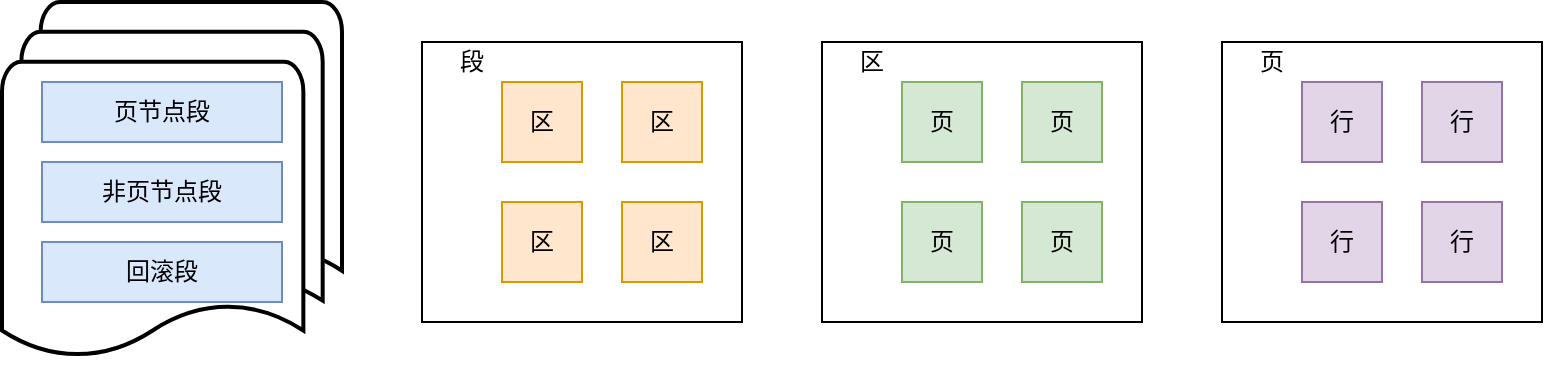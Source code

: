 <mxfile version="18.0.2" type="github" pages="5">
  <diagram id="m-U73xjPtrYBY18f9X35" name="页空间">
    <mxGraphModel dx="868" dy="394" grid="1" gridSize="10" guides="1" tooltips="1" connect="1" arrows="1" fold="1" page="1" pageScale="1" pageWidth="827" pageHeight="1169" math="0" shadow="0">
      <root>
        <mxCell id="0" />
        <mxCell id="1" parent="0" />
        <mxCell id="9d3VMl4Xi2fpT_n2nl78-1" value="" style="strokeWidth=2;html=1;shape=mxgraph.flowchart.multi-document;whiteSpace=wrap;" parent="1" vertex="1">
          <mxGeometry x="30" y="80" width="170" height="180" as="geometry" />
        </mxCell>
        <mxCell id="9d3VMl4Xi2fpT_n2nl78-5" value="" style="group" parent="1" vertex="1" connectable="0">
          <mxGeometry x="50" y="120" width="120" height="110" as="geometry" />
        </mxCell>
        <mxCell id="9d3VMl4Xi2fpT_n2nl78-2" value="页节点段" style="rounded=0;whiteSpace=wrap;html=1;fillColor=#dae8fc;strokeColor=#6c8ebf;" parent="9d3VMl4Xi2fpT_n2nl78-5" vertex="1">
          <mxGeometry width="120" height="30" as="geometry" />
        </mxCell>
        <mxCell id="9d3VMl4Xi2fpT_n2nl78-3" value="非页节点段" style="rounded=0;whiteSpace=wrap;html=1;fillColor=#dae8fc;strokeColor=#6c8ebf;" parent="9d3VMl4Xi2fpT_n2nl78-5" vertex="1">
          <mxGeometry y="40" width="120" height="30" as="geometry" />
        </mxCell>
        <mxCell id="9d3VMl4Xi2fpT_n2nl78-4" value="回滚段" style="rounded=0;whiteSpace=wrap;html=1;fillColor=#dae8fc;strokeColor=#6c8ebf;" parent="9d3VMl4Xi2fpT_n2nl78-5" vertex="1">
          <mxGeometry y="80" width="120" height="30" as="geometry" />
        </mxCell>
        <mxCell id="9d3VMl4Xi2fpT_n2nl78-6" value="" style="rounded=0;whiteSpace=wrap;html=1;" parent="1" vertex="1">
          <mxGeometry x="240" y="100" width="160" height="140" as="geometry" />
        </mxCell>
        <mxCell id="9d3VMl4Xi2fpT_n2nl78-7" value="段" style="text;html=1;strokeColor=none;fillColor=none;align=center;verticalAlign=middle;whiteSpace=wrap;rounded=0;" parent="1" vertex="1">
          <mxGeometry x="240" y="100" width="50" height="20" as="geometry" />
        </mxCell>
        <mxCell id="9d3VMl4Xi2fpT_n2nl78-13" value="" style="group" parent="1" vertex="1" connectable="0">
          <mxGeometry x="280" y="120" width="100" height="100" as="geometry" />
        </mxCell>
        <mxCell id="9d3VMl4Xi2fpT_n2nl78-9" value="区" style="rounded=0;whiteSpace=wrap;html=1;fillColor=#ffe6cc;strokeColor=#d79b00;" parent="9d3VMl4Xi2fpT_n2nl78-13" vertex="1">
          <mxGeometry x="60" width="40" height="40" as="geometry" />
        </mxCell>
        <mxCell id="9d3VMl4Xi2fpT_n2nl78-10" value="区" style="rounded=0;whiteSpace=wrap;html=1;fillColor=#ffe6cc;strokeColor=#d79b00;" parent="9d3VMl4Xi2fpT_n2nl78-13" vertex="1">
          <mxGeometry y="60" width="40" height="40" as="geometry" />
        </mxCell>
        <mxCell id="9d3VMl4Xi2fpT_n2nl78-11" value="区" style="rounded=0;whiteSpace=wrap;html=1;fillColor=#ffe6cc;strokeColor=#d79b00;" parent="9d3VMl4Xi2fpT_n2nl78-13" vertex="1">
          <mxGeometry x="60" y="60" width="40" height="40" as="geometry" />
        </mxCell>
        <mxCell id="9d3VMl4Xi2fpT_n2nl78-12" value="区" style="rounded=0;whiteSpace=wrap;html=1;fillColor=#ffe6cc;strokeColor=#d79b00;" parent="9d3VMl4Xi2fpT_n2nl78-13" vertex="1">
          <mxGeometry width="40" height="40" as="geometry" />
        </mxCell>
        <mxCell id="9d3VMl4Xi2fpT_n2nl78-14" value="" style="rounded=0;whiteSpace=wrap;html=1;" parent="1" vertex="1">
          <mxGeometry x="440" y="100" width="160" height="140" as="geometry" />
        </mxCell>
        <mxCell id="9d3VMl4Xi2fpT_n2nl78-15" value="区" style="text;html=1;strokeColor=none;fillColor=none;align=center;verticalAlign=middle;whiteSpace=wrap;rounded=0;" parent="1" vertex="1">
          <mxGeometry x="440" y="100" width="50" height="20" as="geometry" />
        </mxCell>
        <mxCell id="9d3VMl4Xi2fpT_n2nl78-16" value="" style="group" parent="1" vertex="1" connectable="0">
          <mxGeometry x="480" y="120" width="100" height="100" as="geometry" />
        </mxCell>
        <mxCell id="9d3VMl4Xi2fpT_n2nl78-17" value="页" style="rounded=0;whiteSpace=wrap;html=1;fillColor=#d5e8d4;strokeColor=#82b366;" parent="9d3VMl4Xi2fpT_n2nl78-16" vertex="1">
          <mxGeometry x="60" width="40" height="40" as="geometry" />
        </mxCell>
        <mxCell id="9d3VMl4Xi2fpT_n2nl78-18" value="页" style="rounded=0;whiteSpace=wrap;html=1;fillColor=#d5e8d4;strokeColor=#82b366;" parent="9d3VMl4Xi2fpT_n2nl78-16" vertex="1">
          <mxGeometry y="60" width="40" height="40" as="geometry" />
        </mxCell>
        <mxCell id="9d3VMl4Xi2fpT_n2nl78-19" value="页" style="rounded=0;whiteSpace=wrap;html=1;fillColor=#d5e8d4;strokeColor=#82b366;" parent="9d3VMl4Xi2fpT_n2nl78-16" vertex="1">
          <mxGeometry x="60" y="60" width="40" height="40" as="geometry" />
        </mxCell>
        <mxCell id="9d3VMl4Xi2fpT_n2nl78-20" value="页" style="rounded=0;whiteSpace=wrap;html=1;fillColor=#d5e8d4;strokeColor=#82b366;" parent="9d3VMl4Xi2fpT_n2nl78-16" vertex="1">
          <mxGeometry width="40" height="40" as="geometry" />
        </mxCell>
        <mxCell id="9d3VMl4Xi2fpT_n2nl78-21" value="" style="rounded=0;whiteSpace=wrap;html=1;" parent="1" vertex="1">
          <mxGeometry x="640" y="100" width="160" height="140" as="geometry" />
        </mxCell>
        <mxCell id="9d3VMl4Xi2fpT_n2nl78-22" value="页" style="text;html=1;strokeColor=none;fillColor=none;align=center;verticalAlign=middle;whiteSpace=wrap;rounded=0;" parent="1" vertex="1">
          <mxGeometry x="640" y="100" width="50" height="20" as="geometry" />
        </mxCell>
        <mxCell id="9d3VMl4Xi2fpT_n2nl78-23" value="" style="group" parent="1" vertex="1" connectable="0">
          <mxGeometry x="680" y="120" width="100" height="100" as="geometry" />
        </mxCell>
        <mxCell id="9d3VMl4Xi2fpT_n2nl78-24" value="行" style="rounded=0;whiteSpace=wrap;html=1;fillColor=#e1d5e7;strokeColor=#9673a6;" parent="9d3VMl4Xi2fpT_n2nl78-23" vertex="1">
          <mxGeometry x="60" width="40" height="40" as="geometry" />
        </mxCell>
        <mxCell id="9d3VMl4Xi2fpT_n2nl78-25" value="行" style="rounded=0;whiteSpace=wrap;html=1;fillColor=#e1d5e7;strokeColor=#9673a6;" parent="9d3VMl4Xi2fpT_n2nl78-23" vertex="1">
          <mxGeometry y="60" width="40" height="40" as="geometry" />
        </mxCell>
        <mxCell id="9d3VMl4Xi2fpT_n2nl78-26" value="行" style="rounded=0;whiteSpace=wrap;html=1;fillColor=#e1d5e7;strokeColor=#9673a6;" parent="9d3VMl4Xi2fpT_n2nl78-23" vertex="1">
          <mxGeometry x="60" y="60" width="40" height="40" as="geometry" />
        </mxCell>
        <mxCell id="9d3VMl4Xi2fpT_n2nl78-27" value="行" style="rounded=0;whiteSpace=wrap;html=1;fillColor=#e1d5e7;strokeColor=#9673a6;" parent="9d3VMl4Xi2fpT_n2nl78-23" vertex="1">
          <mxGeometry width="40" height="40" as="geometry" />
        </mxCell>
      </root>
    </mxGraphModel>
  </diagram>
  <diagram id="pEb5fNjY-Qu-yIufXaBf" name="GP.mmgr.vmtracker">
    <mxGraphModel dx="3103" dy="1940" grid="1" gridSize="10" guides="1" tooltips="1" connect="1" arrows="1" fold="1" page="1" pageScale="1" pageWidth="827" pageHeight="1169" math="0" shadow="0">
      <root>
        <mxCell id="0" />
        <mxCell id="1" parent="0" />
        <mxCell id="DiLrOkDjU9yglOGz8_8y-9" style="edgeStyle=orthogonalEdgeStyle;rounded=0;orthogonalLoop=1;jettySize=auto;html=1;entryX=0.5;entryY=0;entryDx=0;entryDy=0;fontColor=#000000;" parent="1" source="DiLrOkDjU9yglOGz8_8y-1" target="DiLrOkDjU9yglOGz8_8y-7" edge="1">
          <mxGeometry relative="1" as="geometry" />
        </mxCell>
        <mxCell id="DiLrOkDjU9yglOGz8_8y-1" value="&lt;div style=&quot;font-family: &amp;#34;consolas&amp;#34; , &amp;#34;courier new&amp;#34; , monospace ; font-size: 14px ; line-height: 19px&quot;&gt;&lt;span style=&quot;background-color: rgb(255 , 255 , 255)&quot;&gt;VmemTracker_Init&lt;/span&gt;&lt;/div&gt;" style="rounded=0;whiteSpace=wrap;html=1;fillColor=none;" parent="1" vertex="1">
          <mxGeometry x="-440" y="243" width="200" height="40" as="geometry" />
        </mxCell>
        <mxCell id="DiLrOkDjU9yglOGz8_8y-2" value=":&lt;span style=&quot;font-family: &amp;#34;consolas&amp;#34; , &amp;#34;courier new&amp;#34; , monospace ; font-size: 14px&quot;&gt;VmemTracker&lt;/span&gt;" style="shape=umlLifeline;perimeter=lifelinePerimeter;whiteSpace=wrap;html=1;container=1;collapsible=0;recursiveResize=0;outlineConnect=0;labelBackgroundColor=#FFFFFF;fontColor=#000000;fillColor=none;" parent="1" vertex="1">
          <mxGeometry x="220" y="-400" width="100" height="510" as="geometry" />
        </mxCell>
        <mxCell id="DiLrOkDjU9yglOGz8_8y-3" value="" style="html=1;points=[];perimeter=orthogonalPerimeter;labelBackgroundColor=#FFFFFF;fontColor=#000000;fillColor=none;" parent="DiLrOkDjU9yglOGz8_8y-2" vertex="1">
          <mxGeometry x="45" y="60" width="10" height="380" as="geometry" />
        </mxCell>
        <mxCell id="DiLrOkDjU9yglOGz8_8y-10" style="edgeStyle=orthogonalEdgeStyle;rounded=0;orthogonalLoop=1;jettySize=auto;html=1;exitX=0.5;exitY=1;exitDx=0;exitDy=0;entryX=0.5;entryY=0;entryDx=0;entryDy=0;fontColor=#000000;" parent="1" source="DiLrOkDjU9yglOGz8_8y-7" target="DiLrOkDjU9yglOGz8_8y-8" edge="1">
          <mxGeometry relative="1" as="geometry" />
        </mxCell>
        <mxCell id="DiLrOkDjU9yglOGz8_8y-12" style="edgeStyle=orthogonalEdgeStyle;rounded=0;orthogonalLoop=1;jettySize=auto;html=1;exitX=1;exitY=0.5;exitDx=0;exitDy=0;entryX=0;entryY=0.5;entryDx=0;entryDy=0;fontColor=#000000;" parent="1" source="DiLrOkDjU9yglOGz8_8y-7" target="DiLrOkDjU9yglOGz8_8y-11" edge="1">
          <mxGeometry relative="1" as="geometry" />
        </mxCell>
        <mxCell id="DiLrOkDjU9yglOGz8_8y-7" value="&lt;div style=&quot;font-family: &amp;#34;consolas&amp;#34; , &amp;#34;courier new&amp;#34; , monospace ; font-size: 14px ; line-height: 19px&quot;&gt;&lt;div style=&quot;color: rgb(212 , 212 , 212) ; background-color: rgb(30 , 30 , 30) ; font-family: &amp;#34;consolas&amp;#34; , &amp;#34;courier new&amp;#34; , monospace ; line-height: 19px&quot;&gt;&lt;span style=&quot;color: #dcdcaa&quot;&gt;IdleTracker_Init&lt;/span&gt;&lt;/div&gt;&lt;/div&gt;" style="rounded=0;whiteSpace=wrap;html=1;fillColor=none;" parent="1" vertex="1">
          <mxGeometry x="-440" y="323" width="200" height="40" as="geometry" />
        </mxCell>
        <mxCell id="DiLrOkDjU9yglOGz8_8y-17" style="edgeStyle=orthogonalEdgeStyle;rounded=0;orthogonalLoop=1;jettySize=auto;html=1;exitX=0.5;exitY=1;exitDx=0;exitDy=0;entryX=0.5;entryY=0;entryDx=0;entryDy=0;fontColor=#000000;" parent="1" source="DiLrOkDjU9yglOGz8_8y-8" target="DiLrOkDjU9yglOGz8_8y-16" edge="1">
          <mxGeometry relative="1" as="geometry" />
        </mxCell>
        <mxCell id="DiLrOkDjU9yglOGz8_8y-8" value="&lt;div style=&quot;font-family: &amp;#34;consolas&amp;#34; , &amp;#34;courier new&amp;#34; , monospace ; font-size: 14px ; line-height: 19px&quot;&gt;&lt;div style=&quot;color: rgb(212 , 212 , 212) ; background-color: rgb(30 , 30 , 30) ; font-family: &amp;#34;consolas&amp;#34; , &amp;#34;courier new&amp;#34; , monospace ; line-height: 19px&quot;&gt;&lt;div style=&quot;font-family: &amp;#34;consolas&amp;#34; , &amp;#34;courier new&amp;#34; , monospace ; line-height: 19px&quot;&gt;&lt;span style=&quot;color: #dcdcaa&quot;&gt;RunawayCleaner_Init&lt;/span&gt;&lt;/div&gt;&lt;/div&gt;&lt;/div&gt;" style="rounded=0;whiteSpace=wrap;html=1;fillColor=none;" parent="1" vertex="1">
          <mxGeometry x="-440" y="403" width="200" height="40" as="geometry" />
        </mxCell>
        <mxCell id="DiLrOkDjU9yglOGz8_8y-11" value="&lt;div style=&quot;font-family: &amp;#34;consolas&amp;#34; , &amp;#34;courier new&amp;#34; , monospace ; font-size: 14px ; line-height: 19px&quot;&gt;&lt;div style=&quot;color: rgb(212 , 212 , 212) ; background-color: rgb(30 , 30 , 30) ; font-family: &amp;#34;consolas&amp;#34; , &amp;#34;courier new&amp;#34; , monospace ; line-height: 19px&quot;&gt;&lt;div style=&quot;font-family: &amp;#34;consolas&amp;#34; , &amp;#34;courier new&amp;#34; , monospace ; line-height: 19px&quot;&gt;&lt;span style=&quot;color: #dcdcaa&quot;&gt;IdleTracker_ActivateProcess&lt;/span&gt;&lt;/div&gt;&lt;/div&gt;&lt;/div&gt;" style="rounded=0;whiteSpace=wrap;html=1;fillColor=none;" parent="1" vertex="1">
          <mxGeometry x="-160" y="323" width="240" height="40" as="geometry" />
        </mxCell>
        <mxCell id="DiLrOkDjU9yglOGz8_8y-13" value="&lt;div style=&quot;font-family: &amp;#34;consolas&amp;#34; , &amp;#34;courier new&amp;#34; , monospace ; font-size: 14px ; line-height: 19px&quot;&gt;&lt;div&gt;&lt;span style=&quot;background-color: rgb(255 , 255 , 255)&quot;&gt;//&lt;span style=&quot;font-family: &amp;#34;consolas&amp;#34; , &amp;#34;courier new&amp;#34; , monospace&quot;&gt;Marks the current process as active to the runaway detector&lt;/span&gt;&lt;/span&gt;&lt;/div&gt;&lt;div&gt;&lt;span style=&quot;background-color: rgb(255 , 255 , 255)&quot;&gt;&lt;br&gt;&lt;/span&gt;&lt;/div&gt;&lt;div&gt;&lt;span style=&quot;background-color: rgb(255 , 255 , 255)&quot;&gt;MySessionState-&amp;gt;activeProcessCount += 1;&lt;/span&gt;&lt;/div&gt;&lt;div&gt;&lt;span style=&quot;background-color: rgb(255 , 255 , 255)&quot;&gt;activationVersion = *CurrentVersion;&lt;/span&gt;&lt;/div&gt;&lt;div&gt;&lt;span style=&quot;background-color: rgb(255 , 255 , 255)&quot;&gt;isProcessActive = true;&lt;/span&gt;&lt;/div&gt;&lt;/div&gt;" style="shape=callout;whiteSpace=wrap;html=1;perimeter=calloutPerimeter;labelBackgroundColor=#FFFFFF;fontColor=#000000;fillColor=none;align=left;" parent="1" vertex="1">
          <mxGeometry x="-200" y="183" width="480" height="140" as="geometry" />
        </mxCell>
        <mxCell id="DiLrOkDjU9yglOGz8_8y-15" value="&lt;div style=&quot;font-family: &amp;#34;consolas&amp;#34; , &amp;#34;courier new&amp;#34; , monospace ; font-size: 14px ; line-height: 19px&quot;&gt;&lt;div&gt;&lt;span style=&quot;background-color: rgb(255 , 255 , 255)&quot;&gt;beginCleanupRunawayVersion = 0;&lt;/span&gt;&lt;/div&gt;&lt;div&gt;&lt;span style=&quot;background-color: rgb(255 , 255 , 255)&quot;&gt;&amp;nbsp; &amp;nbsp; endCleanupRunawayVersion = 0;&lt;/span&gt;&lt;/div&gt;&lt;/div&gt;" style="ellipse;shape=cloud;whiteSpace=wrap;html=1;labelBackgroundColor=#FFFFFF;fontColor=#000000;fillColor=none;" parent="1" vertex="1">
          <mxGeometry x="-240" y="373" width="360" height="80" as="geometry" />
        </mxCell>
        <mxCell id="DiLrOkDjU9yglOGz8_8y-16" value="&lt;div style=&quot;color: rgb(212 , 212 , 212) ; background-color: rgb(30 , 30 , 30) ; font-family: &amp;#34;consolas&amp;#34; , &amp;#34;courier new&amp;#34; , monospace ; font-size: 14px ; line-height: 19px&quot;&gt;&lt;span style=&quot;color: #9cdcfe&quot;&gt;vmemTrackerInited&lt;/span&gt; = &lt;span style=&quot;color: #569cd6&quot;&gt;true&lt;/span&gt;;&lt;/div&gt;" style="rounded=0;whiteSpace=wrap;html=1;labelBackgroundColor=#FFFFFF;fontColor=#000000;fillColor=none;" parent="1" vertex="1">
          <mxGeometry x="-440" y="483" width="200" height="40" as="geometry" />
        </mxCell>
        <mxCell id="DiLrOkDjU9yglOGz8_8y-56" style="edgeStyle=orthogonalEdgeStyle;rounded=0;orthogonalLoop=1;jettySize=auto;html=1;entryX=0.5;entryY=0;entryDx=0;entryDy=0;fontColor=#000000;" parent="1" source="DiLrOkDjU9yglOGz8_8y-18" target="DiLrOkDjU9yglOGz8_8y-52" edge="1">
          <mxGeometry relative="1" as="geometry" />
        </mxCell>
        <mxCell id="DiLrOkDjU9yglOGz8_8y-18" value="&lt;div style=&quot;font-family: &amp;#34;consolas&amp;#34; , &amp;#34;courier new&amp;#34; , monospace ; font-size: 14px ; line-height: 19px&quot;&gt;&lt;div style=&quot;font-family: &amp;#34;consolas&amp;#34; , &amp;#34;courier new&amp;#34; , monospace ; line-height: 19px&quot;&gt;VmemTracker_ShmemInit&lt;/div&gt;&lt;/div&gt;" style="rounded=0;whiteSpace=wrap;html=1;labelBackgroundColor=#FFFFFF;fontColor=#000000;fillColor=none;" parent="1" vertex="1">
          <mxGeometry x="-760" y="243" width="200" height="40" as="geometry" />
        </mxCell>
        <mxCell id="DiLrOkDjU9yglOGz8_8y-19" value=":&lt;span style=&quot;font-family: &amp;#34;consolas&amp;#34; , &amp;#34;courier new&amp;#34; , monospace ; font-size: 14px&quot;&gt;ResGroup&lt;/span&gt;" style="shape=umlLifeline;perimeter=lifelinePerimeter;whiteSpace=wrap;html=1;container=1;collapsible=0;recursiveResize=0;outlineConnect=0;labelBackgroundColor=#FFFFFF;fontColor=#000000;fillColor=none;" parent="1" vertex="1">
          <mxGeometry x="-260" y="-390" width="120" height="510" as="geometry" />
        </mxCell>
        <mxCell id="DiLrOkDjU9yglOGz8_8y-20" value="" style="html=1;points=[];perimeter=orthogonalPerimeter;labelBackgroundColor=#FFFFFF;fontColor=#000000;fillColor=none;" parent="DiLrOkDjU9yglOGz8_8y-19" vertex="1">
          <mxGeometry x="55" y="60" width="10" height="380" as="geometry" />
        </mxCell>
        <mxCell id="DiLrOkDjU9yglOGz8_8y-23" value=":&lt;span style=&quot;font-family: &amp;#34;consolas&amp;#34; , &amp;#34;courier new&amp;#34; , monospace ; font-size: 14px&quot;&gt;resource_mgr&lt;/span&gt;" style="shape=umlLifeline;perimeter=lifelinePerimeter;whiteSpace=wrap;html=1;container=1;collapsible=0;recursiveResize=0;outlineConnect=0;labelBackgroundColor=#FFFFFF;fontColor=#000000;fillColor=none;" parent="1" vertex="1">
          <mxGeometry x="-580" y="-390" width="150" height="510" as="geometry" />
        </mxCell>
        <mxCell id="DiLrOkDjU9yglOGz8_8y-24" value="" style="html=1;points=[];perimeter=orthogonalPerimeter;labelBackgroundColor=#FFFFFF;fontColor=#000000;fillColor=none;" parent="DiLrOkDjU9yglOGz8_8y-23" vertex="1">
          <mxGeometry x="70.5" y="65" width="10" height="380" as="geometry" />
        </mxCell>
        <mxCell id="DiLrOkDjU9yglOGz8_8y-38" value="InitResManager" style="text;align=center;fontStyle=1;verticalAlign=middle;spacingLeft=3;spacingRight=3;strokeColor=none;rotatable=0;points=[[0,0.5],[1,0.5]];portConstraint=eastwest;labelBackgroundColor=none;fontColor=#000000;fillColor=none;" parent="DiLrOkDjU9yglOGz8_8y-23" vertex="1">
          <mxGeometry x="80.5" y="65" width="106.36" height="20" as="geometry" />
        </mxCell>
        <mxCell id="DiLrOkDjU9yglOGz8_8y-28" value=":&lt;span style=&quot;font-family: &amp;#34;consolas&amp;#34; , &amp;#34;courier new&amp;#34; , monospace ; font-size: 14px&quot;&gt;mem_prot&lt;/span&gt;" style="shape=umlLifeline;perimeter=lifelinePerimeter;whiteSpace=wrap;html=1;container=1;collapsible=0;recursiveResize=0;outlineConnect=0;labelBackgroundColor=#FFFFFF;fontColor=#000000;fillColor=none;" parent="1" vertex="1">
          <mxGeometry x="-100" y="-390" width="120" height="510" as="geometry" />
        </mxCell>
        <mxCell id="DiLrOkDjU9yglOGz8_8y-29" value="" style="html=1;points=[];perimeter=orthogonalPerimeter;labelBackgroundColor=#FFFFFF;fontColor=#000000;fillColor=none;" parent="DiLrOkDjU9yglOGz8_8y-28" vertex="1">
          <mxGeometry x="55" y="60" width="10" height="380" as="geometry" />
        </mxCell>
        <mxCell id="DiLrOkDjU9yglOGz8_8y-46" style="edgeStyle=orthogonalEdgeStyle;rounded=0;orthogonalLoop=1;jettySize=auto;html=1;fontColor=#000000;exitX=1.05;exitY=0.166;exitDx=0;exitDy=0;exitPerimeter=0;" parent="1" source="DiLrOkDjU9yglOGz8_8y-24" target="DiLrOkDjU9yglOGz8_8y-28" edge="1">
          <mxGeometry relative="1" as="geometry">
            <mxPoint x="-449.5" y="-263" as="sourcePoint" />
            <mxPoint x="-200.5" y="-263" as="targetPoint" />
            <Array as="points">
              <mxPoint x="-160" y="-262" />
              <mxPoint x="-160" y="-262" />
            </Array>
          </mxGeometry>
        </mxCell>
        <mxCell id="DiLrOkDjU9yglOGz8_8y-47" value="&lt;div style=&quot;color: rgb(212 , 212 , 212) ; background-color: rgb(30 , 30 , 30) ; font-family: &amp;#34;consolas&amp;#34; , &amp;#34;courier new&amp;#34; , monospace ; font-size: 14px ; line-height: 19px&quot;&gt;&lt;span style=&quot;color: #dcdcaa&quot;&gt;GPMemoryProtect_TrackStartupMemory&lt;/span&gt;&lt;/div&gt;" style="edgeLabel;html=1;align=center;verticalAlign=middle;resizable=0;points=[];fontColor=#000000;" parent="DiLrOkDjU9yglOGz8_8y-46" vertex="1" connectable="0">
          <mxGeometry x="-0.241" y="-2" relative="1" as="geometry">
            <mxPoint x="-25" as="offset" />
          </mxGeometry>
        </mxCell>
        <mxCell id="DiLrOkDjU9yglOGz8_8y-48" style="edgeStyle=orthogonalEdgeStyle;rounded=0;orthogonalLoop=1;jettySize=auto;html=1;fontColor=#000000;" parent="1" source="DiLrOkDjU9yglOGz8_8y-24" target="DiLrOkDjU9yglOGz8_8y-19" edge="1">
          <mxGeometry relative="1" as="geometry">
            <Array as="points">
              <mxPoint x="-350" y="-300" />
              <mxPoint x="-350" y="-300" />
            </Array>
          </mxGeometry>
        </mxCell>
        <mxCell id="DiLrOkDjU9yglOGz8_8y-49" value="&lt;div style=&quot;color: rgb(212 , 212 , 212) ; background-color: rgb(30 , 30 , 30) ; font-family: &amp;#34;consolas&amp;#34; , &amp;#34;courier new&amp;#34; , monospace ; font-size: 14px ; line-height: 19px&quot;&gt;&lt;span style=&quot;color: #dcdcaa&quot;&gt;InitResGroups&lt;/span&gt;&lt;/div&gt;" style="edgeLabel;html=1;align=center;verticalAlign=middle;resizable=0;points=[];fontColor=#000000;" parent="DiLrOkDjU9yglOGz8_8y-48" vertex="1" connectable="0">
          <mxGeometry x="-0.067" relative="1" as="geometry">
            <mxPoint x="1" as="offset" />
          </mxGeometry>
        </mxCell>
        <mxCell id="DiLrOkDjU9yglOGz8_8y-50" style="edgeStyle=orthogonalEdgeStyle;rounded=0;orthogonalLoop=1;jettySize=auto;html=1;fontColor=#000000;" parent="1" target="DiLrOkDjU9yglOGz8_8y-2" edge="1">
          <mxGeometry relative="1" as="geometry">
            <mxPoint x="-35" y="-257" as="sourcePoint" />
            <mxPoint x="149.5" y="-257" as="targetPoint" />
            <Array as="points">
              <mxPoint x="180" y="-257" />
              <mxPoint x="180" y="-257" />
            </Array>
          </mxGeometry>
        </mxCell>
        <mxCell id="DiLrOkDjU9yglOGz8_8y-51" value="&lt;div style=&quot;color: rgb(212 , 212 , 212) ; background-color: rgb(30 , 30 , 30) ; font-family: &amp;#34;consolas&amp;#34; , &amp;#34;courier new&amp;#34; , monospace ; font-size: 14px ; line-height: 19px&quot;&gt;&lt;span style=&quot;color: #dcdcaa&quot;&gt;VmemTracker_RegisterStartupMemory&lt;/span&gt;&lt;/div&gt;" style="edgeLabel;html=1;align=center;verticalAlign=middle;resizable=0;points=[];fontColor=#000000;" parent="DiLrOkDjU9yglOGz8_8y-50" vertex="1" connectable="0">
          <mxGeometry x="-0.23" y="-1" relative="1" as="geometry">
            <mxPoint x="38" y="-4" as="offset" />
          </mxGeometry>
        </mxCell>
        <mxCell id="DiLrOkDjU9yglOGz8_8y-57" style="edgeStyle=orthogonalEdgeStyle;rounded=0;orthogonalLoop=1;jettySize=auto;html=1;entryX=0.5;entryY=0;entryDx=0;entryDy=0;fontColor=#000000;" parent="1" source="DiLrOkDjU9yglOGz8_8y-52" target="DiLrOkDjU9yglOGz8_8y-53" edge="1">
          <mxGeometry relative="1" as="geometry" />
        </mxCell>
        <mxCell id="DiLrOkDjU9yglOGz8_8y-52" value="&lt;div style=&quot;color: rgb(212 , 212 , 212) ; background-color: rgb(30 , 30 , 30) ; font-family: &amp;#34;consolas&amp;#34; , &amp;#34;courier new&amp;#34; , monospace ; font-size: 14px ; line-height: 19px&quot;&gt;&lt;div style=&quot;font-family: &amp;#34;consolas&amp;#34; , &amp;#34;courier new&amp;#34; , monospace ; line-height: 19px&quot;&gt;&lt;div style=&quot;font-family: &amp;#34;consolas&amp;#34; , &amp;#34;courier new&amp;#34; , monospace ; line-height: 19px&quot;&gt;&lt;span style=&quot;color: #dcdcaa&quot;&gt;EventVersion_ShmemInit&lt;/span&gt;&lt;/div&gt;&lt;/div&gt;&lt;/div&gt;" style="rounded=0;whiteSpace=wrap;html=1;labelBackgroundColor=#FFFFFF;fontColor=#000000;fillColor=none;" parent="1" vertex="1">
          <mxGeometry x="-760" y="323" width="200" height="40" as="geometry" />
        </mxCell>
        <mxCell id="DiLrOkDjU9yglOGz8_8y-58" style="edgeStyle=orthogonalEdgeStyle;rounded=0;orthogonalLoop=1;jettySize=auto;html=1;fontColor=#000000;" parent="1" source="DiLrOkDjU9yglOGz8_8y-53" target="DiLrOkDjU9yglOGz8_8y-54" edge="1">
          <mxGeometry relative="1" as="geometry" />
        </mxCell>
        <mxCell id="DiLrOkDjU9yglOGz8_8y-53" value="&lt;div style=&quot;color: rgb(212 , 212 , 212) ; background-color: rgb(30 , 30 , 30) ; font-family: &amp;#34;consolas&amp;#34; , &amp;#34;courier new&amp;#34; , monospace ; font-size: 14px ; line-height: 19px&quot;&gt;&lt;div style=&quot;font-family: &amp;#34;consolas&amp;#34; , &amp;#34;courier new&amp;#34; , monospace ; line-height: 19px&quot;&gt;&lt;div style=&quot;font-family: &amp;#34;consolas&amp;#34; , &amp;#34;courier new&amp;#34; , monospace ; line-height: 19px&quot;&gt;&lt;span style=&quot;color: #dcdcaa&quot;&gt;RedZoneHandler_ShmemInit&lt;/span&gt;&lt;/div&gt;&lt;/div&gt;&lt;/div&gt;" style="rounded=0;whiteSpace=wrap;html=1;labelBackgroundColor=#FFFFFF;fontColor=#000000;fillColor=none;" parent="1" vertex="1">
          <mxGeometry x="-760" y="403" width="200" height="40" as="geometry" />
        </mxCell>
        <mxCell id="DiLrOkDjU9yglOGz8_8y-59" style="edgeStyle=orthogonalEdgeStyle;rounded=0;orthogonalLoop=1;jettySize=auto;html=1;exitX=0.5;exitY=1;exitDx=0;exitDy=0;entryX=0.5;entryY=0;entryDx=0;entryDy=0;fontColor=#000000;" parent="1" source="DiLrOkDjU9yglOGz8_8y-54" target="DiLrOkDjU9yglOGz8_8y-55" edge="1">
          <mxGeometry relative="1" as="geometry" />
        </mxCell>
        <mxCell id="DiLrOkDjU9yglOGz8_8y-54" value="&#xa;&#xa;&lt;div style=&quot;color: rgb(212, 212, 212); background-color: rgb(30, 30, 30); font-family: consolas, &amp;quot;courier new&amp;quot;, monospace; font-weight: normal; font-size: 14px; line-height: 19px;&quot;&gt;&lt;div&gt;&lt;span style=&quot;color: #dcdcaa&quot;&gt;IdleTracker_ShmemInit&lt;/span&gt;&lt;/div&gt;&lt;/div&gt;&#xa;&#xa;" style="rounded=0;whiteSpace=wrap;html=1;labelBackgroundColor=#FFFFFF;fontColor=#000000;fillColor=none;" parent="1" vertex="1">
          <mxGeometry x="-760" y="483" width="200" height="40" as="geometry" />
        </mxCell>
        <mxCell id="DiLrOkDjU9yglOGz8_8y-55" value="&lt;div style=&quot;color: rgb(212 , 212 , 212) ; background-color: rgb(30 , 30 , 30) ; font-family: &amp;#34;consolas&amp;#34; , &amp;#34;courier new&amp;#34; , monospace ; font-size: 14px ; line-height: 19px&quot;&gt;*&lt;span style=&quot;color: #9cdcfe&quot;&gt;segmentVmemChunks&lt;/span&gt; = &lt;span style=&quot;color: #b5cea8&quot;&gt;0&lt;/span&gt;;&lt;/div&gt;" style="rounded=0;whiteSpace=wrap;html=1;labelBackgroundColor=#FFFFFF;fontColor=#000000;fillColor=none;" parent="1" vertex="1">
          <mxGeometry x="-760" y="563" width="200" height="40" as="geometry" />
        </mxCell>
        <mxCell id="DiLrOkDjU9yglOGz8_8y-60" value="&lt;div style=&quot;font-family: &amp;#34;consolas&amp;#34; , &amp;#34;courier new&amp;#34; , monospace ; font-size: 14px ; line-height: 19px&quot;&gt;vmemChunksQuota = gp_vmem_protect_limit&lt;/div&gt;&lt;div style=&quot;font-family: &amp;#34;consolas&amp;#34; , &amp;#34;courier new&amp;#34; , monospace ; font-size: 14px ; line-height: 19px&quot;&gt;&lt;div style=&quot;font-family: &amp;#34;consolas&amp;#34; , &amp;#34;courier new&amp;#34; , monospace ; line-height: 19px&quot;&gt;maxChunksPerQuery = gp_vmem_limit_per_query to chunck&lt;/div&gt;&lt;/div&gt;" style="shape=callout;whiteSpace=wrap;html=1;perimeter=calloutPerimeter;labelBackgroundColor=none;fontColor=#000000;fillColor=none;align=left;" parent="1" vertex="1">
          <mxGeometry x="-880" y="163" width="440" height="80" as="geometry" />
        </mxCell>
        <mxCell id="DiLrOkDjU9yglOGz8_8y-61" value="&lt;div style=&quot;font-family: &amp;#34;consolas&amp;#34; , &amp;#34;courier new&amp;#34; , monospace ; font-size: 14px ; line-height: 19px&quot;&gt;redZoneChunks = gp_vmem_protect_limit * runaway_detector_activation_percent to chunk&lt;/div&gt;" style="ellipse;shape=cloud;whiteSpace=wrap;html=1;labelBackgroundColor=none;fontColor=#000000;fillColor=none;" parent="1" vertex="1">
          <mxGeometry x="-1220" y="383" width="440" height="80" as="geometry" />
        </mxCell>
        <mxCell id="DiLrOkDjU9yglOGz8_8y-64" style="edgeStyle=orthogonalEdgeStyle;rounded=0;orthogonalLoop=1;jettySize=auto;html=1;entryX=0.5;entryY=0;entryDx=0;entryDy=0;fontColor=#000000;" parent="1" source="DiLrOkDjU9yglOGz8_8y-62" target="DiLrOkDjU9yglOGz8_8y-63" edge="1">
          <mxGeometry relative="1" as="geometry" />
        </mxCell>
        <mxCell id="DiLrOkDjU9yglOGz8_8y-62" value="&lt;div style=&quot;font-family: &amp;#34;consolas&amp;#34; , &amp;#34;courier new&amp;#34; , monospace ; font-size: 14px ; line-height: 19px&quot;&gt;&lt;div style=&quot;font-family: &amp;#34;consolas&amp;#34; , &amp;#34;courier new&amp;#34; , monospace ; line-height: 19px&quot;&gt;&lt;div style=&quot;font-family: &amp;#34;consolas&amp;#34; , &amp;#34;courier new&amp;#34; , monospace ; line-height: 19px&quot;&gt;VmemTracker_ReserveVmem&lt;/div&gt;&lt;/div&gt;&lt;/div&gt;" style="rounded=0;whiteSpace=wrap;html=1;labelBackgroundColor=#FFFFFF;fontColor=#000000;fillColor=none;" parent="1" vertex="1">
          <mxGeometry x="-760" y="683" width="200" height="40" as="geometry" />
        </mxCell>
        <mxCell id="DiLrOkDjU9yglOGz8_8y-66" style="edgeStyle=orthogonalEdgeStyle;rounded=0;orthogonalLoop=1;jettySize=auto;html=1;entryX=0.5;entryY=0;entryDx=0;entryDy=0;entryPerimeter=0;fontColor=#000000;" parent="1" source="DiLrOkDjU9yglOGz8_8y-63" target="DiLrOkDjU9yglOGz8_8y-65" edge="1">
          <mxGeometry relative="1" as="geometry" />
        </mxCell>
        <mxCell id="DiLrOkDjU9yglOGz8_8y-70" style="edgeStyle=orthogonalEdgeStyle;rounded=0;orthogonalLoop=1;jettySize=auto;html=1;fontColor=#000000;exitX=1;exitY=0.5;exitDx=0;exitDy=0;exitPerimeter=0;entryX=0;entryY=0.5;entryDx=0;entryDy=0;" parent="1" source="DiLrOkDjU9yglOGz8_8y-65" target="DiLrOkDjU9yglOGz8_8y-71" edge="1">
          <mxGeometry relative="1" as="geometry">
            <mxPoint x="-440" y="783" as="targetPoint" />
          </mxGeometry>
        </mxCell>
        <mxCell id="DiLrOkDjU9yglOGz8_8y-63" value="&lt;div style=&quot;font-family: &amp;#34;consolas&amp;#34; , &amp;#34;courier new&amp;#34; , monospace ; font-size: 14px ; line-height: 19px&quot;&gt;&lt;div style=&quot;font-family: &amp;#34;consolas&amp;#34; , &amp;#34;courier new&amp;#34; , monospace ; line-height: 19px&quot;&gt;&lt;div style=&quot;font-family: &amp;#34;consolas&amp;#34; , &amp;#34;courier new&amp;#34; , monospace ; line-height: 19px&quot;&gt;&lt;div style=&quot;font-family: &amp;#34;consolas&amp;#34; , &amp;#34;courier new&amp;#34; , monospace ; line-height: 19px&quot;&gt;&lt;div&gt;trackedBytes += newlyRequestedBytes;&lt;/div&gt;&lt;div&gt;int32 newszChunk = trackedBytes&amp;nbsp;to Chunk&lt;/div&gt;&lt;/div&gt;&lt;/div&gt;&lt;/div&gt;&lt;/div&gt;" style="rounded=0;whiteSpace=wrap;html=1;labelBackgroundColor=#FFFFFF;fontColor=#000000;fillColor=none;align=left;" parent="1" vertex="1">
          <mxGeometry x="-840" y="763" width="360" height="40" as="geometry" />
        </mxCell>
        <mxCell id="DiLrOkDjU9yglOGz8_8y-74" style="edgeStyle=orthogonalEdgeStyle;rounded=0;orthogonalLoop=1;jettySize=auto;html=1;entryX=0.5;entryY=0;entryDx=0;entryDy=0;fontColor=#000000;" parent="1" source="DiLrOkDjU9yglOGz8_8y-65" target="DiLrOkDjU9yglOGz8_8y-68" edge="1">
          <mxGeometry relative="1" as="geometry" />
        </mxCell>
        <mxCell id="DiLrOkDjU9yglOGz8_8y-65" value="&lt;div style=&quot;font-family: &amp;#34;consolas&amp;#34; , &amp;#34;courier new&amp;#34; , monospace ; font-size: 14px ; line-height: 19px&quot;&gt;newszChunk &amp;gt; trackedVmemChunks&lt;/div&gt;" style="strokeWidth=2;html=1;shape=mxgraph.flowchart.decision;whiteSpace=wrap;labelBackgroundColor=none;fontColor=#000000;fillColor=none;" parent="1" vertex="1">
          <mxGeometry x="-805" y="843" width="290" height="50" as="geometry" />
        </mxCell>
        <mxCell id="DiLrOkDjU9yglOGz8_8y-75" style="edgeStyle=orthogonalEdgeStyle;rounded=0;orthogonalLoop=1;jettySize=auto;html=1;exitX=0.5;exitY=1;exitDx=0;exitDy=0;entryX=0.5;entryY=0;entryDx=0;entryDy=0;fontColor=#000000;" parent="1" source="DiLrOkDjU9yglOGz8_8y-68" target="DiLrOkDjU9yglOGz8_8y-69" edge="1">
          <mxGeometry relative="1" as="geometry" />
        </mxCell>
        <mxCell id="DiLrOkDjU9yglOGz8_8y-68" value="&lt;div style=&quot;font-family: &amp;#34;consolas&amp;#34; , &amp;#34;courier new&amp;#34; , monospace ; font-size: 14px ; line-height: 19px&quot;&gt;&lt;div style=&quot;font-family: &amp;#34;consolas&amp;#34; , &amp;#34;courier new&amp;#34; , monospace ; line-height: 19px&quot;&gt;&lt;div style=&quot;font-family: &amp;#34;consolas&amp;#34; , &amp;#34;courier new&amp;#34; , monospace ; line-height: 19px&quot;&gt;&lt;div style=&quot;color: rgb(212 , 212 , 212) ; background-color: rgb(30 , 30 , 30) ; font-family: &amp;#34;consolas&amp;#34; , &amp;#34;courier new&amp;#34; , monospace ; line-height: 19px&quot;&gt;&lt;span style=&quot;color: #dcdcaa&quot;&gt;RedZoneHandler_DetectRunawaySession&lt;/span&gt;()&lt;/div&gt;&lt;/div&gt;&lt;/div&gt;&lt;/div&gt;" style="rounded=0;whiteSpace=wrap;html=1;labelBackgroundColor=#FFFFFF;fontColor=#000000;fillColor=none;" parent="1" vertex="1">
          <mxGeometry x="-840" y="923" width="360" height="40" as="geometry" />
        </mxCell>
        <mxCell id="DiLrOkDjU9yglOGz8_8y-69" value="&lt;div style=&quot;font-family: &amp;#34;consolas&amp;#34; , &amp;#34;courier new&amp;#34; , monospace ; font-size: 14px ; line-height: 19px&quot;&gt;&lt;div style=&quot;font-family: &amp;#34;consolas&amp;#34; , &amp;#34;courier new&amp;#34; , monospace ; line-height: 19px&quot;&gt;&lt;div style=&quot;font-family: &amp;#34;consolas&amp;#34; , &amp;#34;courier new&amp;#34; , monospace ; line-height: 19px&quot;&gt;&lt;div style=&quot;color: rgb(212 , 212 , 212) ; background-color: rgb(30 , 30 , 30) ; font-family: &amp;#34;consolas&amp;#34; , &amp;#34;courier new&amp;#34; , monospace ; line-height: 19px&quot;&gt;&lt;div style=&quot;font-family: &amp;#34;consolas&amp;#34; , &amp;#34;courier new&amp;#34; , monospace ; line-height: 19px&quot;&gt;&lt;span style=&quot;color: #dcdcaa&quot;&gt;VmemTracker_ReserveVmemChunks&lt;/span&gt;&lt;/div&gt;&lt;/div&gt;&lt;/div&gt;&lt;/div&gt;&lt;/div&gt;" style="rounded=0;whiteSpace=wrap;html=1;labelBackgroundColor=#FFFFFF;fontColor=#000000;fillColor=none;" parent="1" vertex="1">
          <mxGeometry x="-840" y="1003" width="360" height="40" as="geometry" />
        </mxCell>
        <mxCell id="DiLrOkDjU9yglOGz8_8y-71" value="&lt;div style=&quot;font-family: &amp;#34;consolas&amp;#34; , &amp;#34;courier new&amp;#34; , monospace ; font-size: 14px ; line-height: 19px&quot;&gt;&lt;div style=&quot;font-family: &amp;#34;consolas&amp;#34; , &amp;#34;courier new&amp;#34; , monospace ; line-height: 19px&quot;&gt;&lt;div style=&quot;font-family: &amp;#34;consolas&amp;#34; , &amp;#34;courier new&amp;#34; , monospace ; line-height: 19px&quot;&gt;&lt;div style=&quot;color: rgb(212 , 212 , 212) ; background-color: rgb(30 , 30 , 30) ; font-family: &amp;#34;consolas&amp;#34; , &amp;#34;courier new&amp;#34; , monospace ; line-height: 19px&quot;&gt;&lt;span style=&quot;color: #4fc1ff&quot;&gt;return MemoryAllocation_Success&lt;/span&gt;&lt;/div&gt;&lt;/div&gt;&lt;/div&gt;&lt;/div&gt;" style="rounded=0;whiteSpace=wrap;html=1;labelBackgroundColor=#FFFFFF;fontColor=#000000;fillColor=none;" parent="1" vertex="1">
          <mxGeometry x="-440" y="848" width="260" height="40" as="geometry" />
        </mxCell>
        <mxCell id="DiLrOkDjU9yglOGz8_8y-78" value=":QE" style="shape=umlLifeline;perimeter=lifelinePerimeter;whiteSpace=wrap;html=1;container=1;collapsible=0;recursiveResize=0;outlineConnect=0;labelBackgroundColor=none;fontColor=#000000;fillColor=none;" parent="1" vertex="1">
          <mxGeometry x="-800" y="1800" width="100" height="360" as="geometry" />
        </mxCell>
        <mxCell id="DiLrOkDjU9yglOGz8_8y-79" value="" style="html=1;points=[];perimeter=orthogonalPerimeter;labelBackgroundColor=none;fontColor=#000000;fillColor=none;" parent="DiLrOkDjU9yglOGz8_8y-78" vertex="1">
          <mxGeometry x="45" y="60" width="10" height="200" as="geometry" />
        </mxCell>
        <mxCell id="DiLrOkDjU9yglOGz8_8y-80" style="edgeStyle=orthogonalEdgeStyle;rounded=0;orthogonalLoop=1;jettySize=auto;html=1;fontColor=#000000;" parent="1" edge="1">
          <mxGeometry relative="1" as="geometry">
            <mxPoint x="-560" y="1920" as="targetPoint" />
            <mxPoint x="-745" y="1920" as="sourcePoint" />
          </mxGeometry>
        </mxCell>
        <mxCell id="DiLrOkDjU9yglOGz8_8y-81" value="AssignResGroupOnMaster" style="edgeLabel;html=1;align=center;verticalAlign=middle;resizable=0;points=[];fontColor=#000000;" parent="DiLrOkDjU9yglOGz8_8y-80" vertex="1" connectable="0">
          <mxGeometry x="-0.219" y="2" relative="1" as="geometry">
            <mxPoint x="23" y="-8" as="offset" />
          </mxGeometry>
        </mxCell>
        <mxCell id="DiLrOkDjU9yglOGz8_8y-84" style="edgeStyle=orthogonalEdgeStyle;rounded=0;orthogonalLoop=1;jettySize=auto;html=1;entryX=0.5;entryY=0;entryDx=0;entryDy=0;fontColor=#000000;" parent="1" source="DiLrOkDjU9yglOGz8_8y-82" target="DiLrOkDjU9yglOGz8_8y-83" edge="1">
          <mxGeometry relative="1" as="geometry" />
        </mxCell>
        <mxCell id="DiLrOkDjU9yglOGz8_8y-82" value="&lt;div&gt;StartTransaction&lt;/div&gt;" style="rounded=0;whiteSpace=wrap;html=1;labelBackgroundColor=none;fontColor=#000000;fillColor=none;" parent="1" vertex="1">
          <mxGeometry x="-439" y="1760" width="199" height="40" as="geometry" />
        </mxCell>
        <mxCell id="DiLrOkDjU9yglOGz8_8y-83" value="&lt;span&gt;AssignResGroupOnMaster&lt;/span&gt;" style="rounded=0;whiteSpace=wrap;html=1;labelBackgroundColor=none;fontColor=#000000;fillColor=none;" parent="1" vertex="1">
          <mxGeometry x="-439" y="1840" width="199" height="40" as="geometry" />
        </mxCell>
        <mxCell id="DiLrOkDjU9yglOGz8_8y-87" style="edgeStyle=orthogonalEdgeStyle;rounded=0;orthogonalLoop=1;jettySize=auto;html=1;exitX=0.5;exitY=1;exitDx=0;exitDy=0;entryX=0.5;entryY=0;entryDx=0;entryDy=0;fontColor=#000000;" parent="1" source="DiLrOkDjU9yglOGz8_8y-85" target="DiLrOkDjU9yglOGz8_8y-86" edge="1">
          <mxGeometry relative="1" as="geometry" />
        </mxCell>
        <mxCell id="DiLrOkDjU9yglOGz8_8y-85" value="&lt;div&gt;CommitTransaction&lt;/div&gt;" style="rounded=0;whiteSpace=wrap;html=1;labelBackgroundColor=none;fontColor=#000000;fillColor=none;" parent="1" vertex="1">
          <mxGeometry x="-160" y="1760" width="160" height="40" as="geometry" />
        </mxCell>
        <mxCell id="DiLrOkDjU9yglOGz8_8y-86" value="&lt;span&gt;UnassignResGroup&lt;/span&gt;" style="rounded=0;whiteSpace=wrap;html=1;labelBackgroundColor=none;fontColor=#000000;fillColor=none;" parent="1" vertex="1">
          <mxGeometry x="-160" y="1840" width="160" height="40" as="geometry" />
        </mxCell>
        <mxCell id="rdohjnC9kK7QIi2SteF_-3" style="edgeStyle=none;rounded=0;orthogonalLoop=1;jettySize=auto;html=1;entryX=0.5;entryY=0;entryDx=0;entryDy=0;fontSize=14;fontColor=#000000;endArrow=openThin;endFill=0;" parent="1" source="rdohjnC9kK7QIi2SteF_-1" target="rdohjnC9kK7QIi2SteF_-2" edge="1">
          <mxGeometry relative="1" as="geometry" />
        </mxCell>
        <mxCell id="rdohjnC9kK7QIi2SteF_-1" value="&lt;div style=&quot;font-family: &amp;#34;consolas&amp;#34; , &amp;#34;courier new&amp;#34; , monospace ; line-height: 19px&quot;&gt;AssignResGroupOnMaster&lt;/div&gt;" style="rounded=1;whiteSpace=wrap;html=1;labelBackgroundColor=none;fontSize=14;strokeWidth=1;fillColor=#f8cecc;strokeColor=#b85450;" parent="1" vertex="1">
          <mxGeometry x="700" y="-120" width="200" height="40" as="geometry" />
        </mxCell>
        <mxCell id="rdohjnC9kK7QIi2SteF_-5" style="edgeStyle=none;rounded=0;orthogonalLoop=1;jettySize=auto;html=1;fontSize=14;fontColor=#000000;endArrow=openThin;endFill=0;" parent="1" source="rdohjnC9kK7QIi2SteF_-2" target="rdohjnC9kK7QIi2SteF_-4" edge="1">
          <mxGeometry relative="1" as="geometry" />
        </mxCell>
        <mxCell id="rdohjnC9kK7QIi2SteF_-8" style="edgeStyle=none;rounded=0;orthogonalLoop=1;jettySize=auto;html=1;exitX=0;exitY=0.5;exitDx=0;exitDy=0;fontSize=14;fontColor=#000000;endArrow=none;endFill=0;dashed=1;" parent="1" source="rdohjnC9kK7QIi2SteF_-2" target="rdohjnC9kK7QIi2SteF_-7" edge="1">
          <mxGeometry relative="1" as="geometry" />
        </mxCell>
        <mxCell id="rdohjnC9kK7QIi2SteF_-2" value="&lt;div style=&quot;font-family: &amp;#34;consolas&amp;#34; , &amp;#34;courier new&amp;#34; , monospace ; line-height: 19px&quot;&gt;if (shouldBypassQuery(string))&lt;/div&gt;" style="rhombus;whiteSpace=wrap;html=1;labelBackgroundColor=none;fontSize=14;fontColor=#000000;strokeWidth=1;" parent="1" vertex="1">
          <mxGeometry x="680" y="-40" width="240" height="50" as="geometry" />
        </mxCell>
        <mxCell id="rdohjnC9kK7QIi2SteF_-10" style="edgeStyle=none;rounded=0;orthogonalLoop=1;jettySize=auto;html=1;fontSize=14;fontColor=#000000;endArrow=openThin;endFill=0;" parent="1" source="rdohjnC9kK7QIi2SteF_-4" target="rdohjnC9kK7QIi2SteF_-9" edge="1">
          <mxGeometry relative="1" as="geometry" />
        </mxCell>
        <mxCell id="rdohjnC9kK7QIi2SteF_-4" value="&lt;div style=&quot;font-family: &amp;#34;consolas&amp;#34; , &amp;#34;courier new&amp;#34; , monospace ; line-height: 19px&quot;&gt;decideResGroup(&amp;amp;groupInfo)&lt;/div&gt;" style="rounded=1;whiteSpace=wrap;html=1;labelBackgroundColor=none;fontSize=14;fontColor=#000000;strokeWidth=1;" parent="1" vertex="1">
          <mxGeometry x="680" y="40" width="240" height="40" as="geometry" />
        </mxCell>
        <mxCell id="rdohjnC9kK7QIi2SteF_-6" value="N" style="text;html=1;strokeColor=none;fillColor=none;align=center;verticalAlign=middle;whiteSpace=wrap;rounded=0;labelBackgroundColor=none;fontSize=14;fontColor=#000000;" parent="1" vertex="1">
          <mxGeometry x="770" y="10" width="30" height="30" as="geometry" />
        </mxCell>
        <mxCell id="rdohjnC9kK7QIi2SteF_-7" value="&lt;div style=&quot;font-family: &amp;#34;consolas&amp;#34; , &amp;#34;courier new&amp;#34; , monospace ; line-height: 19px&quot;&gt;SET/RESET/SHOW&lt;/div&gt;&lt;div style=&quot;font-family: &amp;#34;consolas&amp;#34; , &amp;#34;courier new&amp;#34; , monospace ; line-height: 19px&quot;&gt;can be bypassed&lt;/div&gt;" style="shape=note;whiteSpace=wrap;html=1;backgroundOutline=1;darkOpacity=0.05;labelBackgroundColor=none;fontSize=14;fontColor=#000000;strokeWidth=1;" parent="1" vertex="1">
          <mxGeometry x="440" y="-52.5" width="160" height="75" as="geometry" />
        </mxCell>
        <mxCell id="rdohjnC9kK7QIi2SteF_-12" style="edgeStyle=none;rounded=0;orthogonalLoop=1;jettySize=auto;html=1;exitX=0;exitY=0.5;exitDx=0;exitDy=0;entryX=0;entryY=0;entryDx=160;entryDy=30;entryPerimeter=0;fontSize=14;fontColor=#000000;endArrow=none;endFill=0;dashed=1;" parent="1" source="rdohjnC9kK7QIi2SteF_-9" target="rdohjnC9kK7QIi2SteF_-11" edge="1">
          <mxGeometry relative="1" as="geometry" />
        </mxCell>
        <mxCell id="rdohjnC9kK7QIi2SteF_-14" style="edgeStyle=none;rounded=0;orthogonalLoop=1;jettySize=auto;html=1;entryX=0.5;entryY=0;entryDx=0;entryDy=0;fontSize=14;fontColor=#000000;endArrow=openThin;endFill=0;" parent="1" source="rdohjnC9kK7QIi2SteF_-9" target="rdohjnC9kK7QIi2SteF_-13" edge="1">
          <mxGeometry relative="1" as="geometry" />
        </mxCell>
        <mxCell id="rdohjnC9kK7QIi2SteF_-9" value="&lt;div style=&quot;font-family: &amp;#34;consolas&amp;#34; , &amp;#34;courier new&amp;#34; , monospace ; line-height: 19px&quot;&gt;ResGroupOps_AssignGroup(&lt;span&gt;self-&amp;gt;groupId,&lt;/span&gt;&lt;/div&gt;&lt;div style=&quot;font-family: &amp;#34;consolas&amp;#34; , &amp;#34;courier new&amp;#34; , monospace ; line-height: 19px&quot;&gt;&lt;span&gt;&amp;amp;(self-&amp;gt;caps), MyProcPid);&lt;/span&gt;&lt;/div&gt;" style="rounded=1;whiteSpace=wrap;html=1;labelBackgroundColor=none;fontSize=14;strokeWidth=2;fillColor=#d5e8d4;strokeColor=#82b366;" parent="1" vertex="1">
          <mxGeometry x="640" y="120" width="320" height="60" as="geometry" />
        </mxCell>
        <mxCell id="rdohjnC9kK7QIi2SteF_-11" value="&lt;div style=&quot;font-family: &amp;#34;consolas&amp;#34; , &amp;#34;courier new&amp;#34; , monospace ; line-height: 19px&quot;&gt;&lt;/div&gt;&lt;span style=&quot;font-family: &amp;#34;consolas&amp;#34; , &amp;#34;courier new&amp;#34; , monospace&quot;&gt;将MyProcPid加入cgroup&lt;/span&gt;" style="shape=note;whiteSpace=wrap;html=1;backgroundOutline=1;darkOpacity=0.05;labelBackgroundColor=none;fontSize=14;fontColor=#000000;strokeWidth=1;" parent="1" vertex="1">
          <mxGeometry x="440" y="120" width="160" height="60" as="geometry" />
        </mxCell>
        <mxCell id="rdohjnC9kK7QIi2SteF_-13" value="&lt;div style=&quot;font-family: &amp;#34;consolas&amp;#34; , &amp;#34;courier new&amp;#34; , monospace ; line-height: 19px&quot;&gt;&lt;div style=&quot;font-family: &amp;#34;consolas&amp;#34; , &amp;#34;courier new&amp;#34; , monospace ; line-height: 19px&quot;&gt;// set spill guc&lt;/div&gt;&lt;div style=&quot;font-family: &amp;#34;consolas&amp;#34; , &amp;#34;courier new&amp;#34; , monospace ; line-height: 19px&quot;&gt;groupSetMemorySpillRatio(&lt;span&gt;&amp;amp;slot-&amp;gt;caps)&lt;/span&gt;&lt;/div&gt;&lt;/div&gt;" style="rounded=1;whiteSpace=wrap;html=1;labelBackgroundColor=none;fontSize=14;fontColor=#000000;strokeWidth=1;align=left;" parent="1" vertex="1">
          <mxGeometry x="640" y="220" width="320" height="60" as="geometry" />
        </mxCell>
        <mxCell id="rdohjnC9kK7QIi2SteF_-16" style="edgeStyle=none;rounded=0;orthogonalLoop=1;jettySize=auto;html=1;entryX=1;entryY=0.5;entryDx=0;entryDy=0;fontSize=14;fontColor=#000000;endArrow=openThin;endFill=0;" parent="1" source="rdohjnC9kK7QIi2SteF_-15" target="rdohjnC9kK7QIi2SteF_-1" edge="1">
          <mxGeometry relative="1" as="geometry" />
        </mxCell>
        <mxCell id="rdohjnC9kK7QIi2SteF_-15" value="&lt;div style=&quot;font-family: &amp;#34;consolas&amp;#34; , &amp;#34;courier new&amp;#34; , monospace ; line-height: 19px&quot;&gt;StartTransaction&lt;/div&gt;" style="rounded=1;whiteSpace=wrap;html=1;labelBackgroundColor=none;fontSize=14;fontColor=#000000;strokeWidth=1;" parent="1" vertex="1">
          <mxGeometry x="960" y="-120" width="200" height="40" as="geometry" />
        </mxCell>
        <mxCell id="rdohjnC9kK7QIi2SteF_-18" style="edgeStyle=none;rounded=0;orthogonalLoop=1;jettySize=auto;html=1;entryX=0.5;entryY=0;entryDx=0;entryDy=0;fontSize=14;fontColor=#000000;endArrow=openThin;endFill=0;" parent="1" source="rdohjnC9kK7QIi2SteF_-17" target="rdohjnC9kK7QIi2SteF_-15" edge="1">
          <mxGeometry relative="1" as="geometry" />
        </mxCell>
        <mxCell id="rdohjnC9kK7QIi2SteF_-17" value="&lt;div style=&quot;font-family: &amp;#34;consolas&amp;#34; , &amp;#34;courier new&amp;#34; , monospace ; line-height: 19px&quot;&gt;StartTransactionCommand&lt;/div&gt;" style="rounded=1;whiteSpace=wrap;html=1;labelBackgroundColor=none;fontSize=14;fontColor=#000000;strokeWidth=1;" parent="1" vertex="1">
          <mxGeometry x="960" y="-200" width="200" height="40" as="geometry" />
        </mxCell>
        <mxCell id="iRkd5S4Wpdn6zF4xB-mF-3" style="edgeStyle=none;rounded=0;orthogonalLoop=1;jettySize=auto;html=1;entryX=0.5;entryY=0;entryDx=0;entryDy=0;fontSize=14;fontColor=#000000;endArrow=openThin;endFill=0;" parent="1" source="iRkd5S4Wpdn6zF4xB-mF-1" target="iRkd5S4Wpdn6zF4xB-mF-2" edge="1">
          <mxGeometry relative="1" as="geometry" />
        </mxCell>
        <mxCell id="iRkd5S4Wpdn6zF4xB-mF-1" value="&lt;div style=&quot;font-family: &amp;#34;consolas&amp;#34; , &amp;#34;courier new&amp;#34; , monospace ; line-height: 19px&quot;&gt;PostgresMain&lt;/div&gt;" style="rounded=1;whiteSpace=wrap;html=1;labelBackgroundColor=none;fontSize=14;fontColor=#000000;strokeWidth=1;" parent="1" vertex="1">
          <mxGeometry x="2370" y="-1080" width="160" height="40" as="geometry" />
        </mxCell>
        <mxCell id="iRkd5S4Wpdn6zF4xB-mF-5" style="edgeStyle=none;rounded=0;orthogonalLoop=1;jettySize=auto;html=1;entryX=0.5;entryY=0;entryDx=0;entryDy=0;fontSize=14;fontColor=#000000;endArrow=openThin;endFill=0;" parent="1" source="iRkd5S4Wpdn6zF4xB-mF-2" target="iRkd5S4Wpdn6zF4xB-mF-4" edge="1">
          <mxGeometry relative="1" as="geometry" />
        </mxCell>
        <mxCell id="iRkd5S4Wpdn6zF4xB-mF-2" value="&lt;div style=&quot;font-family: &amp;#34;consolas&amp;#34; , &amp;#34;courier new&amp;#34; , monospace ; line-height: 19px&quot;&gt;&lt;div style=&quot;font-family: &amp;#34;consolas&amp;#34; , &amp;#34;courier new&amp;#34; , monospace ; line-height: 19px&quot;&gt;InitPostgres(dbname, InvalidOid, username, NULL)&lt;/div&gt;&lt;/div&gt;" style="rounded=1;whiteSpace=wrap;html=1;labelBackgroundColor=none;fontSize=14;fontColor=#000000;strokeWidth=1;align=left;" parent="1" vertex="1">
          <mxGeometry x="2330" y="-1000" width="240" height="40" as="geometry" />
        </mxCell>
        <mxCell id="iRkd5S4Wpdn6zF4xB-mF-8" style="edgeStyle=none;rounded=0;orthogonalLoop=1;jettySize=auto;html=1;entryX=0;entryY=0.5;entryDx=0;entryDy=0;entryPerimeter=0;fontSize=14;fontColor=#000000;endArrow=openThin;endFill=0;exitX=1;exitY=0.5;exitDx=0;exitDy=0;" parent="1" source="iRkd5S4Wpdn6zF4xB-mF-4" target="iRkd5S4Wpdn6zF4xB-mF-7" edge="1">
          <mxGeometry relative="1" as="geometry" />
        </mxCell>
        <mxCell id="iRkd5S4Wpdn6zF4xB-mF-11" style="edgeStyle=none;rounded=0;orthogonalLoop=1;jettySize=auto;html=1;entryX=0.5;entryY=0;entryDx=0;entryDy=0;fontSize=14;fontColor=#000000;endArrow=openThin;endFill=0;" parent="1" source="iRkd5S4Wpdn6zF4xB-mF-4" target="iRkd5S4Wpdn6zF4xB-mF-12" edge="1">
          <mxGeometry relative="1" as="geometry" />
        </mxCell>
        <mxCell id="iRkd5S4Wpdn6zF4xB-mF-4" value="&lt;div style=&quot;font-family: &amp;#34;consolas&amp;#34; , &amp;#34;courier new&amp;#34; , monospace ; line-height: 19px&quot;&gt;if (!bootstrap &amp;amp;&amp;amp; !am_mirror)&lt;/div&gt;" style="rhombus;whiteSpace=wrap;html=1;labelBackgroundColor=none;fontSize=14;fontColor=#000000;strokeWidth=1;" parent="1" vertex="1">
          <mxGeometry x="2330" y="-920" width="240" height="40" as="geometry" />
        </mxCell>
        <mxCell id="iRkd5S4Wpdn6zF4xB-mF-7" value="&lt;div style=&quot;font-family: &amp;#34;consolas&amp;#34; , &amp;#34;courier new&amp;#34; , monospace ; line-height: 19px&quot;&gt;&lt;div style=&quot;font-family: &amp;#34;consolas&amp;#34; , &amp;#34;courier new&amp;#34; , monospace ; line-height: 19px&quot;&gt;&lt;div&gt;Start a new transaction here before first access to db, and get a snapsghot&amp;nbsp;&lt;/div&gt;&lt;/div&gt;&lt;/div&gt;" style="shape=note;whiteSpace=wrap;html=1;backgroundOutline=1;darkOpacity=0.05;labelBackgroundColor=none;fontSize=14;fontColor=#000000;strokeWidth=1;" parent="1" vertex="1">
          <mxGeometry x="2610" y="-928.75" width="240" height="57.5" as="geometry" />
        </mxCell>
        <mxCell id="iRkd5S4Wpdn6zF4xB-mF-10" value="&lt;div style=&quot;font-family: &amp;#34;consolas&amp;#34; , &amp;#34;courier new&amp;#34; , monospace ; line-height: 19px&quot;&gt;GetTransactionSnapshot&lt;/div&gt;" style="rounded=1;whiteSpace=wrap;html=1;labelBackgroundColor=none;fontSize=14;fontColor=#000000;strokeWidth=1;" parent="1" vertex="1">
          <mxGeometry x="2330" y="-760" width="240" height="40" as="geometry" />
        </mxCell>
        <mxCell id="iRkd5S4Wpdn6zF4xB-mF-13" style="edgeStyle=none;rounded=0;orthogonalLoop=1;jettySize=auto;html=1;fontSize=14;fontColor=#000000;endArrow=openThin;endFill=0;" parent="1" source="iRkd5S4Wpdn6zF4xB-mF-12" target="iRkd5S4Wpdn6zF4xB-mF-10" edge="1">
          <mxGeometry relative="1" as="geometry" />
        </mxCell>
        <mxCell id="iRkd5S4Wpdn6zF4xB-mF-12" value="&lt;div style=&quot;font-family: &amp;#34;consolas&amp;#34; , &amp;#34;courier new&amp;#34; , monospace ; line-height: 19px&quot;&gt;StartTransactionCommand&lt;/div&gt;" style="rounded=1;whiteSpace=wrap;html=1;labelBackgroundColor=none;fontSize=14;fontColor=#000000;strokeWidth=1;" parent="1" vertex="1">
          <mxGeometry x="2350" y="-840" width="200" height="40" as="geometry" />
        </mxCell>
        <mxCell id="iRkd5S4Wpdn6zF4xB-mF-19" style="edgeStyle=none;rounded=0;orthogonalLoop=1;jettySize=auto;html=1;exitX=0.5;exitY=1;exitDx=0;exitDy=0;entryX=0.5;entryY=0;entryDx=0;entryDy=0;fontSize=14;fontColor=#000000;endArrow=openThin;endFill=0;" parent="1" source="iRkd5S4Wpdn6zF4xB-mF-14" target="rdohjnC9kK7QIi2SteF_-17" edge="1">
          <mxGeometry relative="1" as="geometry" />
        </mxCell>
        <mxCell id="iRkd5S4Wpdn6zF4xB-mF-14" value="&lt;div style=&quot;font-family: &amp;#34;consolas&amp;#34; , &amp;#34;courier new&amp;#34; , monospace ; line-height: 19px&quot;&gt;&lt;div style=&quot;font-family: &amp;#34;consolas&amp;#34; , &amp;#34;courier new&amp;#34; , monospace ; line-height: 19px&quot;&gt;start_xact_command&lt;/div&gt;&lt;/div&gt;" style="rounded=1;whiteSpace=wrap;html=1;labelBackgroundColor=none;fontSize=14;fontColor=#000000;strokeWidth=1;" parent="1" vertex="1">
          <mxGeometry x="960" y="-280" width="200" height="40" as="geometry" />
        </mxCell>
        <mxCell id="iRkd5S4Wpdn6zF4xB-mF-18" style="edgeStyle=none;rounded=0;orthogonalLoop=1;jettySize=auto;html=1;exitX=0;exitY=0.5;exitDx=0;exitDy=0;entryX=1;entryY=0.5;entryDx=0;entryDy=0;fontSize=14;fontColor=#000000;endArrow=openThin;endFill=0;" parent="1" source="iRkd5S4Wpdn6zF4xB-mF-15" target="iRkd5S4Wpdn6zF4xB-mF-14" edge="1">
          <mxGeometry relative="1" as="geometry" />
        </mxCell>
        <mxCell id="iRkd5S4Wpdn6zF4xB-mF-23" style="edgeStyle=none;rounded=0;orthogonalLoop=1;jettySize=auto;html=1;exitX=1;exitY=0.5;exitDx=0;exitDy=0;entryX=0;entryY=0.5;entryDx=0;entryDy=0;entryPerimeter=0;dashed=1;fontSize=14;fontColor=#000000;endArrow=none;endFill=0;" parent="1" source="iRkd5S4Wpdn6zF4xB-mF-15" target="iRkd5S4Wpdn6zF4xB-mF-22" edge="1">
          <mxGeometry relative="1" as="geometry" />
        </mxCell>
        <mxCell id="iRkd5S4Wpdn6zF4xB-mF-15" value="&lt;div style=&quot;font-family: &amp;#34;consolas&amp;#34; , &amp;#34;courier new&amp;#34; , monospace ; line-height: 19px&quot;&gt;&lt;div style=&quot;font-family: &amp;#34;consolas&amp;#34; , &amp;#34;courier new&amp;#34; , monospace ; line-height: 19px&quot;&gt;&lt;div style=&quot;font-family: &amp;#34;consolas&amp;#34; , &amp;#34;courier new&amp;#34; , monospace ; line-height: 19px&quot;&gt;exec_simple_query(query_string)&lt;/div&gt;&lt;/div&gt;&lt;/div&gt;" style="rounded=1;whiteSpace=wrap;html=1;labelBackgroundColor=none;fontSize=14;strokeWidth=1;fillColor=#f8cecc;strokeColor=#b85450;" parent="1" vertex="1">
          <mxGeometry x="1200" y="-280" width="240" height="40" as="geometry" />
        </mxCell>
        <mxCell id="iRkd5S4Wpdn6zF4xB-mF-17" style="edgeStyle=none;rounded=0;orthogonalLoop=1;jettySize=auto;html=1;entryX=0.5;entryY=0;entryDx=0;entryDy=0;fontSize=14;fontColor=#000000;endArrow=openThin;endFill=0;" parent="1" source="iRkd5S4Wpdn6zF4xB-mF-16" target="iRkd5S4Wpdn6zF4xB-mF-15" edge="1">
          <mxGeometry relative="1" as="geometry" />
        </mxCell>
        <mxCell id="iRkd5S4Wpdn6zF4xB-mF-21" style="edgeStyle=none;rounded=0;orthogonalLoop=1;jettySize=auto;html=1;exitX=0.5;exitY=0;exitDx=0;exitDy=0;entryX=0.5;entryY=1;entryDx=0;entryDy=0;entryPerimeter=0;fontSize=14;fontColor=#000000;endArrow=none;endFill=0;dashed=1;" parent="1" source="iRkd5S4Wpdn6zF4xB-mF-16" target="iRkd5S4Wpdn6zF4xB-mF-20" edge="1">
          <mxGeometry relative="1" as="geometry" />
        </mxCell>
        <mxCell id="iRkd5S4Wpdn6zF4xB-mF-16" value="&lt;div style=&quot;font-family: &amp;#34;consolas&amp;#34; , &amp;#34;courier new&amp;#34; , monospace ; line-height: 19px&quot;&gt;PostgresMain&lt;/div&gt;" style="rounded=1;whiteSpace=wrap;html=1;labelBackgroundColor=none;fontSize=14;fontColor=#000000;strokeWidth=1;" parent="1" vertex="1">
          <mxGeometry x="1260" y="-357" width="120" height="37" as="geometry" />
        </mxCell>
        <mxCell id="iRkd5S4Wpdn6zF4xB-mF-20" value="&lt;b&gt;&lt;font color=&quot;#ff3333&quot;&gt;QD进程也是PG的一个后端&lt;/font&gt;&lt;/b&gt;" style="shape=note;whiteSpace=wrap;html=1;backgroundOutline=1;darkOpacity=0.05;labelBackgroundColor=none;fontSize=14;fontColor=#000000;strokeWidth=1;" parent="1" vertex="1">
          <mxGeometry x="1220" y="-420" width="200" height="37" as="geometry" />
        </mxCell>
        <mxCell id="iRkd5S4Wpdn6zF4xB-mF-22" value="&lt;font color=&quot;#000000&quot;&gt;QD入口&lt;/font&gt;" style="shape=note;whiteSpace=wrap;html=1;backgroundOutline=1;darkOpacity=0.05;labelBackgroundColor=none;fontSize=14;fontColor=#FF3333;strokeWidth=1;" parent="1" vertex="1">
          <mxGeometry x="1480" y="-280" width="80" height="40" as="geometry" />
        </mxCell>
        <mxCell id="iRkd5S4Wpdn6zF4xB-mF-32" style="edgeStyle=none;rounded=0;orthogonalLoop=1;jettySize=auto;html=1;exitX=0.5;exitY=1;exitDx=0;exitDy=0;entryX=0.5;entryY=0;entryDx=0;entryDy=0;fontSize=14;fontColor=#000000;endArrow=classicThin;endFill=1;" parent="1" source="iRkd5S4Wpdn6zF4xB-mF-25" target="iRkd5S4Wpdn6zF4xB-mF-31" edge="1">
          <mxGeometry relative="1" as="geometry" />
        </mxCell>
        <mxCell id="iRkd5S4Wpdn6zF4xB-mF-25" value="&lt;div style=&quot;font-family: &amp;#34;consolas&amp;#34; , &amp;#34;courier new&amp;#34; , monospace ; line-height: 19px&quot;&gt;SwitchResGroupOnSegment&lt;/div&gt;" style="rounded=1;whiteSpace=wrap;html=1;labelBackgroundColor=none;fontSize=14;fontColor=#000000;strokeWidth=1;" parent="1" vertex="1">
          <mxGeometry x="1280" y="1040" width="240" height="40" as="geometry" />
        </mxCell>
        <mxCell id="iRkd5S4Wpdn6zF4xB-mF-26" value="&lt;h1&gt;Heading&lt;/h1&gt;&lt;p&gt;Lorem ipsum dolor sit amet, consectetur adipisicing elit, sed do eiusmod tempor incididunt ut labore et dolore magna aliqua.&lt;/p&gt;" style="text;html=1;strokeColor=none;fillColor=none;spacing=5;spacingTop=-20;whiteSpace=wrap;overflow=hidden;rounded=0;labelBackgroundColor=none;fontSize=14;fontColor=#000000;" parent="1" vertex="1">
          <mxGeometry x="-827" y="-560" width="1027" height="120" as="geometry" />
        </mxCell>
        <mxCell id="iRkd5S4Wpdn6zF4xB-mF-28" style="edgeStyle=none;rounded=0;orthogonalLoop=1;jettySize=auto;html=1;entryX=1;entryY=0.5;entryDx=0;entryDy=0;fontSize=14;fontColor=#000000;endArrow=classic;endFill=1;" parent="1" source="iRkd5S4Wpdn6zF4xB-mF-27" target="iRkd5S4Wpdn6zF4xB-mF-25" edge="1">
          <mxGeometry relative="1" as="geometry" />
        </mxCell>
        <mxCell id="iRkd5S4Wpdn6zF4xB-mF-30" style="edgeStyle=none;rounded=0;orthogonalLoop=1;jettySize=auto;html=1;entryX=0.5;entryY=1;entryDx=0;entryDy=0;entryPerimeter=0;fontSize=14;fontColor=#000000;endArrow=none;endFill=0;dashed=1;" parent="1" source="iRkd5S4Wpdn6zF4xB-mF-27" target="iRkd5S4Wpdn6zF4xB-mF-29" edge="1">
          <mxGeometry relative="1" as="geometry" />
        </mxCell>
        <mxCell id="iRkd5S4Wpdn6zF4xB-mF-27" value="&lt;div style=&quot;font-family: &amp;#34;consolas&amp;#34; , &amp;#34;courier new&amp;#34; , monospace ; line-height: 19px&quot;&gt;PostgresMain&lt;/div&gt;" style="rounded=1;whiteSpace=wrap;html=1;labelBackgroundColor=none;fontSize=14;fontColor=#000000;strokeWidth=1;" parent="1" vertex="1">
          <mxGeometry x="1560" y="1040" width="120" height="37" as="geometry" />
        </mxCell>
        <mxCell id="iRkd5S4Wpdn6zF4xB-mF-29" value="&lt;div style=&quot;font-family: &amp;#34;consolas&amp;#34; , &amp;#34;courier new&amp;#34; , monospace ; line-height: 19px&quot;&gt;&lt;b&gt;&lt;font color=&quot;#ff3333&quot;&gt;MPP dispatched stmt from QD&lt;/font&gt;&lt;/b&gt;&lt;/div&gt;" style="shape=note;whiteSpace=wrap;html=1;backgroundOutline=1;darkOpacity=0.05;labelBackgroundColor=none;fontSize=14;fontColor=#000000;strokeWidth=1;" parent="1" vertex="1">
          <mxGeometry x="1500" y="970" width="240" height="40" as="geometry" />
        </mxCell>
        <mxCell id="iRkd5S4Wpdn6zF4xB-mF-34" style="edgeStyle=none;rounded=0;orthogonalLoop=1;jettySize=auto;html=1;entryX=0.5;entryY=0;entryDx=0;entryDy=0;fontSize=14;fontColor=#000000;endArrow=classicThin;endFill=1;" parent="1" source="iRkd5S4Wpdn6zF4xB-mF-31" target="iRkd5S4Wpdn6zF4xB-mF-33" edge="1">
          <mxGeometry relative="1" as="geometry" />
        </mxCell>
        <mxCell id="iRkd5S4Wpdn6zF4xB-mF-31" value="&lt;div style=&quot;font-family: &amp;#34;consolas&amp;#34; , &amp;#34;courier new&amp;#34; , monospace ; line-height: 19px&quot;&gt;DeserializeResGroupInfo(&amp;amp;caps, &amp;amp;newGroupId, buf, len);&lt;/div&gt;" style="rounded=1;whiteSpace=wrap;html=1;labelBackgroundColor=none;fontSize=14;fontColor=#000000;strokeWidth=1;" parent="1" vertex="1">
          <mxGeometry x="1280" y="1110" width="240" height="60" as="geometry" />
        </mxCell>
        <mxCell id="iRkd5S4Wpdn6zF4xB-mF-37" style="edgeStyle=none;rounded=0;orthogonalLoop=1;jettySize=auto;html=1;entryX=0.5;entryY=0;entryDx=0;entryDy=0;fontSize=14;fontColor=#000000;endArrow=classicThin;endFill=1;" parent="1" source="iRkd5S4Wpdn6zF4xB-mF-33" target="iRkd5S4Wpdn6zF4xB-mF-35" edge="1">
          <mxGeometry relative="1" as="geometry" />
        </mxCell>
        <mxCell id="iRkd5S4Wpdn6zF4xB-mF-33" value="&lt;div style=&quot;font-family: &amp;#34;consolas&amp;#34; , &amp;#34;courier new&amp;#34; , monospace ; line-height: 19px&quot;&gt;slot = slotpoolAllocSlot()&lt;/div&gt;" style="rounded=1;whiteSpace=wrap;html=1;labelBackgroundColor=none;fontSize=14;fontColor=#000000;strokeWidth=1;" parent="1" vertex="1">
          <mxGeometry x="1280" y="1210" width="240" height="40" as="geometry" />
        </mxCell>
        <mxCell id="iRkd5S4Wpdn6zF4xB-mF-38" style="edgeStyle=none;rounded=0;orthogonalLoop=1;jettySize=auto;html=1;exitX=0.5;exitY=1;exitDx=0;exitDy=0;entryX=0.5;entryY=0;entryDx=0;entryDy=0;fontSize=14;fontColor=#000000;endArrow=classicThin;endFill=1;" parent="1" source="iRkd5S4Wpdn6zF4xB-mF-35" target="iRkd5S4Wpdn6zF4xB-mF-36" edge="1">
          <mxGeometry relative="1" as="geometry" />
        </mxCell>
        <mxCell id="iRkd5S4Wpdn6zF4xB-mF-35" value="&lt;div style=&quot;font-family: &amp;#34;consolas&amp;#34; , &amp;#34;courier new&amp;#34; , monospace ; line-height: 19px&quot;&gt;&lt;div style=&quot;font-family: &amp;#34;consolas&amp;#34; , &amp;#34;courier new&amp;#34; , monospace ; line-height: 19px&quot;&gt;mempoolAutoReserve(group, &amp;amp;caps);&lt;/div&gt;&lt;/div&gt;" style="rounded=1;whiteSpace=wrap;html=1;labelBackgroundColor=none;fontSize=14;fontColor=#000000;strokeWidth=1;" parent="1" vertex="1">
          <mxGeometry x="1280" y="1280" width="240" height="40" as="geometry" />
        </mxCell>
        <mxCell id="iRkd5S4Wpdn6zF4xB-mF-40" style="edgeStyle=none;rounded=0;orthogonalLoop=1;jettySize=auto;html=1;exitX=0.5;exitY=1;exitDx=0;exitDy=0;entryX=0.5;entryY=0;entryDx=0;entryDy=0;fontSize=14;fontColor=#000000;endArrow=classicThin;endFill=1;" parent="1" source="iRkd5S4Wpdn6zF4xB-mF-36" target="iRkd5S4Wpdn6zF4xB-mF-39" edge="1">
          <mxGeometry relative="1" as="geometry" />
        </mxCell>
        <mxCell id="iRkd5S4Wpdn6zF4xB-mF-36" value="&lt;div style=&quot;font-family: &amp;#34;consolas&amp;#34; , &amp;#34;courier new&amp;#34; , monospace ; line-height: 19px&quot;&gt;&lt;div style=&quot;font-family: &amp;#34;consolas&amp;#34; , &amp;#34;courier new&amp;#34; , monospace ; line-height: 19px&quot;&gt;&lt;div style=&quot;font-family: &amp;#34;consolas&amp;#34; , &amp;#34;courier new&amp;#34; , monospace ; line-height: 19px&quot;&gt;&lt;div&gt;initSlot(slot, group,&amp;nbsp; &amp;nbsp; &amp;nbsp; &amp;nbsp;slotGetMemQuotaOnQE(&amp;amp;caps, group));&lt;/div&gt;&lt;/div&gt;&lt;/div&gt;&lt;/div&gt;" style="rounded=1;whiteSpace=wrap;html=1;labelBackgroundColor=none;fontSize=14;fontColor=#000000;strokeWidth=1;" parent="1" vertex="1">
          <mxGeometry x="1260" y="1350" width="280" height="40" as="geometry" />
        </mxCell>
        <mxCell id="iRkd5S4Wpdn6zF4xB-mF-39" value="&lt;div style=&quot;font-family: &amp;#34;consolas&amp;#34; , &amp;#34;courier new&amp;#34; , monospace ; line-height: 19px&quot;&gt;ResGroupOps_AssignGroup(self-&amp;gt;groupId, &amp;amp;(self-&amp;gt;caps), MyProcPid);&lt;/div&gt;" style="rounded=1;whiteSpace=wrap;html=1;labelBackgroundColor=none;fontSize=14;fontColor=#000000;strokeWidth=1;" parent="1" vertex="1">
          <mxGeometry x="1260" y="1430" width="280" height="60" as="geometry" />
        </mxCell>
        <mxCell id="iRkd5S4Wpdn6zF4xB-mF-43" style="edgeStyle=none;rounded=0;orthogonalLoop=1;jettySize=auto;html=1;exitX=0.5;exitY=1;exitDx=0;exitDy=0;fontSize=14;fontColor=#000000;endArrow=classicThin;endFill=1;" parent="1" source="iRkd5S4Wpdn6zF4xB-mF-41" target="iRkd5S4Wpdn6zF4xB-mF-42" edge="1">
          <mxGeometry relative="1" as="geometry" />
        </mxCell>
        <mxCell id="iRkd5S4Wpdn6zF4xB-mF-53" style="edgeStyle=none;rounded=0;orthogonalLoop=1;jettySize=auto;html=1;exitX=0.5;exitY=0;exitDx=0;exitDy=0;entryX=0.5;entryY=1;entryDx=0;entryDy=0;entryPerimeter=0;dashed=1;fontSize=14;fontColor=#000000;endArrow=none;endFill=0;" parent="1" source="iRkd5S4Wpdn6zF4xB-mF-41" target="iRkd5S4Wpdn6zF4xB-mF-50" edge="1">
          <mxGeometry relative="1" as="geometry" />
        </mxCell>
        <mxCell id="iRkd5S4Wpdn6zF4xB-mF-41" value="&lt;div style=&quot;font-family: &amp;#34;consolas&amp;#34; , &amp;#34;courier new&amp;#34; , monospace ; line-height: 19px&quot;&gt;PostgresMain&lt;/div&gt;" style="rounded=1;whiteSpace=wrap;html=1;labelBackgroundColor=none;fontSize=14;fontColor=#000000;strokeWidth=1;" parent="1" vertex="1">
          <mxGeometry x="1305" y="346" width="120" height="37" as="geometry" />
        </mxCell>
        <mxCell id="iRkd5S4Wpdn6zF4xB-mF-49" style="edgeStyle=none;rounded=0;orthogonalLoop=1;jettySize=auto;html=1;exitX=0;exitY=0.5;exitDx=0;exitDy=0;entryX=1;entryY=0.5;entryDx=0;entryDy=0;fontSize=14;fontColor=#000000;endArrow=classicThin;endFill=1;" parent="1" source="iRkd5S4Wpdn6zF4xB-mF-42" target="iRkd5S4Wpdn6zF4xB-mF-48" edge="1">
          <mxGeometry relative="1" as="geometry" />
        </mxCell>
        <mxCell id="iRkd5S4Wpdn6zF4xB-mF-42" value="&lt;div style=&quot;font-family: &amp;#34;consolas&amp;#34; , &amp;#34;courier new&amp;#34; , monospace ; line-height: 19px&quot;&gt;&lt;span style=&quot;color: rgb(51 , 51 , 51) ; font-family: &amp;#34;lucida console&amp;#34; , &amp;#34;consolas&amp;#34; , &amp;#34;courier&amp;#34; , monospace ; font-size: 14.4px ; text-align: left&quot;&gt;exec_mpp_query&lt;/span&gt;&lt;br&gt;&lt;/div&gt;" style="rounded=1;whiteSpace=wrap;html=1;labelBackgroundColor=none;fontSize=14;strokeWidth=1;fillColor=#f8cecc;strokeColor=#b85450;" parent="1" vertex="1">
          <mxGeometry x="1280" y="420" width="170" height="40" as="geometry" />
        </mxCell>
        <mxCell id="iRkd5S4Wpdn6zF4xB-mF-44" value="&lt;div style=&quot;font-family: &amp;#34;consolas&amp;#34; , &amp;#34;courier new&amp;#34; , monospace ; line-height: 19px&quot;&gt;StartTransaction&lt;/div&gt;" style="rounded=1;whiteSpace=wrap;html=1;labelBackgroundColor=none;fontSize=14;fontColor=#000000;strokeWidth=1;" parent="1" vertex="1">
          <mxGeometry x="1040" y="583" width="200" height="40" as="geometry" />
        </mxCell>
        <mxCell id="iRkd5S4Wpdn6zF4xB-mF-45" style="edgeStyle=none;rounded=0;orthogonalLoop=1;jettySize=auto;html=1;entryX=0.5;entryY=0;entryDx=0;entryDy=0;fontSize=14;fontColor=#000000;endArrow=openThin;endFill=0;" parent="1" source="iRkd5S4Wpdn6zF4xB-mF-46" target="iRkd5S4Wpdn6zF4xB-mF-44" edge="1">
          <mxGeometry relative="1" as="geometry" />
        </mxCell>
        <mxCell id="iRkd5S4Wpdn6zF4xB-mF-46" value="&lt;div style=&quot;font-family: &amp;#34;consolas&amp;#34; , &amp;#34;courier new&amp;#34; , monospace ; line-height: 19px&quot;&gt;StartTransactionCommand&lt;/div&gt;" style="rounded=1;whiteSpace=wrap;html=1;labelBackgroundColor=none;fontSize=14;fontColor=#000000;strokeWidth=1;" parent="1" vertex="1">
          <mxGeometry x="1040" y="503" width="200" height="40" as="geometry" />
        </mxCell>
        <mxCell id="iRkd5S4Wpdn6zF4xB-mF-47" style="edgeStyle=none;rounded=0;orthogonalLoop=1;jettySize=auto;html=1;exitX=0.5;exitY=1;exitDx=0;exitDy=0;entryX=0.5;entryY=0;entryDx=0;entryDy=0;fontSize=14;fontColor=#000000;endArrow=openThin;endFill=0;" parent="1" source="iRkd5S4Wpdn6zF4xB-mF-48" target="iRkd5S4Wpdn6zF4xB-mF-46" edge="1">
          <mxGeometry relative="1" as="geometry" />
        </mxCell>
        <mxCell id="iRkd5S4Wpdn6zF4xB-mF-48" value="&lt;div style=&quot;font-family: &amp;#34;consolas&amp;#34; , &amp;#34;courier new&amp;#34; , monospace ; line-height: 19px&quot;&gt;&lt;div style=&quot;font-family: &amp;#34;consolas&amp;#34; , &amp;#34;courier new&amp;#34; , monospace ; line-height: 19px&quot;&gt;start_xact_command&lt;/div&gt;&lt;/div&gt;" style="rounded=1;whiteSpace=wrap;html=1;labelBackgroundColor=none;fontSize=14;fontColor=#000000;strokeWidth=1;" parent="1" vertex="1">
          <mxGeometry x="1040" y="420" width="200" height="40" as="geometry" />
        </mxCell>
        <mxCell id="iRkd5S4Wpdn6zF4xB-mF-50" value="&lt;b&gt;&lt;font color=&quot;#ff3333&quot;&gt;QE进程也是PG的一个后端&lt;/font&gt;&lt;/b&gt;" style="shape=note;whiteSpace=wrap;html=1;backgroundOutline=1;darkOpacity=0.05;labelBackgroundColor=none;fontSize=14;fontColor=#000000;strokeWidth=1;" parent="1" vertex="1">
          <mxGeometry x="1265" y="280" width="200" height="37" as="geometry" />
        </mxCell>
        <mxCell id="iRkd5S4Wpdn6zF4xB-mF-52" style="edgeStyle=none;rounded=0;orthogonalLoop=1;jettySize=auto;html=1;entryX=1;entryY=0.5;entryDx=0;entryDy=0;fontSize=14;fontColor=#000000;endArrow=none;endFill=0;dashed=1;" parent="1" source="iRkd5S4Wpdn6zF4xB-mF-51" target="iRkd5S4Wpdn6zF4xB-mF-42" edge="1">
          <mxGeometry relative="1" as="geometry" />
        </mxCell>
        <mxCell id="iRkd5S4Wpdn6zF4xB-mF-51" value="&lt;font color=&quot;#000000&quot;&gt;QE入口&lt;/font&gt;" style="shape=note;whiteSpace=wrap;html=1;backgroundOutline=1;darkOpacity=0.05;labelBackgroundColor=none;fontSize=14;fontColor=#FF3333;strokeWidth=1;" parent="1" vertex="1">
          <mxGeometry x="1480" y="420" width="80" height="40" as="geometry" />
        </mxCell>
        <mxCell id="iRkd5S4Wpdn6zF4xB-mF-55" value="&lt;font style=&quot;font-size: 16px&quot;&gt;cpu&lt;/font&gt;" style="rounded=1;whiteSpace=wrap;html=1;labelBackgroundColor=none;fontSize=14;fontColor=#000000;strokeWidth=1;" parent="1" vertex="1">
          <mxGeometry x="1850" y="-430" width="80" height="50" as="geometry" />
        </mxCell>
        <mxCell id="iRkd5S4Wpdn6zF4xB-mF-56" value="&lt;font style=&quot;font-size: 16px&quot;&gt;cpuset&lt;br&gt;&lt;/font&gt;" style="rounded=1;whiteSpace=wrap;html=1;labelBackgroundColor=none;fontSize=14;fontColor=#000000;strokeWidth=1;" parent="1" vertex="1">
          <mxGeometry x="2011" y="-430" width="80" height="50" as="geometry" />
        </mxCell>
        <mxCell id="iRkd5S4Wpdn6zF4xB-mF-57" value="&lt;font style=&quot;font-size: 16px&quot;&gt;gpdb&lt;br&gt;&lt;/font&gt;" style="rounded=1;whiteSpace=wrap;html=1;labelBackgroundColor=none;fontSize=14;strokeWidth=2;fillColor=#f8cecc;strokeColor=#b85450;" parent="1" vertex="1">
          <mxGeometry x="1930" y="-290" width="80" height="80" as="geometry" />
        </mxCell>
        <mxCell id="iRkd5S4Wpdn6zF4xB-mF-58" value="&lt;font&gt;&lt;span style=&quot;font-size: 16px&quot;&gt;6437&lt;/span&gt;&lt;br&gt;&lt;span style=&quot;font-size: 16px&quot;&gt;(default_rg_id)&lt;/span&gt;&lt;br&gt;&lt;/font&gt;" style="rounded=1;whiteSpace=wrap;html=1;labelBackgroundColor=none;fontSize=14;strokeWidth=2;fillColor=#dae8fc;strokeColor=#6c8ebf;" parent="1" vertex="1">
          <mxGeometry x="1730" y="-110" width="160" height="80" as="geometry" />
        </mxCell>
        <mxCell id="iRkd5S4Wpdn6zF4xB-mF-59" value="&lt;font&gt;&lt;span style=&quot;font-size: 16px&quot;&gt;6438&lt;/span&gt;&lt;br&gt;&lt;span style=&quot;font-size: 16px&quot;&gt;(admin_rg_id)&lt;/span&gt;&lt;br&gt;&lt;/font&gt;" style="rounded=1;whiteSpace=wrap;html=1;labelBackgroundColor=none;fontSize=14;strokeWidth=2;fillColor=#dae8fc;strokeColor=#6c8ebf;" parent="1" vertex="1">
          <mxGeometry x="1931" y="-110" width="160" height="80" as="geometry" />
        </mxCell>
        <mxCell id="iRkd5S4Wpdn6zF4xB-mF-60" value="&lt;font&gt;&lt;span style=&quot;font-size: 16px&quot;&gt;xxx&lt;br&gt;(custom_rg_id)&lt;/span&gt;&lt;br&gt;&lt;/font&gt;" style="rounded=1;whiteSpace=wrap;html=1;labelBackgroundColor=none;fontSize=14;strokeWidth=2;fillColor=#ffe6cc;strokeColor=#d79b00;" parent="1" vertex="1">
          <mxGeometry x="2130" y="-110" width="160" height="80" as="geometry" />
        </mxCell>
        <mxCell id="iRkd5S4Wpdn6zF4xB-mF-61" value="" style="shape=flexArrow;endArrow=classic;startArrow=classic;html=1;rounded=0;fontSize=16;fontColor=#000000;exitX=0.5;exitY=1;exitDx=0;exitDy=0;" parent="1" source="iRkd5S4Wpdn6zF4xB-mF-55" edge="1">
          <mxGeometry width="100" height="100" relative="1" as="geometry">
            <mxPoint x="1980" y="-90" as="sourcePoint" />
            <mxPoint x="1960" y="-310" as="targetPoint" />
            <Array as="points" />
          </mxGeometry>
        </mxCell>
        <mxCell id="iRkd5S4Wpdn6zF4xB-mF-62" value="" style="shape=flexArrow;endArrow=classic;startArrow=classic;html=1;rounded=0;fontSize=16;fontColor=#000000;exitX=0.5;exitY=0;exitDx=0;exitDy=0;entryX=0.5;entryY=1;entryDx=0;entryDy=0;" parent="1" source="iRkd5S4Wpdn6zF4xB-mF-67" target="iRkd5S4Wpdn6zF4xB-mF-56" edge="1">
          <mxGeometry width="100" height="100" relative="1" as="geometry">
            <mxPoint x="1970" y="-290" as="sourcePoint" />
            <mxPoint x="2070" y="-390" as="targetPoint" />
          </mxGeometry>
        </mxCell>
        <mxCell id="iRkd5S4Wpdn6zF4xB-mF-63" value="" style="shape=flexArrow;endArrow=classic;html=1;rounded=0;fontSize=16;fontColor=#000000;entryX=0.5;entryY=1;entryDx=0;entryDy=0;" parent="1" target="iRkd5S4Wpdn6zF4xB-mF-57" edge="1">
          <mxGeometry width="50" height="50" relative="1" as="geometry">
            <mxPoint x="1800" y="-110" as="sourcePoint" />
            <mxPoint x="1850" y="-160" as="targetPoint" />
          </mxGeometry>
        </mxCell>
        <mxCell id="iRkd5S4Wpdn6zF4xB-mF-64" value="" style="shape=flexArrow;endArrow=classic;html=1;rounded=0;fontSize=16;fontColor=#000000;" parent="1" edge="1">
          <mxGeometry width="50" height="50" relative="1" as="geometry">
            <mxPoint x="1990" y="-110" as="sourcePoint" />
            <mxPoint x="1970" y="-210" as="targetPoint" />
          </mxGeometry>
        </mxCell>
        <mxCell id="iRkd5S4Wpdn6zF4xB-mF-65" value="" style="shape=flexArrow;endArrow=classic;html=1;rounded=0;fontSize=16;fontColor=#000000;exitX=0.5;exitY=0;exitDx=0;exitDy=0;" parent="1" source="iRkd5S4Wpdn6zF4xB-mF-60" edge="1">
          <mxGeometry width="50" height="50" relative="1" as="geometry">
            <mxPoint x="2010" y="-120" as="sourcePoint" />
            <mxPoint x="1970" y="-210" as="targetPoint" />
          </mxGeometry>
        </mxCell>
        <mxCell id="iRkd5S4Wpdn6zF4xB-mF-67" value="" style="rounded=0;whiteSpace=wrap;html=1;labelBackgroundColor=none;fontSize=16;fontColor=#000000;strokeWidth=1;fillColor=none;" parent="1" vertex="1">
          <mxGeometry x="1680" y="-310" width="650" height="300" as="geometry" />
        </mxCell>
        <mxCell id="iRkd5S4Wpdn6zF4xB-mF-68" value="&lt;h1&gt;ResourceGroup Assign Group调用流程&lt;/h1&gt;&lt;p&gt;&lt;font style=&quot;font-size: 17px&quot;&gt;GP在QD和QE都会开启事务，QD负责协调Segment数据节点上的事务提交和回滚操作，由两阶段提交（2PC）协议实现，QE负责自己节点上的事务处理.&lt;/font&gt;&lt;/p&gt;" style="text;html=1;strokeColor=none;fillColor=none;spacing=5;spacingTop=-20;whiteSpace=wrap;overflow=hidden;rounded=0;labelBackgroundColor=none;fontSize=16;fontColor=#000000;" parent="1" vertex="1">
          <mxGeometry x="920" y="-600" width="640" height="150" as="geometry" />
        </mxCell>
        <mxCell id="iRkd5S4Wpdn6zF4xB-mF-69" value="&lt;h1&gt;ResourceGroup cgroup组织结构&lt;/h1&gt;&lt;p&gt;&lt;font style=&quot;font-size: 17px&quot;&gt;GP在QD和QE都会开启事务，QD负责协调Segment数据节点上的事务提交和回滚操作，由两阶段提交（2PC）协议实现，QE负责自己节点上的事务处理.&lt;/font&gt;&lt;/p&gt;" style="text;html=1;strokeColor=none;fillColor=none;spacing=5;spacingTop=-20;whiteSpace=wrap;overflow=hidden;rounded=0;labelBackgroundColor=none;fontSize=16;fontColor=#000000;" parent="1" vertex="1">
          <mxGeometry x="1680" y="-600" width="680" height="120" as="geometry" />
        </mxCell>
        <mxCell id="iRkd5S4Wpdn6zF4xB-mF-70" style="edgeStyle=none;rounded=0;orthogonalLoop=1;jettySize=auto;html=1;entryX=0.5;entryY=0;entryDx=0;entryDy=0;fontSize=14;fontColor=#000000;endArrow=openThin;endFill=0;" parent="1" source="iRkd5S4Wpdn6zF4xB-mF-71" target="iRkd5S4Wpdn6zF4xB-mF-74" edge="1">
          <mxGeometry relative="1" as="geometry" />
        </mxCell>
        <mxCell id="iRkd5S4Wpdn6zF4xB-mF-71" value="&lt;div style=&quot;font-family: &amp;#34;consolas&amp;#34; , &amp;#34;courier new&amp;#34; , monospace ; line-height: 19px&quot;&gt;AssignResGroupOnMaster&lt;/div&gt;" style="rounded=1;whiteSpace=wrap;html=1;labelBackgroundColor=none;fontSize=14;strokeWidth=1;fillColor=#f8cecc;strokeColor=#b85450;" parent="1" vertex="1">
          <mxGeometry x="690" y="583" width="200" height="40" as="geometry" />
        </mxCell>
        <mxCell id="iRkd5S4Wpdn6zF4xB-mF-72" style="edgeStyle=none;rounded=0;orthogonalLoop=1;jettySize=auto;html=1;fontSize=14;fontColor=#000000;endArrow=openThin;endFill=0;" parent="1" source="iRkd5S4Wpdn6zF4xB-mF-74" target="iRkd5S4Wpdn6zF4xB-mF-76" edge="1">
          <mxGeometry relative="1" as="geometry" />
        </mxCell>
        <mxCell id="iRkd5S4Wpdn6zF4xB-mF-73" style="edgeStyle=none;rounded=0;orthogonalLoop=1;jettySize=auto;html=1;exitX=0;exitY=0.5;exitDx=0;exitDy=0;fontSize=14;fontColor=#000000;endArrow=none;endFill=0;dashed=1;" parent="1" source="iRkd5S4Wpdn6zF4xB-mF-74" target="iRkd5S4Wpdn6zF4xB-mF-78" edge="1">
          <mxGeometry relative="1" as="geometry" />
        </mxCell>
        <mxCell id="iRkd5S4Wpdn6zF4xB-mF-74" value="&lt;div style=&quot;font-family: &amp;#34;consolas&amp;#34; , &amp;#34;courier new&amp;#34; , monospace ; line-height: 19px&quot;&gt;if (shouldBypassQuery(string))&lt;/div&gt;" style="rhombus;whiteSpace=wrap;html=1;labelBackgroundColor=none;fontSize=14;fontColor=#000000;strokeWidth=1;" parent="1" vertex="1">
          <mxGeometry x="670" y="666" width="240" height="50" as="geometry" />
        </mxCell>
        <mxCell id="iRkd5S4Wpdn6zF4xB-mF-75" style="edgeStyle=none;rounded=0;orthogonalLoop=1;jettySize=auto;html=1;fontSize=14;fontColor=#000000;endArrow=openThin;endFill=0;" parent="1" source="iRkd5S4Wpdn6zF4xB-mF-76" target="iRkd5S4Wpdn6zF4xB-mF-81" edge="1">
          <mxGeometry relative="1" as="geometry" />
        </mxCell>
        <mxCell id="iRkd5S4Wpdn6zF4xB-mF-76" value="&lt;div style=&quot;font-family: &amp;#34;consolas&amp;#34; , &amp;#34;courier new&amp;#34; , monospace ; line-height: 19px&quot;&gt;decideResGroup(&amp;amp;groupInfo)&lt;/div&gt;" style="rounded=1;whiteSpace=wrap;html=1;labelBackgroundColor=none;fontSize=14;fontColor=#000000;strokeWidth=1;" parent="1" vertex="1">
          <mxGeometry x="670" y="746" width="240" height="40" as="geometry" />
        </mxCell>
        <mxCell id="iRkd5S4Wpdn6zF4xB-mF-77" value="N" style="text;html=1;strokeColor=none;fillColor=none;align=center;verticalAlign=middle;whiteSpace=wrap;rounded=0;labelBackgroundColor=none;fontSize=14;fontColor=#000000;" parent="1" vertex="1">
          <mxGeometry x="760" y="716" width="30" height="30" as="geometry" />
        </mxCell>
        <mxCell id="iRkd5S4Wpdn6zF4xB-mF-78" value="&lt;div style=&quot;font-family: &amp;#34;consolas&amp;#34; , &amp;#34;courier new&amp;#34; , monospace ; line-height: 19px&quot;&gt;SET/RESET/SHOW&lt;/div&gt;&lt;div style=&quot;font-family: &amp;#34;consolas&amp;#34; , &amp;#34;courier new&amp;#34; , monospace ; line-height: 19px&quot;&gt;can be bypassed&lt;/div&gt;" style="shape=note;whiteSpace=wrap;html=1;backgroundOutline=1;darkOpacity=0.05;labelBackgroundColor=none;fontSize=14;fontColor=#000000;strokeWidth=1;" parent="1" vertex="1">
          <mxGeometry x="430" y="653.5" width="160" height="75" as="geometry" />
        </mxCell>
        <mxCell id="iRkd5S4Wpdn6zF4xB-mF-79" style="edgeStyle=none;rounded=0;orthogonalLoop=1;jettySize=auto;html=1;exitX=0;exitY=0.5;exitDx=0;exitDy=0;entryX=0;entryY=0;entryDx=160;entryDy=30;entryPerimeter=0;fontSize=14;fontColor=#000000;endArrow=none;endFill=0;dashed=1;" parent="1" source="iRkd5S4Wpdn6zF4xB-mF-81" target="iRkd5S4Wpdn6zF4xB-mF-82" edge="1">
          <mxGeometry relative="1" as="geometry" />
        </mxCell>
        <mxCell id="iRkd5S4Wpdn6zF4xB-mF-80" style="edgeStyle=none;rounded=0;orthogonalLoop=1;jettySize=auto;html=1;entryX=0.5;entryY=0;entryDx=0;entryDy=0;fontSize=14;fontColor=#000000;endArrow=openThin;endFill=0;" parent="1" source="iRkd5S4Wpdn6zF4xB-mF-81" target="iRkd5S4Wpdn6zF4xB-mF-83" edge="1">
          <mxGeometry relative="1" as="geometry" />
        </mxCell>
        <mxCell id="iRkd5S4Wpdn6zF4xB-mF-81" value="&lt;div style=&quot;font-family: &amp;#34;consolas&amp;#34; , &amp;#34;courier new&amp;#34; , monospace ; line-height: 19px&quot;&gt;ResGroupOps_AssignGroup(&lt;span&gt;self-&amp;gt;groupId,&lt;/span&gt;&lt;/div&gt;&lt;div style=&quot;font-family: &amp;#34;consolas&amp;#34; , &amp;#34;courier new&amp;#34; , monospace ; line-height: 19px&quot;&gt;&lt;span&gt;&amp;amp;(self-&amp;gt;caps), MyProcPid);&lt;/span&gt;&lt;/div&gt;" style="rounded=1;whiteSpace=wrap;html=1;labelBackgroundColor=none;fontSize=14;strokeWidth=2;fillColor=#d5e8d4;strokeColor=#82b366;" parent="1" vertex="1">
          <mxGeometry x="630" y="826" width="320" height="60" as="geometry" />
        </mxCell>
        <mxCell id="iRkd5S4Wpdn6zF4xB-mF-82" value="&lt;div style=&quot;font-family: &amp;#34;consolas&amp;#34; , &amp;#34;courier new&amp;#34; , monospace ; line-height: 19px&quot;&gt;&lt;/div&gt;&lt;span style=&quot;font-family: &amp;#34;consolas&amp;#34; , &amp;#34;courier new&amp;#34; , monospace&quot;&gt;将MyProcPid加入cgroup&lt;/span&gt;" style="shape=note;whiteSpace=wrap;html=1;backgroundOutline=1;darkOpacity=0.05;labelBackgroundColor=none;fontSize=14;fontColor=#000000;strokeWidth=1;" parent="1" vertex="1">
          <mxGeometry x="430" y="826" width="160" height="60" as="geometry" />
        </mxCell>
        <mxCell id="iRkd5S4Wpdn6zF4xB-mF-83" value="&lt;div style=&quot;font-family: &amp;#34;consolas&amp;#34; , &amp;#34;courier new&amp;#34; , monospace ; line-height: 19px&quot;&gt;&lt;div style=&quot;font-family: &amp;#34;consolas&amp;#34; , &amp;#34;courier new&amp;#34; , monospace ; line-height: 19px&quot;&gt;// set spill guc&lt;/div&gt;&lt;div style=&quot;font-family: &amp;#34;consolas&amp;#34; , &amp;#34;courier new&amp;#34; , monospace ; line-height: 19px&quot;&gt;groupSetMemorySpillRatio(&lt;span&gt;&amp;amp;slot-&amp;gt;caps)&lt;/span&gt;&lt;/div&gt;&lt;/div&gt;" style="rounded=1;whiteSpace=wrap;html=1;labelBackgroundColor=none;fontSize=14;fontColor=#000000;strokeWidth=1;align=left;" parent="1" vertex="1">
          <mxGeometry x="630" y="926" width="320" height="60" as="geometry" />
        </mxCell>
        <mxCell id="iRkd5S4Wpdn6zF4xB-mF-84" style="edgeStyle=none;rounded=0;orthogonalLoop=1;jettySize=auto;html=1;entryX=1;entryY=0.5;entryDx=0;entryDy=0;fontSize=14;fontColor=#000000;endArrow=openThin;endFill=0;exitX=0;exitY=0.5;exitDx=0;exitDy=0;" parent="1" source="iRkd5S4Wpdn6zF4xB-mF-44" target="iRkd5S4Wpdn6zF4xB-mF-71" edge="1">
          <mxGeometry relative="1" as="geometry">
            <mxPoint x="960" y="443" as="sourcePoint" />
          </mxGeometry>
        </mxCell>
        <mxCell id="h4bfDNEnds21BkJC7WOW-5" style="rounded=0;orthogonalLoop=1;jettySize=auto;html=1;entryX=0.5;entryY=0;entryDx=0;entryDy=0;fontColor=#000000;exitX=1;exitY=0.5;exitDx=0;exitDy=0;" parent="1" source="h4bfDNEnds21BkJC7WOW-1" target="h4bfDNEnds21BkJC7WOW-2" edge="1">
          <mxGeometry relative="1" as="geometry" />
        </mxCell>
        <mxCell id="h4bfDNEnds21BkJC7WOW-8" value="&lt;div style=&quot;font-family: &amp;#34;consolas&amp;#34; , &amp;#34;courier new&amp;#34; , monospace ; font-size: 14px ; line-height: 19px&quot;&gt;T_CreateResourceGroupStmt&lt;/div&gt;" style="edgeLabel;html=1;align=center;verticalAlign=middle;resizable=0;points=[];fontColor=#000000;" parent="h4bfDNEnds21BkJC7WOW-5" vertex="1" connectable="0">
          <mxGeometry x="0.087" y="-2" relative="1" as="geometry">
            <mxPoint x="-49" y="14" as="offset" />
          </mxGeometry>
        </mxCell>
        <mxCell id="h4bfDNEnds21BkJC7WOW-7" style="rounded=0;orthogonalLoop=1;jettySize=auto;html=1;entryX=0;entryY=0.5;entryDx=0;entryDy=0;fontColor=#000000;exitX=1;exitY=0.5;exitDx=0;exitDy=0;" parent="1" source="h4bfDNEnds21BkJC7WOW-1" target="h4bfDNEnds21BkJC7WOW-4" edge="1">
          <mxGeometry relative="1" as="geometry" />
        </mxCell>
        <mxCell id="h4bfDNEnds21BkJC7WOW-13" value="&lt;div style=&quot;font-family: &amp;#34;consolas&amp;#34; , &amp;#34;courier new&amp;#34; , monospace ; font-size: 14px ; line-height: 19px&quot;&gt;T_DropResourceGroupStmt&lt;/div&gt;" style="edgeLabel;html=1;align=center;verticalAlign=middle;resizable=0;points=[];fontColor=#000000;" parent="h4bfDNEnds21BkJC7WOW-7" vertex="1" connectable="0">
          <mxGeometry x="0.228" y="-1" relative="1" as="geometry">
            <mxPoint as="offset" />
          </mxGeometry>
        </mxCell>
        <mxCell id="h4bfDNEnds21BkJC7WOW-11" value="" style="edgeStyle=none;rounded=0;orthogonalLoop=1;jettySize=auto;html=1;fontColor=#000000;" parent="1" target="h4bfDNEnds21BkJC7WOW-3" edge="1">
          <mxGeometry relative="1" as="geometry">
            <mxPoint x="2680" y="-290" as="sourcePoint" />
          </mxGeometry>
        </mxCell>
        <mxCell id="h4bfDNEnds21BkJC7WOW-12" value="&lt;div style=&quot;font-family: &amp;#34;consolas&amp;#34; , &amp;#34;courier new&amp;#34; , monospace ; font-size: 14px ; line-height: 19px&quot;&gt;T_AlterResourceGroupStmt&lt;/div&gt;" style="edgeLabel;html=1;align=center;verticalAlign=middle;resizable=0;points=[];fontColor=#000000;" parent="h4bfDNEnds21BkJC7WOW-11" vertex="1" connectable="0">
          <mxGeometry x="-0.475" y="-1" relative="1" as="geometry">
            <mxPoint x="76" y="-7" as="offset" />
          </mxGeometry>
        </mxCell>
        <mxCell id="h4bfDNEnds21BkJC7WOW-1" value="&lt;div style=&quot;font-family: &amp;#34;consolas&amp;#34; , &amp;#34;courier new&amp;#34; , monospace ; font-size: 14px ; line-height: 19px&quot;&gt;&lt;div style=&quot;line-height: 19px&quot;&gt;standard_ProcessUtility&lt;/div&gt;&lt;/div&gt;" style="rounded=1;whiteSpace=wrap;html=1;" parent="1" vertex="1">
          <mxGeometry x="2481" y="-310" width="199" height="40" as="geometry" />
        </mxCell>
        <mxCell id="h4bfDNEnds21BkJC7WOW-2" value="&lt;div style=&quot;font-family: &amp;#34;consolas&amp;#34; , &amp;#34;courier new&amp;#34; , monospace ; font-size: 14px ; line-height: 19px&quot;&gt;&lt;div style=&quot;line-height: 19px&quot;&gt;&lt;div style=&quot;font-family: &amp;#34;consolas&amp;#34; , &amp;#34;courier new&amp;#34; , monospace ; line-height: 19px&quot;&gt;CreateResourceGroup&lt;/div&gt;&lt;/div&gt;&lt;/div&gt;" style="rounded=1;whiteSpace=wrap;html=1;" parent="1" vertex="1">
          <mxGeometry x="2960" y="-430" width="209" height="40" as="geometry" />
        </mxCell>
        <mxCell id="h4bfDNEnds21BkJC7WOW-3" value="&lt;div style=&quot;font-family: &amp;#34;consolas&amp;#34; , &amp;#34;courier new&amp;#34; , monospace ; font-size: 14px ; line-height: 19px&quot;&gt;&lt;div style=&quot;line-height: 19px&quot;&gt;&lt;div style=&quot;font-family: &amp;#34;consolas&amp;#34; , &amp;#34;courier new&amp;#34; , monospace ; line-height: 19px&quot;&gt;AlterResourceGroup&lt;/div&gt;&lt;/div&gt;&lt;/div&gt;" style="rounded=1;whiteSpace=wrap;html=1;" parent="1" vertex="1">
          <mxGeometry x="2960" y="-330" width="209" height="40" as="geometry" />
        </mxCell>
        <mxCell id="h4bfDNEnds21BkJC7WOW-4" value="&lt;div style=&quot;font-family: &amp;#34;consolas&amp;#34; , &amp;#34;courier new&amp;#34; , monospace ; font-size: 14px ; line-height: 19px&quot;&gt;&lt;div style=&quot;line-height: 19px&quot;&gt;&lt;div style=&quot;font-family: &amp;#34;consolas&amp;#34; , &amp;#34;courier new&amp;#34; , monospace ; line-height: 19px&quot;&gt;DropResourceGroup&lt;/div&gt;&lt;/div&gt;&lt;/div&gt;" style="rounded=1;whiteSpace=wrap;html=1;" parent="1" vertex="1">
          <mxGeometry x="2960" y="-230" width="209" height="40" as="geometry" />
        </mxCell>
        <mxCell id="h4bfDNEnds21BkJC7WOW-14" value="&lt;h1&gt;ResourceGroup操作函数执行流程&lt;/h1&gt;&lt;p&gt;&lt;span style=&quot;font-size: 17px&quot;&gt;资源组的操作属于PG的utility语句，属于功能性语句不进行计划优化&lt;/span&gt;&lt;/p&gt;&lt;p&gt;&lt;span style=&quot;font-size: 17px&quot;&gt;相关实现位于src\backend\commands\resgroupcmds.c&lt;/span&gt;&lt;br&gt;&lt;/p&gt;&lt;p&gt;&lt;br&gt;&lt;/p&gt;" style="text;html=1;strokeColor=none;fillColor=none;spacing=5;spacingTop=-20;whiteSpace=wrap;overflow=hidden;rounded=0;labelBackgroundColor=none;fontSize=16;fontColor=#000000;" parent="1" vertex="1">
          <mxGeometry x="2481" y="-600" width="680" height="130" as="geometry" />
        </mxCell>
        <mxCell id="h4bfDNEnds21BkJC7WOW-16" style="edgeStyle=none;rounded=0;orthogonalLoop=1;jettySize=auto;html=1;entryX=0.5;entryY=0;entryDx=0;entryDy=0;fontColor=#000000;" parent="1" source="h4bfDNEnds21BkJC7WOW-15" target="h4bfDNEnds21BkJC7WOW-1" edge="1">
          <mxGeometry relative="1" as="geometry" />
        </mxCell>
        <mxCell id="h4bfDNEnds21BkJC7WOW-15" value="&lt;div style=&quot;font-family: &amp;#34;consolas&amp;#34; , &amp;#34;courier new&amp;#34; , monospace ; font-size: 14px ; line-height: 19px&quot;&gt;ProcessUtility&lt;/div&gt;" style="rounded=1;whiteSpace=wrap;html=1;labelBackgroundColor=none;fontColor=#000000;" parent="1" vertex="1">
          <mxGeometry x="2481" y="-430" width="199" height="40" as="geometry" />
        </mxCell>
      </root>
    </mxGraphModel>
  </diagram>
  <diagram id="aD-ZtOt2suvQ7EA-_qEL" name="PostGreSQL">
    <mxGraphModel dx="2424" dy="737" grid="1" gridSize="9" guides="1" tooltips="1" connect="1" arrows="1" fold="1" page="1" pageScale="1" pageWidth="827" pageHeight="1169" math="0" shadow="0">
      <root>
        <mxCell id="0" />
        <mxCell id="1" parent="0" />
        <mxCell id="6WaFR1qeJOESq9QHs_DM-5" style="edgeStyle=orthogonalEdgeStyle;rounded=0;orthogonalLoop=1;jettySize=auto;html=1;entryX=0.5;entryY=0;entryDx=0;entryDy=0;" parent="1" source="6WaFR1qeJOESq9QHs_DM-2" target="6WaFR1qeJOESq9QHs_DM-3" edge="1">
          <mxGeometry relative="1" as="geometry" />
        </mxCell>
        <mxCell id="6WaFR1qeJOESq9QHs_DM-14" style="edgeStyle=orthogonalEdgeStyle;rounded=0;orthogonalLoop=1;jettySize=auto;html=1;exitX=1;exitY=0.5;exitDx=0;exitDy=0;entryX=0;entryY=0.5;entryDx=0;entryDy=0;entryPerimeter=0;fontSize=13;fontColor=#000000;endArrow=none;endFill=0;dashed=1;" parent="1" source="6WaFR1qeJOESq9QHs_DM-2" target="6WaFR1qeJOESq9QHs_DM-10" edge="1">
          <mxGeometry relative="1" as="geometry" />
        </mxCell>
        <mxCell id="6WaFR1qeJOESq9QHs_DM-2" value="&lt;div style=&quot;font-family: &amp;#34;consolas&amp;#34; , &amp;#34;courier new&amp;#34; , monospace ; font-size: 14px ; line-height: 19px&quot;&gt;PostmasterMain&lt;/div&gt;" style="rounded=1;whiteSpace=wrap;html=1;fillColor=#f8cecc;strokeColor=#b85450;strokeWidth=2;" parent="1" vertex="1">
          <mxGeometry x="40" y="80" width="200" height="40" as="geometry" />
        </mxCell>
        <mxCell id="6WaFR1qeJOESq9QHs_DM-6" style="edgeStyle=orthogonalEdgeStyle;rounded=0;orthogonalLoop=1;jettySize=auto;html=1;exitX=0.5;exitY=1;exitDx=0;exitDy=0;entryX=0.5;entryY=0;entryDx=0;entryDy=0;" parent="1" source="6WaFR1qeJOESq9QHs_DM-3" target="6WaFR1qeJOESq9QHs_DM-4" edge="1">
          <mxGeometry relative="1" as="geometry" />
        </mxCell>
        <mxCell id="6WaFR1qeJOESq9QHs_DM-15" style="edgeStyle=orthogonalEdgeStyle;rounded=0;orthogonalLoop=1;jettySize=auto;html=1;exitX=1;exitY=0.5;exitDx=0;exitDy=0;entryX=0;entryY=0.5;entryDx=0;entryDy=0;entryPerimeter=0;fontSize=13;fontColor=#000000;endArrow=none;endFill=0;dashed=1;" parent="1" source="6WaFR1qeJOESq9QHs_DM-3" target="6WaFR1qeJOESq9QHs_DM-11" edge="1">
          <mxGeometry relative="1" as="geometry" />
        </mxCell>
        <mxCell id="6WaFR1qeJOESq9QHs_DM-3" value="&lt;div&gt;reset_shared(PostPortNumber);&lt;/div&gt;" style="rounded=1;whiteSpace=wrap;html=1;" parent="1" vertex="1">
          <mxGeometry x="40" y="200" width="200" height="40" as="geometry" />
        </mxCell>
        <mxCell id="6WaFR1qeJOESq9QHs_DM-17" style="edgeStyle=orthogonalEdgeStyle;rounded=0;orthogonalLoop=1;jettySize=auto;html=1;exitX=1;exitY=0.5;exitDx=0;exitDy=0;entryX=0;entryY=0.5;entryDx=0;entryDy=0;entryPerimeter=0;dashed=1;fontSize=13;fontColor=#000000;endArrow=none;endFill=0;" parent="1" source="6WaFR1qeJOESq9QHs_DM-4" target="6WaFR1qeJOESq9QHs_DM-16" edge="1">
          <mxGeometry relative="1" as="geometry" />
        </mxCell>
        <mxCell id="6WaFR1qeJOESq9QHs_DM-31" style="edgeStyle=orthogonalEdgeStyle;rounded=0;orthogonalLoop=1;jettySize=auto;html=1;exitX=0;exitY=0.5;exitDx=0;exitDy=0;entryX=1;entryY=0.5;entryDx=0;entryDy=0;fontSize=13;fontColor=#000000;endArrow=openThin;endFill=0;" parent="1" source="6WaFR1qeJOESq9QHs_DM-4" target="6WaFR1qeJOESq9QHs_DM-25" edge="1">
          <mxGeometry relative="1" as="geometry" />
        </mxCell>
        <mxCell id="6WaFR1qeJOESq9QHs_DM-4" value="&lt;div&gt;&lt;span&gt;ServerLoop&lt;/span&gt;&lt;/div&gt;" style="rounded=1;whiteSpace=wrap;html=1;" parent="1" vertex="1">
          <mxGeometry x="40" y="320" width="200" height="40" as="geometry" />
        </mxCell>
        <mxCell id="6WaFR1qeJOESq9QHs_DM-10" value="Postmaster main entry point&lt;br&gt;called by main" style="shape=note;whiteSpace=wrap;html=1;backgroundOutline=1;darkOpacity=0.05;labelBackgroundColor=none;fontSize=13;fontColor=#000000;align=left;" parent="1" vertex="1">
          <mxGeometry x="288" y="60" width="200" height="80" as="geometry" />
        </mxCell>
        <mxCell id="6WaFR1qeJOESq9QHs_DM-11" value="&lt;span&gt;Set up shared memory and semaphores&lt;/span&gt;" style="shape=note;whiteSpace=wrap;html=1;backgroundOutline=1;darkOpacity=0.05;labelBackgroundColor=none;fontSize=13;fontColor=#000000;align=left;" parent="1" vertex="1">
          <mxGeometry x="288" y="180" width="200" height="80" as="geometry" />
        </mxCell>
        <mxCell id="6WaFR1qeJOESq9QHs_DM-16" value="&lt;div style=&quot;font-family: &amp;#34;consolas&amp;#34; , &amp;#34;courier new&amp;#34; , monospace ; font-size: 14px ; line-height: 19px&quot;&gt;Main idle loop of postmaster&lt;/div&gt;" style="shape=note;whiteSpace=wrap;html=1;backgroundOutline=1;darkOpacity=0.05;labelBackgroundColor=none;fontSize=13;fontColor=#000000;" parent="1" vertex="1">
          <mxGeometry x="288" y="300" width="200" height="80" as="geometry" />
        </mxCell>
        <mxCell id="6WaFR1qeJOESq9QHs_DM-27" style="edgeStyle=orthogonalEdgeStyle;rounded=0;orthogonalLoop=1;jettySize=auto;html=1;exitX=0.5;exitY=0;exitDx=0;exitDy=0;entryX=0.5;entryY=1;entryDx=0;entryDy=0;entryPerimeter=0;fontSize=13;fontColor=#000000;endArrow=none;endFill=0;dashed=1;" parent="1" source="6WaFR1qeJOESq9QHs_DM-25" target="6WaFR1qeJOESq9QHs_DM-26" edge="1">
          <mxGeometry relative="1" as="geometry" />
        </mxCell>
        <mxCell id="6WaFR1qeJOESq9QHs_DM-32" style="edgeStyle=orthogonalEdgeStyle;rounded=0;orthogonalLoop=1;jettySize=auto;html=1;entryX=0.5;entryY=0;entryDx=0;entryDy=0;fontSize=13;fontColor=#000000;endArrow=openThin;endFill=0;" parent="1" source="6WaFR1qeJOESq9QHs_DM-25" target="6WaFR1qeJOESq9QHs_DM-28" edge="1">
          <mxGeometry relative="1" as="geometry" />
        </mxCell>
        <mxCell id="6WaFR1qeJOESq9QHs_DM-25" value="&lt;div style=&quot;font-family: &amp;#34;consolas&amp;#34; , &amp;#34;courier new&amp;#34; , monospace ; font-size: 14px ; line-height: 19px&quot;&gt;port = ConnCreate(ListenSocket[i]);&lt;/div&gt;" style="rounded=1;whiteSpace=wrap;html=1;labelBackgroundColor=none;fontSize=13;fontColor=#000000;strokeWidth=2;" parent="1" vertex="1">
          <mxGeometry x="-320" y="320" width="280" height="40" as="geometry" />
        </mxCell>
        <mxCell id="6WaFR1qeJOESq9QHs_DM-26" value="&lt;div style=&quot;font-family: &amp;#34;consolas&amp;#34; , &amp;#34;courier new&amp;#34; , monospace ; font-size: 14px ; line-height: 19px&quot;&gt;&lt;div style=&quot;font-family: &amp;#34;consolas&amp;#34; , &amp;#34;courier new&amp;#34; , monospace ; line-height: 19px&quot;&gt;create a local connection data structure&lt;/div&gt;&lt;/div&gt;" style="shape=note;whiteSpace=wrap;html=1;backgroundOutline=1;darkOpacity=0.05;labelBackgroundColor=none;fontSize=13;fontColor=#000000;" parent="1" vertex="1">
          <mxGeometry x="-290" y="216" width="220" height="71" as="geometry" />
        </mxCell>
        <mxCell id="6WaFR1qeJOESq9QHs_DM-33" style="edgeStyle=orthogonalEdgeStyle;rounded=0;orthogonalLoop=1;jettySize=auto;html=1;entryX=1;entryY=0.5;entryDx=0;entryDy=0;fontSize=13;fontColor=#000000;endArrow=openThin;endFill=0;" parent="1" source="6WaFR1qeJOESq9QHs_DM-28" target="6WaFR1qeJOESq9QHs_DM-30" edge="1">
          <mxGeometry relative="1" as="geometry" />
        </mxCell>
        <mxCell id="6WaFR1qeJOESq9QHs_DM-28" value="&lt;div style=&quot;font-family: &amp;#34;consolas&amp;#34; , &amp;#34;courier new&amp;#34; , monospace ; font-size: 14px ; line-height: 19px&quot;&gt;&lt;div style=&quot;font-family: &amp;#34;consolas&amp;#34; , &amp;#34;courier new&amp;#34; , monospace ; line-height: 19px&quot;&gt;BackendStartup(port);&lt;/div&gt;&lt;/div&gt;" style="rounded=1;whiteSpace=wrap;html=1;labelBackgroundColor=none;fontSize=13;fontColor=#000000;strokeWidth=2;" parent="1" vertex="1">
          <mxGeometry x="-320" y="400" width="280" height="40" as="geometry" />
        </mxCell>
        <mxCell id="6WaFR1qeJOESq9QHs_DM-35" style="edgeStyle=orthogonalEdgeStyle;rounded=0;orthogonalLoop=1;jettySize=auto;html=1;fontSize=13;fontColor=#000000;endArrow=openThin;endFill=0;entryX=0.5;entryY=0;entryDx=0;entryDy=0;" parent="1" source="6WaFR1qeJOESq9QHs_DM-30" target="6WaFR1qeJOESq9QHs_DM-43" edge="1">
          <mxGeometry relative="1" as="geometry" />
        </mxCell>
        <mxCell id="6WaFR1qeJOESq9QHs_DM-30" value="&lt;div style=&quot;font-family: &amp;#34;consolas&amp;#34; , &amp;#34;courier new&amp;#34; , monospace ; font-size: 14px ; line-height: 19px&quot;&gt;pid = fork_process();&lt;/div&gt;" style="rounded=1;whiteSpace=wrap;html=1;labelBackgroundColor=none;fontSize=13;fontColor=#000000;strokeWidth=2;" parent="1" vertex="1">
          <mxGeometry x="-560" y="400" width="200" height="40" as="geometry" />
        </mxCell>
        <mxCell id="6WaFR1qeJOESq9QHs_DM-37" style="edgeStyle=none;rounded=0;orthogonalLoop=1;jettySize=auto;html=1;exitX=1;exitY=0.5;exitDx=0;exitDy=0;entryX=1.033;entryY=0.5;entryDx=0;entryDy=0;entryPerimeter=0;fontSize=13;fontColor=#000000;endArrow=none;endFill=0;dashed=1;" parent="1" source="6WaFR1qeJOESq9QHs_DM-34" target="6WaFR1qeJOESq9QHs_DM-36" edge="1">
          <mxGeometry relative="1" as="geometry" />
        </mxCell>
        <mxCell id="6WaFR1qeJOESq9QHs_DM-51" style="edgeStyle=none;rounded=0;orthogonalLoop=1;jettySize=auto;html=1;entryX=1;entryY=0.5;entryDx=0;entryDy=0;fontSize=13;fontColor=#000000;endArrow=openThin;endFill=0;" parent="1" source="6WaFR1qeJOESq9QHs_DM-34" target="6WaFR1qeJOESq9QHs_DM-38" edge="1">
          <mxGeometry relative="1" as="geometry" />
        </mxCell>
        <mxCell id="6WaFR1qeJOESq9QHs_DM-34" value="&lt;div style=&quot;font-family: &amp;#34;consolas&amp;#34; , &amp;#34;courier new&amp;#34; , monospace ; font-size: 14px ; line-height: 19px&quot;&gt;BackendRun(port)&lt;/div&gt;" style="rounded=1;whiteSpace=wrap;html=1;labelBackgroundColor=none;fontSize=13;fillColor=#d5e8d4;strokeColor=#82b366;strokeWidth=2;" parent="1" vertex="1">
          <mxGeometry x="-560" y="758" width="200" height="34" as="geometry" />
        </mxCell>
        <mxCell id="6WaFR1qeJOESq9QHs_DM-36" value="&lt;div style=&quot;font-family: &amp;#34;consolas&amp;#34; , &amp;#34;courier new&amp;#34; , monospace ; font-size: 14px ; line-height: 19px&quot;&gt;&lt;div style=&quot;font-family: &amp;#34;consolas&amp;#34; , &amp;#34;courier new&amp;#34; , monospace ; line-height: 19px&quot;&gt;fork一个进程，启动后端进程&lt;/div&gt;&lt;/div&gt;" style="shape=note;whiteSpace=wrap;html=1;backgroundOutline=1;darkOpacity=0.05;labelBackgroundColor=none;fontSize=13;fontColor=#000000;" parent="1" vertex="1">
          <mxGeometry x="-280" y="740" width="230" height="80" as="geometry" />
        </mxCell>
        <mxCell id="6WaFR1qeJOESq9QHs_DM-42" style="edgeStyle=none;rounded=0;orthogonalLoop=1;jettySize=auto;html=1;exitX=0.5;exitY=0;exitDx=0;exitDy=0;entryX=0.5;entryY=1;entryDx=0;entryDy=0;entryPerimeter=0;dashed=1;fontSize=13;fontColor=#000000;endArrow=none;endFill=0;" parent="1" source="6WaFR1qeJOESq9QHs_DM-38" target="6WaFR1qeJOESq9QHs_DM-41" edge="1">
          <mxGeometry relative="1" as="geometry" />
        </mxCell>
        <mxCell id="_EDbIrHBOzMBIJtHn6bN-2" style="edgeStyle=orthogonalEdgeStyle;rounded=0;orthogonalLoop=1;jettySize=auto;html=1;fontColor=#000000;" edge="1" parent="1" source="6WaFR1qeJOESq9QHs_DM-38" target="_EDbIrHBOzMBIJtHn6bN-1">
          <mxGeometry relative="1" as="geometry" />
        </mxCell>
        <mxCell id="6WaFR1qeJOESq9QHs_DM-38" value="&lt;div style=&quot;font-family: &amp;#34;consolas&amp;#34; , &amp;#34;courier new&amp;#34; , monospace ; font-size: 14px ; line-height: 19px&quot;&gt;PostgresMain(ac, av,&lt;/div&gt;&lt;div style=&quot;font-family: &amp;#34;consolas&amp;#34; , &amp;#34;courier new&amp;#34; , monospace ; font-size: 14px ; line-height: 19px&quot;&gt;port-&amp;gt;database_name,&lt;/div&gt;&lt;div style=&quot;font-family: &amp;#34;consolas&amp;#34; , &amp;#34;courier new&amp;#34; , monospace ; font-size: 14px ; line-height: 19px&quot;&gt;port-&amp;gt;user_name);&lt;/div&gt;" style="rounded=1;whiteSpace=wrap;html=1;labelBackgroundColor=none;fontSize=13;strokeWidth=2;fillColor=#d5e8d4;strokeColor=#82b366;" parent="1" vertex="1">
          <mxGeometry x="-828" y="737.5" width="180" height="75" as="geometry" />
        </mxCell>
        <mxCell id="6WaFR1qeJOESq9QHs_DM-41" value="&lt;div style=&quot;font-family: &amp;#34;consolas&amp;#34; , &amp;#34;courier new&amp;#34; , monospace ; font-size: 14px ; line-height: 19px&quot;&gt;postgres main loop -- all backends, interactive or otherwise start here&lt;/div&gt;" style="shape=note;whiteSpace=wrap;html=1;backgroundOutline=1;darkOpacity=0.05;labelBackgroundColor=none;fontSize=13;fontColor=#000000;" parent="1" vertex="1">
          <mxGeometry x="-828" y="612" width="180" height="108" as="geometry" />
        </mxCell>
        <mxCell id="6WaFR1qeJOESq9QHs_DM-48" style="edgeStyle=none;rounded=0;orthogonalLoop=1;jettySize=auto;html=1;entryX=0.5;entryY=0;entryDx=0;entryDy=0;fontSize=13;fontColor=#000000;endArrow=openThin;endFill=0;" parent="1" source="6WaFR1qeJOESq9QHs_DM-43" target="6WaFR1qeJOESq9QHs_DM-44" edge="1">
          <mxGeometry relative="1" as="geometry" />
        </mxCell>
        <mxCell id="6WaFR1qeJOESq9QHs_DM-43" value="if(pid == 0) // child" style="rhombus;whiteSpace=wrap;html=1;labelBackgroundColor=none;fontSize=13;fontColor=#000000;" parent="1" vertex="1">
          <mxGeometry x="-560" y="480" width="200" height="40" as="geometry" />
        </mxCell>
        <mxCell id="6WaFR1qeJOESq9QHs_DM-49" style="edgeStyle=none;rounded=0;orthogonalLoop=1;jettySize=auto;html=1;fontSize=13;fontColor=#000000;endArrow=openThin;endFill=0;" parent="1" source="6WaFR1qeJOESq9QHs_DM-44" target="6WaFR1qeJOESq9QHs_DM-47" edge="1">
          <mxGeometry relative="1" as="geometry" />
        </mxCell>
        <mxCell id="6WaFR1qeJOESq9QHs_DM-44" value="&lt;div style=&quot;font-family: &amp;#34;consolas&amp;#34; , &amp;#34;courier new&amp;#34; , monospace ; font-size: 14px ; line-height: 19px&quot;&gt;&lt;div&gt;&lt;span style=&quot;text-align: left&quot;&gt;// postmaster subprocess&lt;/span&gt;&lt;br&gt;&lt;/div&gt;&lt;div style=&quot;text-align: left&quot;&gt;IsUnderPostmaster = true;&lt;/div&gt;&lt;div style=&quot;text-align: left&quot;&gt;&lt;span&gt;MyProcPid = getpid();&amp;nbsp; &amp;nbsp;&lt;/span&gt;&lt;/div&gt;&lt;/div&gt;" style="rounded=1;whiteSpace=wrap;html=1;labelBackgroundColor=none;fontSize=13;fontColor=#000000;align=center;" parent="1" vertex="1">
          <mxGeometry x="-560" y="560" width="200" height="80" as="geometry" />
        </mxCell>
        <mxCell id="6WaFR1qeJOESq9QHs_DM-50" style="edgeStyle=none;rounded=0;orthogonalLoop=1;jettySize=auto;html=1;exitX=0.5;exitY=1;exitDx=0;exitDy=0;entryX=0.5;entryY=0;entryDx=0;entryDy=0;fontSize=13;fontColor=#000000;endArrow=openThin;endFill=0;" parent="1" source="6WaFR1qeJOESq9QHs_DM-47" target="6WaFR1qeJOESq9QHs_DM-34" edge="1">
          <mxGeometry relative="1" as="geometry" />
        </mxCell>
        <mxCell id="6WaFR1qeJOESq9QHs_DM-47" value="&lt;div style=&quot;font-family: &amp;#34;consolas&amp;#34; , &amp;#34;courier new&amp;#34; , monospace ; font-size: 14px ; line-height: 19px&quot;&gt;&lt;div&gt;// Close the postmaster&#39;s sockets&lt;/div&gt;&lt;div&gt;ClosePostmasterPorts(false);&lt;/div&gt;&lt;/div&gt;" style="rounded=1;whiteSpace=wrap;html=1;labelBackgroundColor=none;fontSize=13;fontColor=#000000;align=left;" parent="1" vertex="1">
          <mxGeometry x="-605" y="680" width="290" height="40" as="geometry" />
        </mxCell>
        <mxCell id="6WaFR1qeJOESq9QHs_DM-52" value="&lt;h1&gt;PG服务器进程创建后端主逻辑&lt;/h1&gt;&lt;p&gt;&lt;font style=&quot;font-size: 14px&quot;&gt;服务器进程每接受到一个连接创建一个后端进程&lt;/font&gt;&lt;/p&gt;" style="text;html=1;strokeColor=none;fillColor=none;spacing=5;spacingTop=-20;whiteSpace=wrap;overflow=hidden;rounded=0;labelBackgroundColor=none;fontSize=13;fontColor=#000000;" parent="1" vertex="1">
          <mxGeometry x="-396" y="90" width="364" height="90" as="geometry" />
        </mxCell>
        <mxCell id="_EDbIrHBOzMBIJtHn6bN-7" style="edgeStyle=orthogonalEdgeStyle;rounded=0;orthogonalLoop=1;jettySize=auto;html=1;entryX=0.5;entryY=0;entryDx=0;entryDy=0;fontColor=#000000;" edge="1" parent="1" source="_EDbIrHBOzMBIJtHn6bN-1" target="_EDbIrHBOzMBIJtHn6bN-6">
          <mxGeometry relative="1" as="geometry" />
        </mxCell>
        <mxCell id="_EDbIrHBOzMBIJtHn6bN-1" value="&lt;div style=&quot;font-family: &amp;#34;consolas&amp;#34; , &amp;#34;courier new&amp;#34; , monospace ; font-size: 14px ; line-height: 19px&quot;&gt;exec_simple_query&lt;/div&gt;" style="rounded=1;whiteSpace=wrap;html=1;labelBackgroundColor=none;fillColor=#dae8fc;strokeColor=#6c8ebf;strokeWidth=2;" vertex="1" parent="1">
          <mxGeometry x="-1080" y="757" width="180" height="36" as="geometry" />
        </mxCell>
        <mxCell id="_EDbIrHBOzMBIJtHn6bN-4" style="edgeStyle=orthogonalEdgeStyle;rounded=0;orthogonalLoop=1;jettySize=auto;html=1;fontColor=#000000;" edge="1" parent="1" source="_EDbIrHBOzMBIJtHn6bN-3" target="_EDbIrHBOzMBIJtHn6bN-1">
          <mxGeometry relative="1" as="geometry" />
        </mxCell>
        <mxCell id="_EDbIrHBOzMBIJtHn6bN-3" value="&lt;div style=&quot;font-family: &amp;#34;consolas&amp;#34; , &amp;#34;courier new&amp;#34; , monospace ; font-size: 14px ; line-height: 19px&quot;&gt;执行查询入口&lt;/div&gt;" style="shape=note;whiteSpace=wrap;html=1;backgroundOutline=1;darkOpacity=0.05;labelBackgroundColor=none;fontSize=13;fontColor=#000000;" vertex="1" parent="1">
          <mxGeometry x="-1062" y="648" width="144" height="72" as="geometry" />
        </mxCell>
        <mxCell id="_EDbIrHBOzMBIJtHn6bN-8" style="edgeStyle=orthogonalEdgeStyle;rounded=0;orthogonalLoop=1;jettySize=auto;html=1;exitX=0.5;exitY=1;exitDx=0;exitDy=0;fontColor=#000000;" edge="1" parent="1" source="_EDbIrHBOzMBIJtHn6bN-5" target="_EDbIrHBOzMBIJtHn6bN-44">
          <mxGeometry relative="1" as="geometry" />
        </mxCell>
        <mxCell id="_EDbIrHBOzMBIJtHn6bN-5" value="&lt;div style=&quot;font-family: &amp;#34;consolas&amp;#34; , &amp;#34;courier new&amp;#34; , monospace ; font-size: 14px ; line-height: 19px&quot;&gt;start_xact_command()&lt;/div&gt;" style="rounded=1;whiteSpace=wrap;html=1;labelBackgroundColor=none;fontColor=#000000;strokeWidth=1;" vertex="1" parent="1">
          <mxGeometry x="-1080" y="972" width="180" height="36" as="geometry" />
        </mxCell>
        <mxCell id="_EDbIrHBOzMBIJtHn6bN-10" style="edgeStyle=orthogonalEdgeStyle;rounded=0;orthogonalLoop=1;jettySize=auto;html=1;exitX=1;exitY=0.5;exitDx=0;exitDy=0;entryX=0;entryY=0.5;entryDx=0;entryDy=0;entryPerimeter=0;fontColor=#000000;endArrow=none;endFill=0;dashed=1;" edge="1" parent="1" source="_EDbIrHBOzMBIJtHn6bN-6" target="_EDbIrHBOzMBIJtHn6bN-9">
          <mxGeometry relative="1" as="geometry" />
        </mxCell>
        <mxCell id="_EDbIrHBOzMBIJtHn6bN-16" style="edgeStyle=orthogonalEdgeStyle;rounded=0;orthogonalLoop=1;jettySize=auto;html=1;fontColor=#000000;" edge="1" parent="1" source="_EDbIrHBOzMBIJtHn6bN-6" target="_EDbIrHBOzMBIJtHn6bN-47">
          <mxGeometry relative="1" as="geometry" />
        </mxCell>
        <mxCell id="_EDbIrHBOzMBIJtHn6bN-20" style="edgeStyle=orthogonalEdgeStyle;rounded=0;orthogonalLoop=1;jettySize=auto;html=1;fontColor=#000000;endArrow=classicThin;endFill=1;" edge="1" parent="1" source="_EDbIrHBOzMBIJtHn6bN-6" target="_EDbIrHBOzMBIJtHn6bN-19">
          <mxGeometry relative="1" as="geometry" />
        </mxCell>
        <mxCell id="_EDbIrHBOzMBIJtHn6bN-6" value="&lt;div style=&quot;font-family: &amp;#34;consolas&amp;#34; , &amp;#34;courier new&amp;#34; , monospace ; font-size: 14px ; line-height: 19px&quot;&gt;&lt;div style=&quot;font-family: &amp;#34;consolas&amp;#34; , &amp;#34;courier new&amp;#34; , monospace ; line-height: 19px&quot;&gt;pg_parse_query&lt;/div&gt;&lt;/div&gt;" style="rounded=1;whiteSpace=wrap;html=1;labelBackgroundColor=none;strokeWidth=2;fillColor=#fff2cc;strokeColor=#d6b656;" vertex="1" parent="1">
          <mxGeometry x="-1080" y="828" width="180" height="36" as="geometry" />
        </mxCell>
        <mxCell id="_EDbIrHBOzMBIJtHn6bN-9" value="&lt;b&gt;&lt;font color=&quot;#ff0000&quot;&gt;Parser解析&lt;/font&gt;&lt;/b&gt;" style="shape=note;whiteSpace=wrap;html=1;backgroundOutline=1;darkOpacity=0.05;labelBackgroundColor=none;fontColor=#000000;strokeWidth=1;" vertex="1" parent="1">
          <mxGeometry x="-827" y="828" width="108" height="36" as="geometry" />
        </mxCell>
        <mxCell id="_EDbIrHBOzMBIJtHn6bN-13" style="edgeStyle=orthogonalEdgeStyle;rounded=0;orthogonalLoop=1;jettySize=auto;html=1;entryX=0;entryY=0.5;entryDx=0;entryDy=0;fontColor=#000000;" edge="1" parent="1" source="_EDbIrHBOzMBIJtHn6bN-11" target="_EDbIrHBOzMBIJtHn6bN-12">
          <mxGeometry relative="1" as="geometry">
            <mxPoint x="-621" y="1242" as="targetPoint" />
          </mxGeometry>
        </mxCell>
        <mxCell id="_EDbIrHBOzMBIJtHn6bN-11" value="&lt;div style=&quot;font-family: &amp;#34;consolas&amp;#34; , &amp;#34;courier new&amp;#34; , monospace ; font-size: 14px ; line-height: 19px&quot;&gt;&lt;div style=&quot;font-family: &amp;#34;consolas&amp;#34; , &amp;#34;courier new&amp;#34; , monospace ; line-height: 19px&quot;&gt;&lt;div style=&quot;font-family: &amp;#34;consolas&amp;#34; , &amp;#34;courier new&amp;#34; , monospace ; line-height: 19px&quot;&gt;pg_plan_query&lt;/div&gt;&lt;/div&gt;&lt;/div&gt;" style="rounded=1;whiteSpace=wrap;html=1;labelBackgroundColor=none;strokeWidth=2;fillColor=#e1d5e7;strokeColor=#9673a6;" vertex="1" parent="1">
          <mxGeometry x="-828" y="1224" width="180" height="36" as="geometry" />
        </mxCell>
        <mxCell id="_EDbIrHBOzMBIJtHn6bN-15" style="edgeStyle=orthogonalEdgeStyle;rounded=0;orthogonalLoop=1;jettySize=auto;html=1;exitX=1;exitY=0.5;exitDx=0;exitDy=0;fontColor=#000000;endArrow=none;endFill=0;dashed=1;entryX=0;entryY=0.5;entryDx=0;entryDy=0;entryPerimeter=0;" edge="1" parent="1" source="_EDbIrHBOzMBIJtHn6bN-12" target="_EDbIrHBOzMBIJtHn6bN-14">
          <mxGeometry relative="1" as="geometry">
            <mxPoint x="-332" y="1188" as="sourcePoint" />
            <mxPoint x="-298" y="1188" as="targetPoint" />
          </mxGeometry>
        </mxCell>
        <mxCell id="_EDbIrHBOzMBIJtHn6bN-12" value="&lt;div style=&quot;font-family: &amp;#34;consolas&amp;#34; , &amp;#34;courier new&amp;#34; , monospace ; font-size: 14px ; line-height: 19px&quot;&gt;&lt;div style=&quot;font-family: &amp;#34;consolas&amp;#34; , &amp;#34;courier new&amp;#34; , monospace ; line-height: 19px&quot;&gt;&lt;div style=&quot;font-family: &amp;#34;consolas&amp;#34; , &amp;#34;courier new&amp;#34; , monospace ; line-height: 19px&quot;&gt;&lt;div style=&quot;font-family: &amp;#34;consolas&amp;#34; , &amp;#34;courier new&amp;#34; , monospace ; line-height: 19px&quot;&gt;plan = planner(querytree, query_string, cursorOptions, boundParams)&lt;/div&gt;&lt;/div&gt;&lt;/div&gt;&lt;/div&gt;" style="rounded=1;whiteSpace=wrap;html=1;labelBackgroundColor=none;fontColor=#000000;strokeWidth=1;align=left;" vertex="1" parent="1">
          <mxGeometry x="-575" y="1206" width="252" height="72" as="geometry" />
        </mxCell>
        <mxCell id="_EDbIrHBOzMBIJtHn6bN-14" value="&lt;div style=&quot;font-family: &amp;#34;consolas&amp;#34; , &amp;#34;courier new&amp;#34; , monospace ; font-size: 14px ; line-height: 19px&quot;&gt;&lt;font color=&quot;#ff0000&quot;&gt;&lt;b&gt;查询优化入口&lt;/b&gt;&lt;/font&gt;&lt;/div&gt;" style="shape=note;whiteSpace=wrap;html=1;backgroundOutline=1;darkOpacity=0.05;labelBackgroundColor=none;fontSize=13;fontColor=#000000;" vertex="1" parent="1">
          <mxGeometry x="-289" y="1205" width="144" height="72" as="geometry" />
        </mxCell>
        <mxCell id="_EDbIrHBOzMBIJtHn6bN-18" style="edgeStyle=orthogonalEdgeStyle;rounded=0;orthogonalLoop=1;jettySize=auto;html=1;entryX=0;entryY=0.5;entryDx=0;entryDy=0;fontColor=#000000;" edge="1" parent="1" source="_EDbIrHBOzMBIJtHn6bN-17" target="_EDbIrHBOzMBIJtHn6bN-11">
          <mxGeometry relative="1" as="geometry" />
        </mxCell>
        <mxCell id="_EDbIrHBOzMBIJtHn6bN-55" style="edgeStyle=orthogonalEdgeStyle;rounded=0;orthogonalLoop=1;jettySize=auto;html=1;exitX=0.5;exitY=1;exitDx=0;exitDy=0;entryX=0.5;entryY=0;entryDx=0;entryDy=0;fontColor=#000000;endArrow=classicThin;endFill=1;" edge="1" parent="1" source="_EDbIrHBOzMBIJtHn6bN-17" target="_EDbIrHBOzMBIJtHn6bN-43">
          <mxGeometry relative="1" as="geometry" />
        </mxCell>
        <mxCell id="_EDbIrHBOzMBIJtHn6bN-17" value="&lt;div style=&quot;font-family: &amp;#34;consolas&amp;#34; , &amp;#34;courier new&amp;#34; , monospace ; font-size: 14px ; line-height: 19px&quot;&gt;&lt;div style=&quot;font-family: &amp;#34;consolas&amp;#34; , &amp;#34;courier new&amp;#34; , monospace ; line-height: 19px&quot;&gt;&lt;div style=&quot;font-family: &amp;#34;consolas&amp;#34; , &amp;#34;courier new&amp;#34; , monospace ; line-height: 19px&quot;&gt;pg_plan_queries&lt;/div&gt;&lt;/div&gt;&lt;/div&gt;" style="rounded=1;whiteSpace=wrap;html=1;labelBackgroundColor=none;fontColor=#000000;strokeWidth=1;" vertex="1" parent="1">
          <mxGeometry x="-1080" y="1224" width="180" height="36" as="geometry" />
        </mxCell>
        <mxCell id="_EDbIrHBOzMBIJtHn6bN-25" style="edgeStyle=orthogonalEdgeStyle;rounded=0;orthogonalLoop=1;jettySize=auto;html=1;exitX=0.5;exitY=1;exitDx=0;exitDy=0;entryX=0.5;entryY=0;entryDx=0;entryDy=0;fontColor=#000000;endArrow=classicThin;endFill=1;" edge="1" parent="1" source="_EDbIrHBOzMBIJtHn6bN-19" target="_EDbIrHBOzMBIJtHn6bN-21">
          <mxGeometry relative="1" as="geometry" />
        </mxCell>
        <mxCell id="_EDbIrHBOzMBIJtHn6bN-19" value="&lt;div style=&quot;font-family: &amp;#34;consolas&amp;#34; , &amp;#34;courier new&amp;#34; , monospace ; font-size: 14px ; line-height: 19px&quot;&gt;&lt;font color=&quot;#000000&quot;&gt;raw_parser&lt;/font&gt;&lt;/div&gt;" style="rounded=1;whiteSpace=wrap;html=1;labelBackgroundColor=none;fontColor=#FF0000;strokeWidth=1;" vertex="1" parent="1">
          <mxGeometry x="-1296" y="828" width="144" height="36" as="geometry" />
        </mxCell>
        <mxCell id="_EDbIrHBOzMBIJtHn6bN-26" style="edgeStyle=orthogonalEdgeStyle;rounded=0;orthogonalLoop=1;jettySize=auto;html=1;exitX=0.5;exitY=1;exitDx=0;exitDy=0;fontColor=#000000;endArrow=classicThin;endFill=1;" edge="1" parent="1" source="_EDbIrHBOzMBIJtHn6bN-21" target="_EDbIrHBOzMBIJtHn6bN-22">
          <mxGeometry relative="1" as="geometry" />
        </mxCell>
        <mxCell id="_EDbIrHBOzMBIJtHn6bN-21" value="&lt;div style=&quot;font-family: &amp;#34;consolas&amp;#34; , &amp;#34;courier new&amp;#34; , monospace ; font-size: 14px ; line-height: 19px&quot;&gt;&lt;div style=&quot;font-family: &amp;#34;consolas&amp;#34; , &amp;#34;courier new&amp;#34; , monospace ; line-height: 19px&quot;&gt;&lt;font color=&quot;#000000&quot;&gt;scanner_init&lt;/font&gt;&lt;/div&gt;&lt;/div&gt;" style="rounded=1;whiteSpace=wrap;html=1;labelBackgroundColor=none;fontColor=#FF0000;strokeWidth=1;" vertex="1" parent="1">
          <mxGeometry x="-1296" y="900" width="144" height="36" as="geometry" />
        </mxCell>
        <mxCell id="_EDbIrHBOzMBIJtHn6bN-27" style="edgeStyle=orthogonalEdgeStyle;rounded=0;orthogonalLoop=1;jettySize=auto;html=1;exitX=0.5;exitY=1;exitDx=0;exitDy=0;entryX=0.5;entryY=0;entryDx=0;entryDy=0;fontColor=#000000;endArrow=classicThin;endFill=1;" edge="1" parent="1" source="_EDbIrHBOzMBIJtHn6bN-22" target="_EDbIrHBOzMBIJtHn6bN-23">
          <mxGeometry relative="1" as="geometry" />
        </mxCell>
        <mxCell id="_EDbIrHBOzMBIJtHn6bN-22" value="&lt;div style=&quot;font-family: &amp;#34;consolas&amp;#34; , &amp;#34;courier new&amp;#34; , monospace ; font-size: 14px ; line-height: 19px&quot;&gt;&lt;div style=&quot;font-family: &amp;#34;consolas&amp;#34; , &amp;#34;courier new&amp;#34; , monospace ; line-height: 19px&quot;&gt;&lt;font color=&quot;#000000&quot;&gt;parser_init&lt;/font&gt;&lt;/div&gt;&lt;/div&gt;" style="rounded=1;whiteSpace=wrap;html=1;labelBackgroundColor=none;fontColor=#FF0000;strokeWidth=1;" vertex="1" parent="1">
          <mxGeometry x="-1296" y="972" width="144" height="36" as="geometry" />
        </mxCell>
        <mxCell id="_EDbIrHBOzMBIJtHn6bN-28" style="edgeStyle=orthogonalEdgeStyle;rounded=0;orthogonalLoop=1;jettySize=auto;html=1;exitX=0.5;exitY=1;exitDx=0;exitDy=0;entryX=0.5;entryY=0;entryDx=0;entryDy=0;fontColor=#000000;endArrow=classicThin;endFill=1;" edge="1" parent="1" source="_EDbIrHBOzMBIJtHn6bN-23" target="_EDbIrHBOzMBIJtHn6bN-24">
          <mxGeometry relative="1" as="geometry" />
        </mxCell>
        <mxCell id="_EDbIrHBOzMBIJtHn6bN-23" value="&lt;div style=&quot;font-family: &amp;#34;consolas&amp;#34; , &amp;#34;courier new&amp;#34; , monospace ; font-size: 14px ; line-height: 19px&quot;&gt;&lt;div style=&quot;font-family: &amp;#34;consolas&amp;#34; , &amp;#34;courier new&amp;#34; , monospace ; line-height: 19px&quot;&gt;&lt;font color=&quot;#000000&quot;&gt;base_yyparse&lt;/font&gt;&lt;/div&gt;&lt;/div&gt;" style="rounded=1;whiteSpace=wrap;html=1;labelBackgroundColor=none;fontColor=#FF0000;strokeWidth=1;" vertex="1" parent="1">
          <mxGeometry x="-1296" y="1044" width="144" height="36" as="geometry" />
        </mxCell>
        <mxCell id="_EDbIrHBOzMBIJtHn6bN-24" value="&lt;div style=&quot;font-family: &amp;#34;consolas&amp;#34; , &amp;#34;courier new&amp;#34; , monospace ; font-size: 14px ; line-height: 19px&quot;&gt;&lt;div style=&quot;font-family: &amp;#34;consolas&amp;#34; , &amp;#34;courier new&amp;#34; , monospace ; line-height: 19px&quot;&gt;&lt;div style=&quot;font-family: &amp;#34;consolas&amp;#34; , &amp;#34;courier new&amp;#34; , monospace ; line-height: 19px&quot;&gt;&lt;font color=&quot;#000000&quot;&gt;scanner_finish&lt;/font&gt;&lt;/div&gt;&lt;/div&gt;&lt;/div&gt;" style="rounded=1;whiteSpace=wrap;html=1;labelBackgroundColor=none;fontColor=#FF0000;strokeWidth=1;" vertex="1" parent="1">
          <mxGeometry x="-1296" y="1116" width="144" height="36" as="geometry" />
        </mxCell>
        <mxCell id="_EDbIrHBOzMBIJtHn6bN-31" style="edgeStyle=orthogonalEdgeStyle;rounded=0;orthogonalLoop=1;jettySize=auto;html=1;exitX=1;exitY=0.5;exitDx=0;exitDy=0;entryX=0;entryY=0.5;entryDx=0;entryDy=0;entryPerimeter=0;fontColor=#000000;endArrow=none;endFill=0;dashed=1;" edge="1" parent="1" source="_EDbIrHBOzMBIJtHn6bN-29" target="_EDbIrHBOzMBIJtHn6bN-30">
          <mxGeometry relative="1" as="geometry" />
        </mxCell>
        <mxCell id="_EDbIrHBOzMBIJtHn6bN-61" style="edgeStyle=orthogonalEdgeStyle;rounded=0;orthogonalLoop=1;jettySize=auto;html=1;fontColor=#000000;endArrow=classicThin;endFill=1;" edge="1" parent="1" source="_EDbIrHBOzMBIJtHn6bN-29" target="_EDbIrHBOzMBIJtHn6bN-59">
          <mxGeometry relative="1" as="geometry" />
        </mxCell>
        <mxCell id="_EDbIrHBOzMBIJtHn6bN-29" value="&lt;div style=&quot;font-family: &amp;#34;consolas&amp;#34; , &amp;#34;courier new&amp;#34; , monospace ; font-size: 14px ; line-height: 19px&quot;&gt;PortalRun&lt;/div&gt;" style="rounded=1;whiteSpace=wrap;html=1;labelBackgroundColor=none;fontColor=#000000;strokeWidth=1;" vertex="1" parent="1">
          <mxGeometry x="-1080" y="1440" width="180" height="36" as="geometry" />
        </mxCell>
        <mxCell id="_EDbIrHBOzMBIJtHn6bN-30" value="&lt;font color=&quot;#ff0000&quot;&gt;&lt;b&gt;完成物理计划执行&lt;/b&gt;&lt;/font&gt;" style="shape=note;whiteSpace=wrap;html=1;backgroundOutline=1;darkOpacity=0.05;labelBackgroundColor=none;fontColor=#000000;strokeWidth=1;" vertex="1" parent="1">
          <mxGeometry x="-827" y="1440" width="180" height="36" as="geometry" />
        </mxCell>
        <mxCell id="_EDbIrHBOzMBIJtHn6bN-34" style="edgeStyle=orthogonalEdgeStyle;rounded=0;orthogonalLoop=1;jettySize=auto;html=1;entryX=0.5;entryY=0;entryDx=0;entryDy=0;fontColor=#000000;endArrow=classicThin;endFill=1;" edge="1" parent="1" source="_EDbIrHBOzMBIJtHn6bN-33" target="_EDbIrHBOzMBIJtHn6bN-17">
          <mxGeometry relative="1" as="geometry" />
        </mxCell>
        <mxCell id="_EDbIrHBOzMBIJtHn6bN-38" style="edgeStyle=orthogonalEdgeStyle;rounded=0;orthogonalLoop=1;jettySize=auto;html=1;entryX=0;entryY=0.5;entryDx=0;entryDy=0;fontColor=#000000;endArrow=classicThin;endFill=1;" edge="1" parent="1" source="_EDbIrHBOzMBIJtHn6bN-33" target="_EDbIrHBOzMBIJtHn6bN-36">
          <mxGeometry relative="1" as="geometry" />
        </mxCell>
        <mxCell id="_EDbIrHBOzMBIJtHn6bN-33" value="&lt;div style=&quot;font-family: &amp;#34;consolas&amp;#34; , &amp;#34;courier new&amp;#34; , monospace ; font-size: 14px ; line-height: 19px&quot;&gt;pg_analyze_and_&lt;/div&gt;&lt;div style=&quot;font-family: &amp;#34;consolas&amp;#34; , &amp;#34;courier new&amp;#34; , monospace ; font-size: 14px ; line-height: 19px&quot;&gt;rewrite_fixedparams&lt;/div&gt;" style="rounded=1;whiteSpace=wrap;html=1;labelBackgroundColor=none;fontColor=#000000;strokeWidth=1;" vertex="1" parent="1">
          <mxGeometry x="-1080" y="1116" width="180" height="72" as="geometry" />
        </mxCell>
        <mxCell id="_EDbIrHBOzMBIJtHn6bN-39" style="edgeStyle=orthogonalEdgeStyle;rounded=0;orthogonalLoop=1;jettySize=auto;html=1;exitX=1;exitY=0.5;exitDx=0;exitDy=0;entryX=0;entryY=0.5;entryDx=0;entryDy=0;fontColor=#000000;endArrow=classicThin;endFill=1;" edge="1" parent="1" source="_EDbIrHBOzMBIJtHn6bN-36" target="_EDbIrHBOzMBIJtHn6bN-37">
          <mxGeometry relative="1" as="geometry" />
        </mxCell>
        <mxCell id="_EDbIrHBOzMBIJtHn6bN-36" value="&lt;div style=&quot;font-family: &amp;#34;consolas&amp;#34; , &amp;#34;courier new&amp;#34; , monospace ; font-size: 14px ; line-height: 19px&quot;&gt;&lt;div style=&quot;font-family: &amp;#34;consolas&amp;#34; , &amp;#34;courier new&amp;#34; , monospace ; line-height: 19px&quot;&gt;parse_analyze_fixedparams&lt;/div&gt;&lt;/div&gt;" style="rounded=1;whiteSpace=wrap;html=1;labelBackgroundColor=none;fontColor=#000000;strokeWidth=1;" vertex="1" parent="1">
          <mxGeometry x="-828" y="1134" width="216" height="36" as="geometry" />
        </mxCell>
        <mxCell id="_EDbIrHBOzMBIJtHn6bN-37" value="&lt;div style=&quot;font-family: &amp;#34;consolas&amp;#34; , &amp;#34;courier new&amp;#34; , monospace ; font-size: 14px ; line-height: 19px&quot;&gt;pg_rewrite_query&lt;/div&gt;" style="rounded=1;whiteSpace=wrap;html=1;labelBackgroundColor=none;fontColor=#000000;strokeWidth=1;" vertex="1" parent="1">
          <mxGeometry x="-575" y="1134" width="162" height="36" as="geometry" />
        </mxCell>
        <mxCell id="_EDbIrHBOzMBIJtHn6bN-42" style="edgeStyle=orthogonalEdgeStyle;rounded=0;orthogonalLoop=1;jettySize=auto;html=1;exitX=1;exitY=0.5;exitDx=0;exitDy=0;entryX=0;entryY=0.5;entryDx=0;entryDy=0;entryPerimeter=0;dashed=1;fontColor=#000000;endArrow=none;endFill=0;" edge="1" parent="1" source="_EDbIrHBOzMBIJtHn6bN-40" target="_EDbIrHBOzMBIJtHn6bN-41">
          <mxGeometry relative="1" as="geometry" />
        </mxCell>
        <mxCell id="_EDbIrHBOzMBIJtHn6bN-66" style="edgeStyle=orthogonalEdgeStyle;rounded=0;orthogonalLoop=1;jettySize=auto;html=1;exitX=0.5;exitY=1;exitDx=0;exitDy=0;entryX=0.5;entryY=0;entryDx=0;entryDy=0;fontColor=#000000;endArrow=classicThin;endFill=1;" edge="1" parent="1" source="_EDbIrHBOzMBIJtHn6bN-40" target="_EDbIrHBOzMBIJtHn6bN-64">
          <mxGeometry relative="1" as="geometry" />
        </mxCell>
        <mxCell id="_EDbIrHBOzMBIJtHn6bN-40" value="&lt;div style=&quot;font-family: &amp;#34;consolas&amp;#34; , &amp;#34;courier new&amp;#34; , monospace ; font-size: 14px ; line-height: 19px&quot;&gt;finish_xact_command&lt;/div&gt;" style="rounded=1;whiteSpace=wrap;html=1;labelBackgroundColor=none;fontColor=#000000;strokeWidth=1;" vertex="1" parent="1">
          <mxGeometry x="-1081" y="1584" width="180" height="36" as="geometry" />
        </mxCell>
        <mxCell id="_EDbIrHBOzMBIJtHn6bN-41" value="&lt;font color=&quot;#ff0000&quot;&gt;&lt;b&gt;结束事务&lt;/b&gt;&lt;/font&gt;" style="shape=note;whiteSpace=wrap;html=1;backgroundOutline=1;darkOpacity=0.05;labelBackgroundColor=none;fontColor=#000000;strokeWidth=1;" vertex="1" parent="1">
          <mxGeometry x="-828" y="1584" width="180" height="36" as="geometry" />
        </mxCell>
        <mxCell id="_EDbIrHBOzMBIJtHn6bN-56" style="edgeStyle=orthogonalEdgeStyle;rounded=0;orthogonalLoop=1;jettySize=auto;html=1;exitX=0.5;exitY=1;exitDx=0;exitDy=0;fontColor=#000000;endArrow=classicThin;endFill=1;" edge="1" parent="1" source="_EDbIrHBOzMBIJtHn6bN-43" target="_EDbIrHBOzMBIJtHn6bN-53">
          <mxGeometry relative="1" as="geometry" />
        </mxCell>
        <mxCell id="_EDbIrHBOzMBIJtHn6bN-43" value="&lt;div style=&quot;font-family: &amp;#34;consolas&amp;#34; , &amp;#34;courier new&amp;#34; , monospace ; font-size: 14px ; line-height: 19px&quot;&gt;&lt;div style=&quot;font-family: &amp;#34;consolas&amp;#34; , &amp;#34;courier new&amp;#34; , monospace ; line-height: 19px&quot;&gt;PopActiveSnapshot&lt;/div&gt;&lt;/div&gt;" style="rounded=1;whiteSpace=wrap;html=1;labelBackgroundColor=none;fontColor=#000000;strokeWidth=1;" vertex="1" parent="1">
          <mxGeometry x="-1080" y="1296" width="180" height="36" as="geometry" />
        </mxCell>
        <mxCell id="_EDbIrHBOzMBIJtHn6bN-51" style="edgeStyle=orthogonalEdgeStyle;rounded=0;orthogonalLoop=1;jettySize=auto;html=1;exitX=1;exitY=0.5;exitDx=0;exitDy=0;entryX=0;entryY=0.5;entryDx=0;entryDy=0;entryPerimeter=0;fontColor=#000000;endArrow=none;endFill=0;dashed=1;" edge="1" parent="1" source="_EDbIrHBOzMBIJtHn6bN-44" target="_EDbIrHBOzMBIJtHn6bN-46">
          <mxGeometry relative="1" as="geometry" />
        </mxCell>
        <mxCell id="_EDbIrHBOzMBIJtHn6bN-44" value="&lt;div style=&quot;font-family: &amp;#34;consolas&amp;#34; , &amp;#34;courier new&amp;#34; , monospace ; font-size: 14px ; line-height: 19px&quot;&gt;PushActiveSnapshot&lt;/div&gt;" style="rounded=1;whiteSpace=wrap;html=1;labelBackgroundColor=none;fontColor=#000000;strokeWidth=1;" vertex="1" parent="1">
          <mxGeometry x="-1080" y="1044" width="180" height="36" as="geometry" />
        </mxCell>
        <mxCell id="_EDbIrHBOzMBIJtHn6bN-46" value="&lt;font color=&quot;#ff0000&quot;&gt;&lt;b&gt;事物隔离性的快照维护工作&lt;/b&gt;&lt;/font&gt;" style="shape=note;whiteSpace=wrap;html=1;backgroundOutline=1;darkOpacity=0.05;labelBackgroundColor=none;fontColor=#000000;strokeWidth=1;" vertex="1" parent="1">
          <mxGeometry x="-827" y="1044" width="180" height="36" as="geometry" />
        </mxCell>
        <mxCell id="_EDbIrHBOzMBIJtHn6bN-50" style="edgeStyle=orthogonalEdgeStyle;rounded=0;orthogonalLoop=1;jettySize=auto;html=1;entryX=0.5;entryY=0;entryDx=0;entryDy=0;fontColor=#000000;endArrow=classicThin;endFill=1;" edge="1" parent="1" source="_EDbIrHBOzMBIJtHn6bN-47" target="_EDbIrHBOzMBIJtHn6bN-5">
          <mxGeometry relative="1" as="geometry" />
        </mxCell>
        <mxCell id="_EDbIrHBOzMBIJtHn6bN-52" style="edgeStyle=orthogonalEdgeStyle;rounded=0;orthogonalLoop=1;jettySize=auto;html=1;exitX=1;exitY=0.5;exitDx=0;exitDy=0;entryX=0;entryY=0.5;entryDx=0;entryDy=0;entryPerimeter=0;fontColor=#000000;endArrow=none;endFill=0;dashed=1;" edge="1" parent="1" source="_EDbIrHBOzMBIJtHn6bN-47" target="_EDbIrHBOzMBIJtHn6bN-49">
          <mxGeometry relative="1" as="geometry" />
        </mxCell>
        <mxCell id="_EDbIrHBOzMBIJtHn6bN-47" value="&lt;div style=&quot;font-family: &amp;#34;consolas&amp;#34; , &amp;#34;courier new&amp;#34; , monospace ; font-size: 14px ; line-height: 19px&quot;&gt;&lt;div style=&quot;font-family: &amp;#34;consolas&amp;#34; , &amp;#34;courier new&amp;#34; , monospace ; line-height: 19px&quot;&gt;&lt;div style=&quot;font-family: &amp;#34;consolas&amp;#34; , &amp;#34;courier new&amp;#34; , monospace ; line-height: 19px&quot;&gt;&lt;div style=&quot;font-family: &amp;#34;consolas&amp;#34; , &amp;#34;courier new&amp;#34; , monospace ; line-height: 19px&quot;&gt;BeginCommand&lt;/div&gt;&lt;/div&gt;&lt;/div&gt;&lt;/div&gt;" style="rounded=1;whiteSpace=wrap;html=1;labelBackgroundColor=none;fontColor=#000000;strokeWidth=1;" vertex="1" parent="1">
          <mxGeometry x="-1080" y="900" width="180" height="36" as="geometry" />
        </mxCell>
        <mxCell id="_EDbIrHBOzMBIJtHn6bN-49" value="&lt;b&gt;每条sql语句的开启工作&lt;/b&gt;" style="shape=note;whiteSpace=wrap;html=1;backgroundOutline=1;darkOpacity=0.05;labelBackgroundColor=none;fontColor=#000000;strokeWidth=1;" vertex="1" parent="1">
          <mxGeometry x="-828" y="900" width="153" height="36" as="geometry" />
        </mxCell>
        <mxCell id="_EDbIrHBOzMBIJtHn6bN-57" style="edgeStyle=orthogonalEdgeStyle;rounded=0;orthogonalLoop=1;jettySize=auto;html=1;exitX=0.5;exitY=1;exitDx=0;exitDy=0;entryX=0.5;entryY=0;entryDx=0;entryDy=0;fontColor=#000000;endArrow=classicThin;endFill=1;" edge="1" parent="1" source="_EDbIrHBOzMBIJtHn6bN-53" target="_EDbIrHBOzMBIJtHn6bN-29">
          <mxGeometry relative="1" as="geometry" />
        </mxCell>
        <mxCell id="_EDbIrHBOzMBIJtHn6bN-53" value="&lt;div style=&quot;font-family: &amp;#34;consolas&amp;#34; , &amp;#34;courier new&amp;#34; , monospace ; font-size: 14px ; line-height: 19px&quot;&gt;CreatePortal&lt;/div&gt;" style="rounded=1;whiteSpace=wrap;html=1;labelBackgroundColor=none;fontColor=#000000;strokeWidth=1;" vertex="1" parent="1">
          <mxGeometry x="-1080" y="1368" width="180" height="36" as="geometry" />
        </mxCell>
        <mxCell id="_EDbIrHBOzMBIJtHn6bN-62" style="edgeStyle=orthogonalEdgeStyle;rounded=0;orthogonalLoop=1;jettySize=auto;html=1;exitX=0.5;exitY=1;exitDx=0;exitDy=0;entryX=0.5;entryY=0;entryDx=0;entryDy=0;fontColor=#000000;endArrow=classicThin;endFill=1;" edge="1" parent="1" source="_EDbIrHBOzMBIJtHn6bN-59" target="_EDbIrHBOzMBIJtHn6bN-40">
          <mxGeometry relative="1" as="geometry" />
        </mxCell>
        <mxCell id="_EDbIrHBOzMBIJtHn6bN-59" value="&lt;div style=&quot;font-family: &amp;#34;consolas&amp;#34; , &amp;#34;courier new&amp;#34; , monospace ; font-size: 14px ; line-height: 19px&quot;&gt;&lt;div style=&quot;font-family: &amp;#34;consolas&amp;#34; , &amp;#34;courier new&amp;#34; , monospace ; line-height: 19px&quot;&gt;PortalDrop&lt;/div&gt;&lt;/div&gt;" style="rounded=1;whiteSpace=wrap;html=1;labelBackgroundColor=none;fontColor=#000000;strokeWidth=1;" vertex="1" parent="1">
          <mxGeometry x="-1080" y="1512" width="180" height="36" as="geometry" />
        </mxCell>
        <mxCell id="_EDbIrHBOzMBIJtHn6bN-68" style="edgeStyle=orthogonalEdgeStyle;rounded=0;orthogonalLoop=1;jettySize=auto;html=1;exitX=1;exitY=0.5;exitDx=0;exitDy=0;entryX=0;entryY=0.5;entryDx=0;entryDy=0;entryPerimeter=0;fontColor=#000000;endArrow=none;endFill=0;dashed=1;" edge="1" parent="1" source="_EDbIrHBOzMBIJtHn6bN-64" target="_EDbIrHBOzMBIJtHn6bN-67">
          <mxGeometry relative="1" as="geometry" />
        </mxCell>
        <mxCell id="_EDbIrHBOzMBIJtHn6bN-64" value="&lt;div style=&quot;font-family: &amp;#34;consolas&amp;#34; , &amp;#34;courier new&amp;#34; , monospace ; font-size: 14px ; line-height: 19px&quot;&gt;EndCommand&lt;br&gt;&lt;/div&gt;" style="rounded=1;whiteSpace=wrap;html=1;labelBackgroundColor=none;fontColor=#000000;strokeWidth=1;" vertex="1" parent="1">
          <mxGeometry x="-1080" y="1656" width="180" height="36" as="geometry" />
        </mxCell>
        <mxCell id="_EDbIrHBOzMBIJtHn6bN-67" value="&lt;b&gt;每条sql语句的结束工作&lt;/b&gt;" style="shape=note;whiteSpace=wrap;html=1;backgroundOutline=1;darkOpacity=0.05;labelBackgroundColor=none;fontColor=#000000;strokeWidth=1;" vertex="1" parent="1">
          <mxGeometry x="-828" y="1656" width="153" height="36" as="geometry" />
        </mxCell>
      </root>
    </mxGraphModel>
  </diagram>
  <diagram id="v4zK8CS9iN7JGlFnrTZx" name="PG-Plan">
    <mxGraphModel dx="1695" dy="1563" grid="1" gridSize="10" guides="1" tooltips="1" connect="1" arrows="1" fold="1" page="1" pageScale="1" pageWidth="827" pageHeight="1169" math="0" shadow="0">
      <root>
        <mxCell id="0" />
        <mxCell id="1" parent="0" />
        <mxCell id="ocDq_iguENjXzsqCJaC6-5" style="edgeStyle=orthogonalEdgeStyle;rounded=0;orthogonalLoop=1;jettySize=auto;html=1;exitX=0.5;exitY=1;exitDx=0;exitDy=0;entryX=0.5;entryY=0;entryDx=0;entryDy=0;fontColor=none;" parent="1" source="ocDq_iguENjXzsqCJaC6-1" target="ocDq_iguENjXzsqCJaC6-3" edge="1">
          <mxGeometry relative="1" as="geometry" />
        </mxCell>
        <mxCell id="ocDq_iguENjXzsqCJaC6-1" value="&lt;div style=&quot;font-family: &amp;#34;consolas&amp;#34; , &amp;#34;courier new&amp;#34; , monospace ; font-size: 14px ; line-height: 19px&quot;&gt;&lt;div&gt;PlannedStmt *&lt;span&gt;planner&lt;/span&gt;&lt;/div&gt;&lt;/div&gt;" style="rounded=1;whiteSpace=wrap;html=1;strokeWidth=2;fillColor=#f8cecc;strokeColor=#b85450;" parent="1" vertex="1">
          <mxGeometry x="-80" y="40" width="280" height="40" as="geometry" />
        </mxCell>
        <mxCell id="ocDq_iguENjXzsqCJaC6-8" style="edgeStyle=orthogonalEdgeStyle;rounded=0;orthogonalLoop=1;jettySize=auto;html=1;entryX=1;entryY=0.5;entryDx=0;entryDy=0;entryPerimeter=0;fontColor=#000000;endArrow=none;endFill=0;dashed=1;" parent="1" source="ocDq_iguENjXzsqCJaC6-2" target="ocDq_iguENjXzsqCJaC6-7" edge="1">
          <mxGeometry relative="1" as="geometry" />
        </mxCell>
        <mxCell id="ocDq_iguENjXzsqCJaC6-14" style="edgeStyle=orthogonalEdgeStyle;rounded=0;orthogonalLoop=1;jettySize=auto;html=1;entryX=0;entryY=0.5;entryDx=0;entryDy=0;fontColor=#000000;endArrow=classicThin;endFill=1;" parent="1" source="ocDq_iguENjXzsqCJaC6-2" target="ocDq_iguENjXzsqCJaC6-13" edge="1">
          <mxGeometry relative="1" as="geometry" />
        </mxCell>
        <mxCell id="ocDq_iguENjXzsqCJaC6-2" value="&lt;div style=&quot;line-height: 19px&quot;&gt;&lt;div style=&quot;line-height: 19px&quot;&gt;&lt;font face=&quot;consolas, courier new, monospace&quot;&gt;&lt;span style=&quot;font-size: 14px&quot;&gt;PlannedStmt* standard_planner&lt;/span&gt;&lt;/font&gt;&lt;br&gt;&lt;/div&gt;&lt;/div&gt;" style="rounded=1;whiteSpace=wrap;html=1;strokeWidth=2;fillColor=#d5e8d4;strokeColor=#82b366;" parent="1" vertex="1">
          <mxGeometry x="-80" y="200" width="280" height="40" as="geometry" />
        </mxCell>
        <mxCell id="ocDq_iguENjXzsqCJaC6-4" style="edgeStyle=orthogonalEdgeStyle;rounded=0;orthogonalLoop=1;jettySize=auto;html=1;exitX=0.5;exitY=1;exitDx=0;exitDy=0;entryX=0.5;entryY=0;entryDx=0;entryDy=0;fontColor=none;" parent="1" source="ocDq_iguENjXzsqCJaC6-3" target="ocDq_iguENjXzsqCJaC6-2" edge="1">
          <mxGeometry relative="1" as="geometry" />
        </mxCell>
        <mxCell id="ocDq_iguENjXzsqCJaC6-10" style="edgeStyle=orthogonalEdgeStyle;rounded=0;orthogonalLoop=1;jettySize=auto;html=1;entryX=1;entryY=0.5;entryDx=0;entryDy=0;entryPerimeter=0;fontColor=#000000;dashed=1;endArrow=none;endFill=0;" parent="1" source="ocDq_iguENjXzsqCJaC6-3" target="ocDq_iguENjXzsqCJaC6-9" edge="1">
          <mxGeometry relative="1" as="geometry" />
        </mxCell>
        <mxCell id="ocDq_iguENjXzsqCJaC6-3" value="&lt;div style=&quot;font-family: &amp;#34;consolas&amp;#34; , &amp;#34;courier new&amp;#34; , monospace ; font-size: 14px ; line-height: 19px&quot;&gt;if (planner_hook)&lt;/div&gt;" style="rhombus;whiteSpace=wrap;html=1;strokeWidth=1;" parent="1" vertex="1">
          <mxGeometry x="-40" y="120" width="200" height="40" as="geometry" />
        </mxCell>
        <mxCell id="ocDq_iguENjXzsqCJaC6-6" value="N" style="text;html=1;strokeColor=none;fillColor=none;align=center;verticalAlign=middle;whiteSpace=wrap;rounded=0;labelBackgroundColor=none;fontColor=none;" parent="1" vertex="1">
          <mxGeometry x="20" y="170" width="40" height="20" as="geometry" />
        </mxCell>
        <mxCell id="ocDq_iguENjXzsqCJaC6-7" value="PG查询优化标准函数" style="shape=card;whiteSpace=wrap;html=1;labelBackgroundColor=none;fontColor=#000000;strokeWidth=1;" parent="1" vertex="1">
          <mxGeometry x="-280" y="200" width="160" height="40" as="geometry" />
        </mxCell>
        <mxCell id="ocDq_iguENjXzsqCJaC6-9" value="&lt;span style=&quot;font-family: &amp;#34;consolas&amp;#34; , &amp;#34;courier new&amp;#34; , monospace ; font-size: 14px&quot;&gt;planner_hook&lt;/span&gt;&lt;br&gt;自定义优化方法" style="shape=card;whiteSpace=wrap;html=1;labelBackgroundColor=none;fontColor=#000000;strokeWidth=1;" parent="1" vertex="1">
          <mxGeometry x="-280" y="120" width="160" height="40" as="geometry" />
        </mxCell>
        <mxCell id="ocDq_iguENjXzsqCJaC6-12" style="edgeStyle=orthogonalEdgeStyle;rounded=0;orthogonalLoop=1;jettySize=auto;html=1;fontColor=#000000;dashed=1;endArrow=none;endFill=0;" parent="1" source="ocDq_iguENjXzsqCJaC6-11" target="ocDq_iguENjXzsqCJaC6-1" edge="1">
          <mxGeometry relative="1" as="geometry" />
        </mxCell>
        <mxCell id="ocDq_iguENjXzsqCJaC6-11" value="&lt;font color=&quot;#ff3333&quot;&gt;&lt;b&gt;查询优化模块的入口函数&lt;/b&gt;&lt;/font&gt;" style="shape=note;whiteSpace=wrap;html=1;backgroundOutline=1;darkOpacity=0.05;labelBackgroundColor=none;fontColor=#000000;strokeWidth=1;" parent="1" vertex="1">
          <mxGeometry x="-20" y="-40" width="160" height="40" as="geometry" />
        </mxCell>
        <mxCell id="ocDq_iguENjXzsqCJaC6-30" style="edgeStyle=orthogonalEdgeStyle;rounded=0;orthogonalLoop=1;jettySize=auto;html=1;entryX=0;entryY=0.5;entryDx=0;entryDy=0;fontColor=#000000;endArrow=classicThin;endFill=1;exitX=1;exitY=0.5;exitDx=0;exitDy=0;" parent="1" target="ocDq_iguENjXzsqCJaC6-15" edge="1">
          <mxGeometry relative="1" as="geometry">
            <mxPoint x="280" y="220" as="sourcePoint" />
          </mxGeometry>
        </mxCell>
        <mxCell id="ocDq_iguENjXzsqCJaC6-13" value="&lt;div style=&quot;font-family: &amp;#34;consolas&amp;#34; , &amp;#34;courier new&amp;#34; , monospace ; font-size: 14px ; line-height: 19px&quot;&gt;&lt;font color=&quot;#000000&quot;&gt;subquery_planner&lt;/font&gt;&lt;/div&gt;" style="rounded=1;whiteSpace=wrap;html=1;labelBackgroundColor=none;fontColor=#FF3333;strokeWidth=1;" parent="1" vertex="1">
          <mxGeometry x="250" y="200" width="150" height="40" as="geometry" />
        </mxCell>
        <mxCell id="ocDq_iguENjXzsqCJaC6-33" style="edgeStyle=orthogonalEdgeStyle;rounded=0;orthogonalLoop=1;jettySize=auto;html=1;entryX=0.5;entryY=0;entryDx=0;entryDy=0;fontColor=#000000;endArrow=classicThin;endFill=1;" parent="1" source="ocDq_iguENjXzsqCJaC6-15" target="ocDq_iguENjXzsqCJaC6-16" edge="1">
          <mxGeometry relative="1" as="geometry" />
        </mxCell>
        <mxCell id="ocDq_iguENjXzsqCJaC6-15" value="&lt;div style=&quot;font-family: &amp;#34;consolas&amp;#34; , &amp;#34;courier new&amp;#34; , monospace ; font-size: 14px ; line-height: 19px&quot;&gt;&lt;div style=&quot;font-family: &amp;#34;consolas&amp;#34; , &amp;#34;courier new&amp;#34; , monospace ; line-height: 19px&quot;&gt;&lt;font color=&quot;#000000&quot;&gt;SS_process_ctes&lt;/font&gt;&lt;/div&gt;&lt;/div&gt;" style="rounded=1;whiteSpace=wrap;html=1;labelBackgroundColor=none;fontColor=#FF3333;strokeWidth=1;" parent="1" vertex="1">
          <mxGeometry x="440" y="200" width="240" height="40" as="geometry" />
        </mxCell>
        <mxCell id="ocDq_iguENjXzsqCJaC6-34" style="edgeStyle=orthogonalEdgeStyle;rounded=0;orthogonalLoop=1;jettySize=auto;html=1;exitX=0.5;exitY=1;exitDx=0;exitDy=0;entryX=0.5;entryY=0;entryDx=0;entryDy=0;fontColor=#000000;endArrow=classicThin;endFill=1;" parent="1" source="ocDq_iguENjXzsqCJaC6-16" target="ocDq_iguENjXzsqCJaC6-17" edge="1">
          <mxGeometry relative="1" as="geometry" />
        </mxCell>
        <mxCell id="ocDq_iguENjXzsqCJaC6-16" value="&lt;div style=&quot;font-family: &amp;#34;consolas&amp;#34; , &amp;#34;courier new&amp;#34; , monospace ; font-size: 14px ; line-height: 19px&quot;&gt;&lt;div style=&quot;font-family: &amp;#34;consolas&amp;#34; , &amp;#34;courier new&amp;#34; , monospace ; line-height: 19px&quot;&gt;&lt;div style=&quot;font-family: &amp;#34;consolas&amp;#34; , &amp;#34;courier new&amp;#34; , monospace ; line-height: 19px&quot;&gt;&lt;font color=&quot;#000000&quot;&gt;transform_MERGE_to_join&lt;/font&gt;&lt;/div&gt;&lt;/div&gt;&lt;/div&gt;" style="rounded=1;whiteSpace=wrap;html=1;labelBackgroundColor=none;fontColor=#FF3333;strokeWidth=1;" parent="1" vertex="1">
          <mxGeometry x="440" y="280" width="240" height="40" as="geometry" />
        </mxCell>
        <mxCell id="ocDq_iguENjXzsqCJaC6-35" style="edgeStyle=orthogonalEdgeStyle;rounded=0;orthogonalLoop=1;jettySize=auto;html=1;exitX=0.5;exitY=1;exitDx=0;exitDy=0;entryX=0.5;entryY=0;entryDx=0;entryDy=0;fontColor=#000000;endArrow=classicThin;endFill=1;" parent="1" source="ocDq_iguENjXzsqCJaC6-17" target="ocDq_iguENjXzsqCJaC6-19" edge="1">
          <mxGeometry relative="1" as="geometry" />
        </mxCell>
        <mxCell id="ocDq_iguENjXzsqCJaC6-17" value="&lt;div style=&quot;font-family: &amp;#34;consolas&amp;#34; , &amp;#34;courier new&amp;#34; , monospace ; font-size: 14px ; line-height: 19px&quot;&gt;&lt;div style=&quot;font-family: &amp;#34;consolas&amp;#34; , &amp;#34;courier new&amp;#34; , monospace ; line-height: 19px&quot;&gt;&lt;div style=&quot;font-family: &amp;#34;consolas&amp;#34; , &amp;#34;courier new&amp;#34; , monospace ; line-height: 19px&quot;&gt;&lt;font color=&quot;#000000&quot;&gt;replace_empty_jointree&lt;/font&gt;&lt;/div&gt;&lt;/div&gt;&lt;/div&gt;" style="rounded=1;whiteSpace=wrap;html=1;labelBackgroundColor=none;fontColor=#FF3333;strokeWidth=1;" parent="1" vertex="1">
          <mxGeometry x="440" y="360" width="240" height="40" as="geometry" />
        </mxCell>
        <mxCell id="ocDq_iguENjXzsqCJaC6-31" style="edgeStyle=orthogonalEdgeStyle;rounded=0;orthogonalLoop=1;jettySize=auto;html=1;entryX=0.5;entryY=0;entryDx=0;entryDy=0;fontColor=#000000;endArrow=classicThin;endFill=1;" parent="1" source="ocDq_iguENjXzsqCJaC6-18" target="ocDq_iguENjXzsqCJaC6-22" edge="1">
          <mxGeometry relative="1" as="geometry" />
        </mxCell>
        <mxCell id="ocDq_iguENjXzsqCJaC6-18" value="&lt;div style=&quot;font-family: &amp;#34;consolas&amp;#34; , &amp;#34;courier new&amp;#34; , monospace ; font-size: 14px ; line-height: 19px&quot;&gt;&lt;div style=&quot;font-family: &amp;#34;consolas&amp;#34; , &amp;#34;courier new&amp;#34; , monospace ; line-height: 19px&quot;&gt;&lt;div style=&quot;font-family: &amp;#34;consolas&amp;#34; , &amp;#34;courier new&amp;#34; , monospace ; line-height: 19px&quot;&gt;&lt;div style=&quot;font-family: &amp;#34;consolas&amp;#34; , &amp;#34;courier new&amp;#34; , monospace ; line-height: 19px&quot;&gt;&lt;font color=&quot;#000000&quot;&gt;pull_up_sublinks&lt;/font&gt;&lt;/div&gt;&lt;/div&gt;&lt;/div&gt;&lt;/div&gt;" style="rounded=1;whiteSpace=wrap;html=1;labelBackgroundColor=none;strokeWidth=2;fillColor=#ffe6cc;strokeColor=#d79b00;" parent="1" vertex="1">
          <mxGeometry x="440" y="520" width="240" height="40" as="geometry" />
        </mxCell>
        <mxCell id="ocDq_iguENjXzsqCJaC6-20" style="edgeStyle=orthogonalEdgeStyle;rounded=0;orthogonalLoop=1;jettySize=auto;html=1;entryX=0.5;entryY=0;entryDx=0;entryDy=0;fontColor=#000000;endArrow=classicThin;endFill=1;" parent="1" source="ocDq_iguENjXzsqCJaC6-19" target="ocDq_iguENjXzsqCJaC6-18" edge="1">
          <mxGeometry relative="1" as="geometry" />
        </mxCell>
        <mxCell id="ocDq_iguENjXzsqCJaC6-19" value="&lt;div style=&quot;font-family: &amp;#34;consolas&amp;#34; , &amp;#34;courier new&amp;#34; , monospace ; font-size: 14px ; line-height: 19px&quot;&gt;if (parse-&amp;gt;hasSubLinks)&lt;/div&gt;" style="rhombus;whiteSpace=wrap;html=1;labelBackgroundColor=none;fontColor=#000000;strokeWidth=1;" parent="1" vertex="1">
          <mxGeometry x="440" y="440" width="240" height="40" as="geometry" />
        </mxCell>
        <mxCell id="ocDq_iguENjXzsqCJaC6-21" value="Y" style="text;html=1;strokeColor=none;fillColor=none;align=center;verticalAlign=middle;whiteSpace=wrap;rounded=0;labelBackgroundColor=none;fontColor=#000000;" parent="1" vertex="1">
          <mxGeometry x="520" y="490" width="40" height="30" as="geometry" />
        </mxCell>
        <mxCell id="ocDq_iguENjXzsqCJaC6-32" style="edgeStyle=orthogonalEdgeStyle;rounded=0;orthogonalLoop=1;jettySize=auto;html=1;entryX=0.5;entryY=0;entryDx=0;entryDy=0;fontColor=#000000;endArrow=classicThin;endFill=1;" parent="1" source="ocDq_iguENjXzsqCJaC6-22" target="ocDq_iguENjXzsqCJaC6-23" edge="1">
          <mxGeometry relative="1" as="geometry" />
        </mxCell>
        <mxCell id="ocDq_iguENjXzsqCJaC6-22" value="&lt;div style=&quot;font-family: &amp;#34;consolas&amp;#34; , &amp;#34;courier new&amp;#34; , monospace ; font-size: 14px ; line-height: 19px&quot;&gt;preprocess_function_rtes&lt;/div&gt;" style="rounded=1;whiteSpace=wrap;html=1;labelBackgroundColor=none;fontColor=#000000;strokeWidth=1;" parent="1" vertex="1">
          <mxGeometry x="440" y="600" width="240" height="40" as="geometry" />
        </mxCell>
        <mxCell id="ocDq_iguENjXzsqCJaC6-36" style="edgeStyle=orthogonalEdgeStyle;rounded=0;orthogonalLoop=1;jettySize=auto;html=1;entryX=0.5;entryY=0;entryDx=0;entryDy=0;fontColor=#000000;endArrow=classicThin;endFill=1;" parent="1" source="ocDq_iguENjXzsqCJaC6-23" target="ocDq_iguENjXzsqCJaC6-28" edge="1">
          <mxGeometry relative="1" as="geometry" />
        </mxCell>
        <mxCell id="ocDq_iguENjXzsqCJaC6-23" value="&lt;div style=&quot;font-family: &amp;#34;consolas&amp;#34; , &amp;#34;courier new&amp;#34; , monospace ; font-size: 14px ; line-height: 19px&quot;&gt;pull_up_subqueries&lt;/div&gt;" style="rounded=1;whiteSpace=wrap;html=1;labelBackgroundColor=none;strokeWidth=2;fillColor=#ffe6cc;strokeColor=#d79b00;" parent="1" vertex="1">
          <mxGeometry x="440" y="680" width="240" height="40" as="geometry" />
        </mxCell>
        <mxCell id="ocDq_iguENjXzsqCJaC6-38" style="edgeStyle=orthogonalEdgeStyle;rounded=0;orthogonalLoop=1;jettySize=auto;html=1;entryX=0.5;entryY=0;entryDx=0;entryDy=0;fontColor=#000000;endArrow=classicThin;endFill=1;" parent="1" source="ocDq_iguENjXzsqCJaC6-24" target="ocDq_iguENjXzsqCJaC6-25" edge="1">
          <mxGeometry relative="1" as="geometry" />
        </mxCell>
        <mxCell id="ocDq_iguENjXzsqCJaC6-24" value="&lt;div style=&quot;font-family: &amp;#34;consolas&amp;#34; , &amp;#34;courier new&amp;#34; , monospace ; font-size: 14px ; line-height: 19px&quot;&gt;flatten_simple_union_all&lt;/div&gt;" style="rounded=1;whiteSpace=wrap;html=1;labelBackgroundColor=none;fontColor=#000000;strokeWidth=1;" parent="1" vertex="1">
          <mxGeometry x="440" y="840" width="240" height="40" as="geometry" />
        </mxCell>
        <mxCell id="ocDq_iguENjXzsqCJaC6-39" style="edgeStyle=orthogonalEdgeStyle;rounded=0;orthogonalLoop=1;jettySize=auto;html=1;entryX=0.5;entryY=0;entryDx=0;entryDy=0;fontColor=#000000;endArrow=classicThin;endFill=1;" parent="1" source="ocDq_iguENjXzsqCJaC6-25" target="ocDq_iguENjXzsqCJaC6-26" edge="1">
          <mxGeometry relative="1" as="geometry" />
        </mxCell>
        <mxCell id="ocDq_iguENjXzsqCJaC6-25" value="&lt;div style=&quot;font-family: &amp;#34;consolas&amp;#34; , &amp;#34;courier new&amp;#34; , monospace ; font-size: 14px ; line-height: 19px&quot;&gt;preprocess_expression&lt;/div&gt;" style="rounded=1;whiteSpace=wrap;html=1;labelBackgroundColor=none;fontColor=#000000;strokeWidth=1;" parent="1" vertex="1">
          <mxGeometry x="440" y="920" width="240" height="40" as="geometry" />
        </mxCell>
        <mxCell id="ocDq_iguENjXzsqCJaC6-40" style="edgeStyle=orthogonalEdgeStyle;rounded=0;orthogonalLoop=1;jettySize=auto;html=1;exitX=0.5;exitY=1;exitDx=0;exitDy=0;entryX=0.5;entryY=0;entryDx=0;entryDy=0;fontColor=#000000;endArrow=classicThin;endFill=1;" parent="1" source="ocDq_iguENjXzsqCJaC6-26" target="ocDq_iguENjXzsqCJaC6-27" edge="1">
          <mxGeometry relative="1" as="geometry" />
        </mxCell>
        <mxCell id="SVtJbMYh5h9wwoAf9EL8-5" style="edgeStyle=orthogonalEdgeStyle;rounded=0;orthogonalLoop=1;jettySize=auto;html=1;" parent="1" source="ocDq_iguENjXzsqCJaC6-26" target="SVtJbMYh5h9wwoAf9EL8-4" edge="1">
          <mxGeometry relative="1" as="geometry" />
        </mxCell>
        <mxCell id="ocDq_iguENjXzsqCJaC6-26" value="&lt;div style=&quot;font-family: &amp;#34;consolas&amp;#34; , &amp;#34;courier new&amp;#34; , monospace ; font-size: 14px ; line-height: 19px&quot;&gt;grouping_planner&lt;/div&gt;" style="rounded=1;whiteSpace=wrap;html=1;labelBackgroundColor=none;fontColor=#000000;strokeWidth=1;" parent="1" vertex="1">
          <mxGeometry x="440" y="1000" width="240" height="40" as="geometry" />
        </mxCell>
        <mxCell id="ocDq_iguENjXzsqCJaC6-41" style="edgeStyle=orthogonalEdgeStyle;rounded=0;orthogonalLoop=1;jettySize=auto;html=1;entryX=0.5;entryY=0;entryDx=0;entryDy=0;fontColor=#000000;endArrow=classicThin;endFill=1;" parent="1" source="ocDq_iguENjXzsqCJaC6-27" target="ocDq_iguENjXzsqCJaC6-29" edge="1">
          <mxGeometry relative="1" as="geometry" />
        </mxCell>
        <mxCell id="ocDq_iguENjXzsqCJaC6-27" value="&lt;div style=&quot;font-family: &amp;#34;consolas&amp;#34; , &amp;#34;courier new&amp;#34; , monospace ; font-size: 14px ; line-height: 19px&quot;&gt;SS_identify_outer_params&lt;/div&gt;" style="rounded=1;whiteSpace=wrap;html=1;labelBackgroundColor=none;fontColor=#000000;strokeWidth=1;" parent="1" vertex="1">
          <mxGeometry x="440" y="1080" width="240" height="40" as="geometry" />
        </mxCell>
        <mxCell id="ocDq_iguENjXzsqCJaC6-37" style="edgeStyle=orthogonalEdgeStyle;rounded=0;orthogonalLoop=1;jettySize=auto;html=1;fontColor=#000000;endArrow=classicThin;endFill=1;" parent="1" source="ocDq_iguENjXzsqCJaC6-28" target="ocDq_iguENjXzsqCJaC6-24" edge="1">
          <mxGeometry relative="1" as="geometry" />
        </mxCell>
        <mxCell id="ocDq_iguENjXzsqCJaC6-28" value="&lt;div style=&quot;font-family: &amp;#34;consolas&amp;#34; , &amp;#34;courier new&amp;#34; , monospace ; font-size: 14px ; line-height: 19px&quot;&gt;if (parse-&amp;gt;setOperations)&lt;/div&gt;" style="rhombus;whiteSpace=wrap;html=1;labelBackgroundColor=none;fontColor=#000000;strokeWidth=1;" parent="1" vertex="1">
          <mxGeometry x="455" y="760" width="210" height="40" as="geometry" />
        </mxCell>
        <mxCell id="ocDq_iguENjXzsqCJaC6-29" value="&lt;div style=&quot;font-family: &amp;#34;consolas&amp;#34; , &amp;#34;courier new&amp;#34; , monospace ; font-size: 14px ; line-height: 19px&quot;&gt;&lt;div style=&quot;font-family: &amp;#34;consolas&amp;#34; , &amp;#34;courier new&amp;#34; , monospace ; line-height: 19px&quot;&gt;SS_charge_for_initplans&lt;/div&gt;&lt;/div&gt;" style="rounded=1;whiteSpace=wrap;html=1;labelBackgroundColor=none;fontColor=#000000;strokeWidth=1;" parent="1" vertex="1">
          <mxGeometry x="440" y="1160" width="240" height="40" as="geometry" />
        </mxCell>
        <mxCell id="ocDq_iguENjXzsqCJaC6-47" style="edgeStyle=orthogonalEdgeStyle;rounded=0;orthogonalLoop=1;jettySize=auto;html=1;entryX=0;entryY=0.5;entryDx=0;entryDy=0;fontSize=14;fontColor=#000000;endArrow=none;endFill=0;dashed=1;" parent="1" target="ocDq_iguENjXzsqCJaC6-23" edge="1">
          <mxGeometry relative="1" as="geometry">
            <mxPoint x="400" y="700" as="sourcePoint" />
          </mxGeometry>
        </mxCell>
        <mxCell id="ocDq_iguENjXzsqCJaC6-44" value="&lt;font style=&quot;font-size: 14px&quot;&gt;&lt;b&gt;子查询提升&lt;/b&gt;&lt;/font&gt;" style="shape=card;whiteSpace=wrap;html=1;labelBackgroundColor=none;fontColor=#000000;strokeWidth=1;" parent="1" vertex="1">
          <mxGeometry x="285" y="680" width="130" height="40" as="geometry" />
        </mxCell>
        <mxCell id="ocDq_iguENjXzsqCJaC6-48" style="edgeStyle=orthogonalEdgeStyle;rounded=0;orthogonalLoop=1;jettySize=auto;html=1;exitX=1;exitY=0.5;exitDx=0;exitDy=0;exitPerimeter=0;entryX=0;entryY=0.5;entryDx=0;entryDy=0;fontSize=14;fontColor=#000000;endArrow=none;endFill=0;dashed=1;" parent="1" target="ocDq_iguENjXzsqCJaC6-18" edge="1">
          <mxGeometry relative="1" as="geometry">
            <mxPoint x="400" y="540" as="sourcePoint" />
          </mxGeometry>
        </mxCell>
        <mxCell id="ocDq_iguENjXzsqCJaC6-45" value="&lt;font style=&quot;font-size: 14px&quot;&gt;&lt;b&gt;子连接提升&lt;/b&gt;&lt;/font&gt;" style="shape=card;whiteSpace=wrap;html=1;labelBackgroundColor=none;fontColor=#000000;strokeWidth=1;" parent="1" vertex="1">
          <mxGeometry x="285" y="520" width="130" height="40" as="geometry" />
        </mxCell>
        <mxCell id="ocDq_iguENjXzsqCJaC6-51" style="edgeStyle=orthogonalEdgeStyle;rounded=0;orthogonalLoop=1;jettySize=auto;html=1;exitX=0.5;exitY=1;exitDx=0;exitDy=0;exitPerimeter=0;entryX=0.5;entryY=0;entryDx=0;entryDy=0;dashed=1;fontSize=14;fontColor=#000000;endArrow=none;endFill=0;" parent="1" source="ocDq_iguENjXzsqCJaC6-49" target="ocDq_iguENjXzsqCJaC6-15" edge="1">
          <mxGeometry relative="1" as="geometry" />
        </mxCell>
        <mxCell id="ocDq_iguENjXzsqCJaC6-49" value="&lt;font style=&quot;font-size: 14px&quot;&gt;&lt;b&gt;通用表达式处理，转换CTE&lt;br&gt;处理WITH查询&lt;/b&gt;&lt;/font&gt;" style="shape=card;whiteSpace=wrap;html=1;labelBackgroundColor=none;fontColor=#000000;strokeWidth=1;" parent="1" vertex="1">
          <mxGeometry x="440" y="120" width="240" height="40" as="geometry" />
        </mxCell>
        <mxCell id="Yp1uTVDZRKGcNLAz-loE-1" value="" style="strokeWidth=2;html=1;shape=mxgraph.flowchart.annotation_2;align=left;labelPosition=right;pointerEvents=1;" parent="1" vertex="1">
          <mxGeometry x="230" y="550" width="50" height="170" as="geometry" />
        </mxCell>
        <mxCell id="Yp1uTVDZRKGcNLAz-loE-2" value="&lt;h1&gt;PostGreSQL执行主流程&lt;/h1&gt;&lt;p&gt;PG关于计划的实现位于src\backend\optimizer\plan\planner.c&lt;br&gt;&lt;/p&gt;&lt;p&gt;planner是PG中计划的入口函数，它支持通过planner_hook来自定义优化方法，如果没有采用PG自定义的标准的查询优化函数&lt;span style=&quot;font-family: &amp;#34;consolas&amp;#34; , &amp;#34;courier new&amp;#34; , monospace ; font-size: 14px&quot;&gt;standard_planner&lt;/span&gt;&lt;/p&gt;" style="text;html=1;strokeColor=none;fillColor=none;spacing=5;spacingTop=-20;whiteSpace=wrap;overflow=hidden;rounded=0;" parent="1" vertex="1">
          <mxGeometry x="-320" y="-160" width="560" height="110" as="geometry" />
        </mxCell>
        <mxCell id="jw3Tu-6W-EE83pGPqe_e-6" style="edgeStyle=orthogonalEdgeStyle;rounded=0;orthogonalLoop=1;jettySize=auto;html=1;fontSize=16;" parent="1" source="jw3Tu-6W-EE83pGPqe_e-1" target="jw3Tu-6W-EE83pGPqe_e-2" edge="1">
          <mxGeometry relative="1" as="geometry" />
        </mxCell>
        <mxCell id="jw3Tu-6W-EE83pGPqe_e-15" style="edgeStyle=orthogonalEdgeStyle;rounded=0;orthogonalLoop=1;jettySize=auto;html=1;exitX=1;exitY=0.5;exitDx=0;exitDy=0;fontSize=14;dashed=1;endArrow=none;endFill=0;" parent="1" source="jw3Tu-6W-EE83pGPqe_e-1" target="jw3Tu-6W-EE83pGPqe_e-10" edge="1">
          <mxGeometry relative="1" as="geometry" />
        </mxCell>
        <mxCell id="jw3Tu-6W-EE83pGPqe_e-1" value="&lt;font style=&quot;font-size: 16px&quot;&gt;解析器&lt;/font&gt;" style="rounded=1;whiteSpace=wrap;html=1;fillColor=#d5e8d4;strokeColor=#82b366;" parent="1" vertex="1">
          <mxGeometry x="-800" y="-40" width="120" height="40" as="geometry" />
        </mxCell>
        <mxCell id="jw3Tu-6W-EE83pGPqe_e-7" style="edgeStyle=orthogonalEdgeStyle;rounded=0;orthogonalLoop=1;jettySize=auto;html=1;exitX=0.5;exitY=1;exitDx=0;exitDy=0;fontSize=16;" parent="1" source="jw3Tu-6W-EE83pGPqe_e-2" target="jw3Tu-6W-EE83pGPqe_e-3" edge="1">
          <mxGeometry relative="1" as="geometry" />
        </mxCell>
        <mxCell id="jw3Tu-6W-EE83pGPqe_e-23" style="edgeStyle=orthogonalEdgeStyle;rounded=0;orthogonalLoop=1;jettySize=auto;html=1;exitX=1;exitY=0.5;exitDx=0;exitDy=0;entryX=0;entryY=0.5;entryDx=0;entryDy=0;entryPerimeter=0;dashed=1;fontSize=14;endArrow=none;endFill=0;" parent="1" source="jw3Tu-6W-EE83pGPqe_e-2" target="jw3Tu-6W-EE83pGPqe_e-11" edge="1">
          <mxGeometry relative="1" as="geometry" />
        </mxCell>
        <mxCell id="jw3Tu-6W-EE83pGPqe_e-2" value="&lt;font style=&quot;font-size: 16px&quot;&gt;分析器&lt;/font&gt;" style="rounded=1;whiteSpace=wrap;html=1;fillColor=#d5e8d4;strokeColor=#82b366;" parent="1" vertex="1">
          <mxGeometry x="-800" y="80" width="120" height="40" as="geometry" />
        </mxCell>
        <mxCell id="jw3Tu-6W-EE83pGPqe_e-8" style="edgeStyle=orthogonalEdgeStyle;rounded=0;orthogonalLoop=1;jettySize=auto;html=1;exitX=0.5;exitY=1;exitDx=0;exitDy=0;entryX=0.5;entryY=0;entryDx=0;entryDy=0;fontSize=16;" parent="1" source="jw3Tu-6W-EE83pGPqe_e-3" target="jw3Tu-6W-EE83pGPqe_e-4" edge="1">
          <mxGeometry relative="1" as="geometry" />
        </mxCell>
        <mxCell id="jw3Tu-6W-EE83pGPqe_e-24" style="edgeStyle=orthogonalEdgeStyle;rounded=0;orthogonalLoop=1;jettySize=auto;html=1;exitX=1;exitY=0.5;exitDx=0;exitDy=0;entryX=0;entryY=0.5;entryDx=0;entryDy=0;entryPerimeter=0;dashed=1;fontSize=14;endArrow=none;endFill=0;" parent="1" source="jw3Tu-6W-EE83pGPqe_e-3" target="jw3Tu-6W-EE83pGPqe_e-12" edge="1">
          <mxGeometry relative="1" as="geometry" />
        </mxCell>
        <mxCell id="jw3Tu-6W-EE83pGPqe_e-3" value="&lt;font style=&quot;font-size: 16px&quot;&gt;重写器&lt;/font&gt;" style="rounded=1;whiteSpace=wrap;html=1;fillColor=#f8cecc;strokeColor=#b85450;" parent="1" vertex="1">
          <mxGeometry x="-800" y="200" width="120" height="40" as="geometry" />
        </mxCell>
        <mxCell id="jw3Tu-6W-EE83pGPqe_e-9" style="edgeStyle=orthogonalEdgeStyle;rounded=0;orthogonalLoop=1;jettySize=auto;html=1;entryX=0.5;entryY=0;entryDx=0;entryDy=0;fontSize=16;" parent="1" source="jw3Tu-6W-EE83pGPqe_e-4" target="jw3Tu-6W-EE83pGPqe_e-5" edge="1">
          <mxGeometry relative="1" as="geometry" />
        </mxCell>
        <mxCell id="jw3Tu-6W-EE83pGPqe_e-25" style="edgeStyle=orthogonalEdgeStyle;rounded=0;orthogonalLoop=1;jettySize=auto;html=1;exitX=1;exitY=0.5;exitDx=0;exitDy=0;dashed=1;fontSize=14;endArrow=none;endFill=0;" parent="1" source="jw3Tu-6W-EE83pGPqe_e-4" target="jw3Tu-6W-EE83pGPqe_e-13" edge="1">
          <mxGeometry relative="1" as="geometry" />
        </mxCell>
        <mxCell id="jw3Tu-6W-EE83pGPqe_e-4" value="&lt;font style=&quot;font-size: 16px&quot;&gt;计划器&lt;/font&gt;" style="rounded=1;whiteSpace=wrap;html=1;fillColor=#f8cecc;strokeColor=#b85450;" parent="1" vertex="1">
          <mxGeometry x="-800" y="320" width="120" height="40" as="geometry" />
        </mxCell>
        <mxCell id="jw3Tu-6W-EE83pGPqe_e-26" style="edgeStyle=orthogonalEdgeStyle;rounded=0;orthogonalLoop=1;jettySize=auto;html=1;exitX=1;exitY=0.5;exitDx=0;exitDy=0;entryX=0;entryY=0.5;entryDx=0;entryDy=0;entryPerimeter=0;dashed=1;fontSize=14;endArrow=none;endFill=0;" parent="1" source="jw3Tu-6W-EE83pGPqe_e-5" target="jw3Tu-6W-EE83pGPqe_e-14" edge="1">
          <mxGeometry relative="1" as="geometry" />
        </mxCell>
        <mxCell id="jw3Tu-6W-EE83pGPqe_e-5" value="&lt;font style=&quot;font-size: 16px&quot;&gt;执行器&lt;/font&gt;" style="rounded=1;whiteSpace=wrap;html=1;fillColor=#e1d5e7;strokeColor=#9673a6;strokeWidth=2;" parent="1" vertex="1">
          <mxGeometry x="-800" y="440" width="120" height="40" as="geometry" />
        </mxCell>
        <mxCell id="jw3Tu-6W-EE83pGPqe_e-10" value="&lt;font style=&quot;font-size: 14px&quot;&gt;根据SQL生成一颗语法树，只进行语法检查，只有语法错误才报错&lt;/font&gt;" style="shape=note;whiteSpace=wrap;html=1;backgroundOutline=1;darkOpacity=0.05;fontSize=16;strokeWidth=1;align=left;" parent="1" vertex="1">
          <mxGeometry x="-640" y="-50" width="200" height="60" as="geometry" />
        </mxCell>
        <mxCell id="jw3Tu-6W-EE83pGPqe_e-11" value="&lt;font style=&quot;font-size: 14px&quot;&gt;对语法树进行语义分析，生成一颗查询树&lt;/font&gt;" style="shape=note;whiteSpace=wrap;html=1;backgroundOutline=1;darkOpacity=0.05;fontSize=16;strokeWidth=1;align=left;" parent="1" vertex="1">
          <mxGeometry x="-640" y="60" width="200" height="80" as="geometry" />
        </mxCell>
        <mxCell id="jw3Tu-6W-EE83pGPqe_e-12" value="&lt;span style=&quot;font-size: 14px&quot;&gt;按照规则系统中存在的规则对查询树改写&lt;/span&gt;" style="shape=note;whiteSpace=wrap;html=1;backgroundOutline=1;darkOpacity=0.05;fontSize=16;strokeWidth=1;align=left;" parent="1" vertex="1">
          <mxGeometry x="-640" y="180" width="200" height="80" as="geometry" />
        </mxCell>
        <mxCell id="jw3Tu-6W-EE83pGPqe_e-13" value="&lt;span style=&quot;font-size: 14px&quot;&gt;基于查询树生成一颗执行效率最高的计划树&lt;/span&gt;" style="shape=note;whiteSpace=wrap;html=1;backgroundOutline=1;darkOpacity=0.05;fontSize=16;strokeWidth=1;align=left;" parent="1" vertex="1">
          <mxGeometry x="-640" y="300" width="200" height="80" as="geometry" />
        </mxCell>
        <mxCell id="jw3Tu-6W-EE83pGPqe_e-14" value="&lt;span style=&quot;font-size: 14px&quot;&gt;按照计划树顺序访问表和索引，执行查询&lt;/span&gt;" style="shape=note;whiteSpace=wrap;html=1;backgroundOutline=1;darkOpacity=0.05;fontSize=16;strokeWidth=1;align=left;" parent="1" vertex="1">
          <mxGeometry x="-640" y="420" width="200" height="80" as="geometry" />
        </mxCell>
        <mxCell id="jw3Tu-6W-EE83pGPqe_e-20" value="ParserTree" style="text;html=1;strokeColor=none;fillColor=none;align=center;verticalAlign=middle;whiteSpace=wrap;rounded=0;fontSize=14;" parent="1" vertex="1">
          <mxGeometry x="-730" y="30" width="80" height="30" as="geometry" />
        </mxCell>
        <mxCell id="jw3Tu-6W-EE83pGPqe_e-21" value="QueryTree&lt;br&gt;用Query表示" style="text;html=1;strokeColor=none;fillColor=none;align=center;verticalAlign=middle;whiteSpace=wrap;rounded=0;fontSize=14;" parent="1" vertex="1">
          <mxGeometry x="-730" y="140" width="110" height="40" as="geometry" />
        </mxCell>
        <mxCell id="jw3Tu-6W-EE83pGPqe_e-22" value="PlanTree&lt;br&gt;&lt;span style=&quot;font-family: &amp;#34;consolas&amp;#34; , &amp;#34;courier new&amp;#34; , monospace&quot;&gt;用PlannedStmt表示&lt;/span&gt;" style="text;html=1;strokeColor=none;fillColor=none;align=center;verticalAlign=middle;whiteSpace=wrap;rounded=0;fontSize=14;" parent="1" vertex="1">
          <mxGeometry x="-720" y="380" width="150" height="50" as="geometry" />
        </mxCell>
        <mxCell id="jw3Tu-6W-EE83pGPqe_e-27" value="&lt;h1&gt;PG查询执行流程&lt;/h1&gt;&lt;p&gt;PG后端划分为5个子系统，解析器、分析器、重写器、计划器和执行器，整个查询的执行流程：&lt;/p&gt;" style="text;html=1;strokeColor=none;fillColor=none;spacing=5;spacingTop=-20;whiteSpace=wrap;overflow=hidden;rounded=0;fontSize=14;" parent="1" vertex="1">
          <mxGeometry x="-800" y="-160" width="360" height="100" as="geometry" />
        </mxCell>
        <mxCell id="SVtJbMYh5h9wwoAf9EL8-7" style="edgeStyle=orthogonalEdgeStyle;rounded=0;orthogonalLoop=1;jettySize=auto;html=1;entryX=0.5;entryY=0;entryDx=0;entryDy=0;" parent="1" source="SVtJbMYh5h9wwoAf9EL8-1" target="SVtJbMYh5h9wwoAf9EL8-2" edge="1">
          <mxGeometry relative="1" as="geometry" />
        </mxCell>
        <mxCell id="SVtJbMYh5h9wwoAf9EL8-1" value="&lt;div style=&quot;font-family: &amp;#34;consolas&amp;#34; , &amp;#34;courier new&amp;#34; , monospace ; font-size: 14px ; line-height: 19px&quot;&gt;&lt;div style=&quot;font-family: &amp;#34;consolas&amp;#34; , &amp;#34;courier new&amp;#34; , monospace ; line-height: 19px&quot;&gt;build_minmax_path&lt;/div&gt;&lt;/div&gt;" style="rounded=1;whiteSpace=wrap;html=1;labelBackgroundColor=none;fontColor=#000000;strokeWidth=1;" parent="1" vertex="1">
          <mxGeometry x="760" y="1080" width="240" height="40" as="geometry" />
        </mxCell>
        <mxCell id="SVtJbMYh5h9wwoAf9EL8-8" style="edgeStyle=orthogonalEdgeStyle;rounded=0;orthogonalLoop=1;jettySize=auto;html=1;" parent="1" source="SVtJbMYh5h9wwoAf9EL8-2" target="SVtJbMYh5h9wwoAf9EL8-3" edge="1">
          <mxGeometry relative="1" as="geometry" />
        </mxCell>
        <mxCell id="SVtJbMYh5h9wwoAf9EL8-2" value="&lt;div style=&quot;font-family: &amp;#34;consolas&amp;#34; , &amp;#34;courier new&amp;#34; , monospace ; font-size: 14px ; line-height: 19px&quot;&gt;&lt;div style=&quot;font-family: &amp;#34;consolas&amp;#34; , &amp;#34;courier new&amp;#34; , monospace ; line-height: 19px&quot;&gt;&lt;div style=&quot;font-family: &amp;#34;consolas&amp;#34; , &amp;#34;courier new&amp;#34; , monospace ; line-height: 19px&quot;&gt;query_planner&lt;/div&gt;&lt;/div&gt;&lt;/div&gt;" style="rounded=1;whiteSpace=wrap;html=1;labelBackgroundColor=none;fontColor=#000000;strokeWidth=1;" parent="1" vertex="1">
          <mxGeometry x="760" y="1160" width="240" height="40" as="geometry" />
        </mxCell>
        <mxCell id="SVtJbMYh5h9wwoAf9EL8-10" style="edgeStyle=orthogonalEdgeStyle;rounded=0;orthogonalLoop=1;jettySize=auto;html=1;exitX=1;exitY=0.5;exitDx=0;exitDy=0;entryX=0;entryY=0.5;entryDx=0;entryDy=0;entryPerimeter=0;endArrow=none;endFill=0;dashed=1;" parent="1" source="SVtJbMYh5h9wwoAf9EL8-3" target="SVtJbMYh5h9wwoAf9EL8-9" edge="1">
          <mxGeometry relative="1" as="geometry" />
        </mxCell>
        <mxCell id="SVtJbMYh5h9wwoAf9EL8-3" value="&lt;div style=&quot;font-family: &amp;#34;consolas&amp;#34; , &amp;#34;courier new&amp;#34; , monospace ; font-size: 14px ; line-height: 19px&quot;&gt;&lt;div style=&quot;font-family: &amp;#34;consolas&amp;#34; , &amp;#34;courier new&amp;#34; , monospace ; line-height: 19px&quot;&gt;&lt;div style=&quot;font-family: &amp;#34;consolas&amp;#34; , &amp;#34;courier new&amp;#34; , monospace ; line-height: 19px&quot;&gt;&lt;div style=&quot;font-family: &amp;#34;consolas&amp;#34; , &amp;#34;courier new&amp;#34; , monospace ; line-height: 19px&quot;&gt;make_one_rel&lt;/div&gt;&lt;/div&gt;&lt;/div&gt;&lt;/div&gt;" style="rounded=1;whiteSpace=wrap;html=1;labelBackgroundColor=none;strokeWidth=3;fillColor=#f8cecc;strokeColor=#b85450;" parent="1" vertex="1">
          <mxGeometry x="760" y="1240" width="240" height="40" as="geometry" />
        </mxCell>
        <mxCell id="SVtJbMYh5h9wwoAf9EL8-6" style="edgeStyle=orthogonalEdgeStyle;rounded=0;orthogonalLoop=1;jettySize=auto;html=1;entryX=0.5;entryY=0;entryDx=0;entryDy=0;" parent="1" source="SVtJbMYh5h9wwoAf9EL8-4" target="SVtJbMYh5h9wwoAf9EL8-1" edge="1">
          <mxGeometry relative="1" as="geometry" />
        </mxCell>
        <mxCell id="SVtJbMYh5h9wwoAf9EL8-4" value="&lt;div style=&quot;line-height: 19px&quot;&gt;&lt;div style=&quot;line-height: 19px&quot;&gt;&lt;font face=&quot;consolas, courier new, monospace&quot;&gt;&lt;span style=&quot;font-size: 14px&quot;&gt;preprocess_minmax_aggregates&lt;/span&gt;&lt;/font&gt;&lt;br&gt;&lt;/div&gt;&lt;/div&gt;" style="rounded=1;whiteSpace=wrap;html=1;labelBackgroundColor=none;fontColor=#000000;strokeWidth=1;" parent="1" vertex="1">
          <mxGeometry x="760" y="1000" width="240" height="40" as="geometry" />
        </mxCell>
        <mxCell id="SVtJbMYh5h9wwoAf9EL8-9" value="&lt;div style=&quot;text-align: left&quot;&gt;&lt;span&gt;&lt;b&gt;&lt;font color=&quot;#ff0000&quot;&gt;代价估计相关&lt;/font&gt;&lt;/b&gt;&lt;/span&gt;&lt;/div&gt;&lt;div style=&quot;text-align: left&quot;&gt;&lt;font color=&quot;#ff0000&quot;&gt;&lt;b&gt;&lt;br&gt;&lt;/b&gt;&lt;/font&gt;&lt;/div&gt;&lt;div style=&quot;text-align: left&quot;&gt;&lt;span&gt;创建一个RelOptInfo数据结构，存储访问路径及其代价&lt;/span&gt;&lt;/div&gt;" style="shape=note;whiteSpace=wrap;html=1;backgroundOutline=1;darkOpacity=0.05;" parent="1" vertex="1">
          <mxGeometry x="1081" y="1220" width="160" height="80" as="geometry" />
        </mxCell>
        <mxCell id="SVtJbMYh5h9wwoAf9EL8-11" value="&lt;h1&gt;&lt;font color=&quot;#000000&quot;&gt;单表扫描代价估计&lt;/font&gt;&lt;/h1&gt;&lt;p&gt;&lt;font color=&quot;#000000&quot;&gt;总代价=启动代价+运行代价&lt;/font&gt;&lt;/p&gt;&lt;p&gt;&lt;font color=&quot;#000000&quot;&gt;&lt;br&gt;&lt;/font&gt;&lt;/p&gt;" style="text;html=1;strokeColor=none;fillColor=none;spacing=5;spacingTop=-20;whiteSpace=wrap;overflow=hidden;rounded=0;labelBackgroundColor=none;fontColor=#FF0000;" parent="1" vertex="1">
          <mxGeometry x="760" y="-200" width="410" height="80" as="geometry" />
        </mxCell>
        <mxCell id="SVtJbMYh5h9wwoAf9EL8-26" style="edgeStyle=orthogonalEdgeStyle;rounded=0;orthogonalLoop=1;jettySize=auto;html=1;fontColor=#000000;endArrow=classic;endFill=1;" parent="1" source="SVtJbMYh5h9wwoAf9EL8-13" target="SVtJbMYh5h9wwoAf9EL8-14" edge="1">
          <mxGeometry relative="1" as="geometry" />
        </mxCell>
        <mxCell id="SVtJbMYh5h9wwoAf9EL8-31" style="edgeStyle=orthogonalEdgeStyle;rounded=0;orthogonalLoop=1;jettySize=auto;html=1;exitX=0.5;exitY=0;exitDx=0;exitDy=0;entryX=0.5;entryY=1;entryDx=0;entryDy=0;entryPerimeter=0;dashed=1;fontColor=#000000;endArrow=none;endFill=0;" parent="1" source="SVtJbMYh5h9wwoAf9EL8-13" target="SVtJbMYh5h9wwoAf9EL8-29" edge="1">
          <mxGeometry relative="1" as="geometry" />
        </mxCell>
        <mxCell id="SVtJbMYh5h9wwoAf9EL8-13" value="&lt;div style=&quot;font-family: &amp;#34;consolas&amp;#34; , &amp;#34;courier new&amp;#34; , monospace ; font-size: 14px ; line-height: 19px&quot;&gt;cost_seqscan&lt;/div&gt;" style="rounded=1;whiteSpace=wrap;html=1;labelBackgroundColor=none;strokeWidth=2;fillColor=#f8cecc;strokeColor=#b85450;" parent="1" vertex="1">
          <mxGeometry x="760.5" y="1" width="280" height="40" as="geometry" />
        </mxCell>
        <mxCell id="SVtJbMYh5h9wwoAf9EL8-27" style="edgeStyle=orthogonalEdgeStyle;rounded=0;orthogonalLoop=1;jettySize=auto;html=1;exitX=0.5;exitY=1;exitDx=0;exitDy=0;entryX=0.5;entryY=0;entryDx=0;entryDy=0;fontColor=#000000;endArrow=classic;endFill=1;" parent="1" source="SVtJbMYh5h9wwoAf9EL8-14" target="SVtJbMYh5h9wwoAf9EL8-15" edge="1">
          <mxGeometry relative="1" as="geometry" />
        </mxCell>
        <mxCell id="SVtJbMYh5h9wwoAf9EL8-14" value="&lt;div style=&quot;font-family: &amp;#34;consolas&amp;#34; , &amp;#34;courier new&amp;#34; , monospace ; font-size: 14px ; line-height: 19px&quot;&gt;&lt;div style=&quot;font-family: &amp;#34;consolas&amp;#34; , &amp;#34;courier new&amp;#34; , monospace ; line-height: 19px&quot;&gt;get_tablespace_page_costs&lt;/div&gt;&lt;/div&gt;" style="rounded=1;whiteSpace=wrap;html=1;labelBackgroundColor=none;fontColor=#000000;strokeWidth=1;" parent="1" vertex="1">
          <mxGeometry x="760.5" y="81" width="280" height="40" as="geometry" />
        </mxCell>
        <mxCell id="SVtJbMYh5h9wwoAf9EL8-28" style="edgeStyle=orthogonalEdgeStyle;rounded=0;orthogonalLoop=1;jettySize=auto;html=1;exitX=0.5;exitY=1;exitDx=0;exitDy=0;fontColor=#000000;endArrow=classic;endFill=1;" parent="1" source="SVtJbMYh5h9wwoAf9EL8-15" target="SVtJbMYh5h9wwoAf9EL8-16" edge="1">
          <mxGeometry relative="1" as="geometry" />
        </mxCell>
        <mxCell id="SVtJbMYh5h9wwoAf9EL8-15" value="&lt;div style=&quot;font-family: &amp;#34;consolas&amp;#34; , &amp;#34;courier new&amp;#34; , monospace ; font-size: 14px ; line-height: 19px&quot;&gt;&lt;div style=&quot;font-family: &amp;#34;consolas&amp;#34; , &amp;#34;courier new&amp;#34; , monospace ; line-height: 19px&quot;&gt;&lt;div style=&quot;font-family: &amp;#34;consolas&amp;#34; , &amp;#34;courier new&amp;#34; , monospace ; line-height: 19px&quot;&gt;get_restriction_qual_cost&lt;/div&gt;&lt;/div&gt;&lt;/div&gt;" style="rounded=1;whiteSpace=wrap;html=1;labelBackgroundColor=none;fontColor=#000000;strokeWidth=1;" parent="1" vertex="1">
          <mxGeometry x="760.5" y="161" width="280" height="40" as="geometry" />
        </mxCell>
        <mxCell id="SVtJbMYh5h9wwoAf9EL8-20" style="edgeStyle=orthogonalEdgeStyle;rounded=0;orthogonalLoop=1;jettySize=auto;html=1;exitX=0.5;exitY=1;exitDx=0;exitDy=0;entryX=0.5;entryY=0;entryDx=0;entryDy=0;fontColor=#000000;endArrow=classic;endFill=1;" parent="1" source="SVtJbMYh5h9wwoAf9EL8-16" target="SVtJbMYh5h9wwoAf9EL8-17" edge="1">
          <mxGeometry relative="1" as="geometry" />
        </mxCell>
        <mxCell id="SVtJbMYh5h9wwoAf9EL8-16" value="&lt;div style=&quot;font-family: &amp;#34;consolas&amp;#34; , &amp;#34;courier new&amp;#34; , monospace ; font-size: 14px ; line-height: 19px&quot;&gt;path-&amp;gt;parallel_workers &amp;gt; 0&lt;/div&gt;" style="rhombus;whiteSpace=wrap;html=1;labelBackgroundColor=none;fontColor=#000000;strokeWidth=1;" parent="1" vertex="1">
          <mxGeometry x="760.5" y="241" width="280" height="40" as="geometry" />
        </mxCell>
        <mxCell id="SVtJbMYh5h9wwoAf9EL8-23" style="edgeStyle=orthogonalEdgeStyle;rounded=0;orthogonalLoop=1;jettySize=auto;html=1;entryX=0.5;entryY=0;entryDx=0;entryDy=0;fontColor=#000000;endArrow=classic;endFill=1;" parent="1" source="SVtJbMYh5h9wwoAf9EL8-17" target="SVtJbMYh5h9wwoAf9EL8-18" edge="1">
          <mxGeometry relative="1" as="geometry" />
        </mxCell>
        <mxCell id="SVtJbMYh5h9wwoAf9EL8-17" value="&lt;div style=&quot;font-family: &amp;#34;consolas&amp;#34; , &amp;#34;courier new&amp;#34; , monospace ; font-size: 14px ; line-height: 19px&quot;&gt;&lt;div style=&quot;font-family: &amp;#34;consolas&amp;#34; , &amp;#34;courier new&amp;#34; , monospace ; line-height: 19px&quot;&gt;&lt;div style=&quot;font-family: &amp;#34;consolas&amp;#34; , &amp;#34;courier new&amp;#34; , monospace ; line-height: 19px&quot;&gt;&lt;div style=&quot;font-family: &amp;#34;consolas&amp;#34; , &amp;#34;courier new&amp;#34; , monospace ; line-height: 19px&quot;&gt;parallel_divisor = get_parallel_divisor(path)&lt;/div&gt;&lt;/div&gt;&lt;/div&gt;&lt;/div&gt;" style="rounded=1;whiteSpace=wrap;html=1;labelBackgroundColor=none;fontColor=#000000;strokeWidth=1;" parent="1" vertex="1">
          <mxGeometry x="760.5" y="321" width="280" height="40" as="geometry" />
        </mxCell>
        <mxCell id="SVtJbMYh5h9wwoAf9EL8-24" style="edgeStyle=orthogonalEdgeStyle;rounded=0;orthogonalLoop=1;jettySize=auto;html=1;entryX=0.5;entryY=0;entryDx=0;entryDy=0;fontColor=#000000;endArrow=classic;endFill=1;" parent="1" source="SVtJbMYh5h9wwoAf9EL8-18" target="SVtJbMYh5h9wwoAf9EL8-19" edge="1">
          <mxGeometry relative="1" as="geometry" />
        </mxCell>
        <mxCell id="SVtJbMYh5h9wwoAf9EL8-18" value="&lt;div style=&quot;font-family: &amp;#34;consolas&amp;#34; , &amp;#34;courier new&amp;#34; , monospace ; font-size: 14px ; line-height: 19px&quot;&gt;&lt;div style=&quot;font-family: &amp;#34;consolas&amp;#34; , &amp;#34;courier new&amp;#34; , monospace ; line-height: 19px&quot;&gt;&lt;div style=&quot;font-family: &amp;#34;consolas&amp;#34; , &amp;#34;courier new&amp;#34; , monospace ; line-height: 19px&quot;&gt;&lt;div style=&quot;font-family: &amp;#34;consolas&amp;#34; , &amp;#34;courier new&amp;#34; , monospace ; line-height: 19px&quot;&gt;&lt;div style=&quot;font-family: &amp;#34;consolas&amp;#34; , &amp;#34;courier new&amp;#34; , monospace ; line-height: 19px&quot;&gt;cpu_run_cost /= parallel_divisor&lt;/div&gt;&lt;/div&gt;&lt;/div&gt;&lt;/div&gt;&lt;/div&gt;" style="rounded=1;whiteSpace=wrap;html=1;labelBackgroundColor=none;fontColor=#000000;strokeWidth=1;" parent="1" vertex="1">
          <mxGeometry x="760.5" y="401" width="280" height="40" as="geometry" />
        </mxCell>
        <mxCell id="SVtJbMYh5h9wwoAf9EL8-25" style="edgeStyle=orthogonalEdgeStyle;rounded=0;orthogonalLoop=1;jettySize=auto;html=1;fontColor=#000000;endArrow=classic;endFill=1;" parent="1" source="SVtJbMYh5h9wwoAf9EL8-19" target="SVtJbMYh5h9wwoAf9EL8-22" edge="1">
          <mxGeometry relative="1" as="geometry" />
        </mxCell>
        <mxCell id="SVtJbMYh5h9wwoAf9EL8-19" value="&lt;div style=&quot;font-family: &amp;#34;consolas&amp;#34; , &amp;#34;courier new&amp;#34; , monospace ; font-size: 14px ; line-height: 19px&quot;&gt;path-&amp;gt;rows = clamp_row_est(path-&amp;gt;rows / parallel_divisor)&lt;/div&gt;" style="rounded=1;whiteSpace=wrap;html=1;labelBackgroundColor=none;fontColor=#000000;strokeWidth=1;" parent="1" vertex="1">
          <mxGeometry x="760.5" y="481" width="280" height="40" as="geometry" />
        </mxCell>
        <mxCell id="SVtJbMYh5h9wwoAf9EL8-21" value="" style="rounded=0;whiteSpace=wrap;html=1;labelBackgroundColor=none;fontColor=#000000;strokeWidth=2;fillColor=none;dashed=1;dashPattern=1 4;" parent="1" vertex="1">
          <mxGeometry x="744" y="301" width="313" height="240" as="geometry" />
        </mxCell>
        <mxCell id="SVtJbMYh5h9wwoAf9EL8-22" value="&lt;div style=&quot;font-family: &amp;#34;consolas&amp;#34; , &amp;#34;courier new&amp;#34; , monospace ; font-size: 14px ; line-height: 19px&quot;&gt;&lt;div&gt;path-&amp;gt;startup_cost = startup_cost;&lt;/div&gt;&lt;div&gt;path-&amp;gt;total_cost = startup_cost + cpu_run_cost + disk_run_cost&lt;/div&gt;&lt;/div&gt;" style="rounded=1;whiteSpace=wrap;html=1;labelBackgroundColor=none;strokeWidth=2;fillColor=#f8cecc;align=left;strokeColor=#b85450;" parent="1" vertex="1">
          <mxGeometry x="760.5" y="581" width="280" height="80" as="geometry" />
        </mxCell>
        <mxCell id="SVtJbMYh5h9wwoAf9EL8-29" value="&lt;b&gt;&lt;font color=&quot;#ff0000&quot;&gt;顺序扫描代价&lt;/font&gt;&lt;/b&gt;" style="shape=note;whiteSpace=wrap;html=1;backgroundOutline=1;darkOpacity=0.05;labelBackgroundColor=none;fontColor=#000000;strokeWidth=1;fillColor=none;size=34;" parent="1" vertex="1">
          <mxGeometry x="800" y="-84" width="200" height="40" as="geometry" />
        </mxCell>
        <mxCell id="SVtJbMYh5h9wwoAf9EL8-32" style="edgeStyle=orthogonalEdgeStyle;rounded=0;orthogonalLoop=1;jettySize=auto;html=1;exitX=0.5;exitY=0;exitDx=0;exitDy=0;entryX=0.5;entryY=1;entryDx=0;entryDy=0;entryPerimeter=0;dashed=1;fontColor=#000000;endArrow=none;endFill=0;" parent="1" source="SVtJbMYh5h9wwoAf9EL8-33" target="SVtJbMYh5h9wwoAf9EL8-34" edge="1">
          <mxGeometry relative="1" as="geometry" />
        </mxCell>
        <mxCell id="SVtJbMYh5h9wwoAf9EL8-33" value="&lt;div style=&quot;font-family: &amp;#34;consolas&amp;#34; , &amp;#34;courier new&amp;#34; , monospace ; font-size: 14px ; line-height: 19px&quot;&gt;&lt;div style=&quot;font-family: &amp;#34;consolas&amp;#34; , &amp;#34;courier new&amp;#34; , monospace ; line-height: 19px&quot;&gt;cost_index&lt;/div&gt;&lt;/div&gt;" style="rounded=1;whiteSpace=wrap;html=1;labelBackgroundColor=none;strokeWidth=2;fillColor=#f8cecc;strokeColor=#b85450;" parent="1" vertex="1">
          <mxGeometry x="1120" width="280" height="40" as="geometry" />
        </mxCell>
        <mxCell id="SVtJbMYh5h9wwoAf9EL8-34" value="&lt;font color=&quot;#ff0000&quot;&gt;&lt;b&gt;索引扫描代价&lt;/b&gt;&lt;/font&gt;" style="shape=note;whiteSpace=wrap;html=1;backgroundOutline=1;darkOpacity=0.05;labelBackgroundColor=none;fontColor=#000000;strokeWidth=1;fillColor=none;size=34;" parent="1" vertex="1">
          <mxGeometry x="1159.5" y="-85" width="200" height="40" as="geometry" />
        </mxCell>
        <mxCell id="SVtJbMYh5h9wwoAf9EL8-35" style="edgeStyle=orthogonalEdgeStyle;rounded=0;orthogonalLoop=1;jettySize=auto;html=1;exitX=0.5;exitY=0;exitDx=0;exitDy=0;entryX=0.5;entryY=1;entryDx=0;entryDy=0;entryPerimeter=0;dashed=1;fontColor=#000000;endArrow=none;endFill=0;" parent="1" source="SVtJbMYh5h9wwoAf9EL8-36" target="SVtJbMYh5h9wwoAf9EL8-37" edge="1">
          <mxGeometry relative="1" as="geometry" />
        </mxCell>
        <mxCell id="SVtJbMYh5h9wwoAf9EL8-36" value="&lt;div style=&quot;font-family: &amp;#34;consolas&amp;#34; , &amp;#34;courier new&amp;#34; , monospace ; font-size: 14px ; line-height: 19px&quot;&gt;&lt;div style=&quot;font-family: &amp;#34;consolas&amp;#34; , &amp;#34;courier new&amp;#34; , monospace ; line-height: 19px&quot;&gt;cost_sort&lt;/div&gt;&lt;/div&gt;" style="rounded=1;whiteSpace=wrap;html=1;labelBackgroundColor=none;strokeWidth=2;fillColor=#f8cecc;strokeColor=#b85450;" parent="1" vertex="1">
          <mxGeometry x="1480" width="280" height="40" as="geometry" />
        </mxCell>
        <mxCell id="SVtJbMYh5h9wwoAf9EL8-37" value="&lt;font color=&quot;#ff0000&quot;&gt;&lt;b&gt;排序&lt;/b&gt;&lt;/font&gt;" style="shape=note;whiteSpace=wrap;html=1;backgroundOutline=1;darkOpacity=0.05;labelBackgroundColor=none;fontColor=#000000;strokeWidth=1;fillColor=none;size=34;" parent="1" vertex="1">
          <mxGeometry x="1519.5" y="-85" width="200" height="40" as="geometry" />
        </mxCell>
      </root>
    </mxGraphModel>
  </diagram>
  <diagram id="MRSol0yk0abS9Ra-GyN0" name="GP">
    <mxGraphModel dx="1038" dy="394" grid="1" gridSize="10" guides="1" tooltips="1" connect="1" arrows="1" fold="1" page="1" pageScale="1" pageWidth="827" pageHeight="1169" math="0" shadow="0">
      <root>
        <mxCell id="0" />
        <mxCell id="1" parent="0" />
        <mxCell id="37prexM_SdRb2Be4vefq-7" style="rounded=0;orthogonalLoop=1;jettySize=auto;html=1;exitX=0.5;exitY=1;exitDx=0;exitDy=0;" edge="1" parent="1" source="37prexM_SdRb2Be4vefq-1">
          <mxGeometry relative="1" as="geometry">
            <mxPoint x="220" y="160" as="targetPoint" />
          </mxGeometry>
        </mxCell>
        <mxCell id="37prexM_SdRb2Be4vefq-35" style="edgeStyle=orthogonalEdgeStyle;curved=1;rounded=0;orthogonalLoop=1;jettySize=auto;html=1;exitX=1;exitY=0.5;exitDx=0;exitDy=0;" edge="1" parent="1" source="37prexM_SdRb2Be4vefq-1" target="37prexM_SdRb2Be4vefq-15">
          <mxGeometry relative="1" as="geometry">
            <Array as="points">
              <mxPoint x="340" y="90" />
              <mxPoint x="340" y="270" />
              <mxPoint x="510" y="270" />
            </Array>
          </mxGeometry>
        </mxCell>
        <mxCell id="37prexM_SdRb2Be4vefq-1" value="QD&lt;br&gt;Postgres" style="ellipse;whiteSpace=wrap;html=1;aspect=fixed;" vertex="1" parent="1">
          <mxGeometry x="240" y="60" width="60" height="60" as="geometry" />
        </mxCell>
        <mxCell id="37prexM_SdRb2Be4vefq-6" style="rounded=0;orthogonalLoop=1;jettySize=auto;html=1;exitX=0.5;exitY=1;exitDx=0;exitDy=0;entryX=0.5;entryY=0;entryDx=0;entryDy=0;entryPerimeter=0;" edge="1" parent="1" source="37prexM_SdRb2Be4vefq-2" target="37prexM_SdRb2Be4vefq-5">
          <mxGeometry relative="1" as="geometry" />
        </mxCell>
        <mxCell id="37prexM_SdRb2Be4vefq-2" value="PostMaster" style="ellipse;whiteSpace=wrap;html=1;aspect=fixed;" vertex="1" parent="1">
          <mxGeometry x="120" y="60" width="60" height="60" as="geometry" />
        </mxCell>
        <mxCell id="37prexM_SdRb2Be4vefq-4" value="Shared Memory" style="rounded=0;whiteSpace=wrap;html=1;" vertex="1" parent="1">
          <mxGeometry x="120" width="200" height="40" as="geometry" />
        </mxCell>
        <mxCell id="37prexM_SdRb2Be4vefq-5" value="Disk" style="shape=cylinder3;whiteSpace=wrap;html=1;boundedLbl=1;backgroundOutline=1;size=15;" vertex="1" parent="1">
          <mxGeometry x="190" y="160" width="60" height="70" as="geometry" />
        </mxCell>
        <mxCell id="37prexM_SdRb2Be4vefq-8" value="&lt;font style=&quot;font-size: 14px;&quot;&gt;libpq&lt;/font&gt;" style="ellipse;shape=cloud;whiteSpace=wrap;html=1;fillColor=none;" vertex="1" parent="1">
          <mxGeometry x="270" y="220" width="220" height="120" as="geometry" />
        </mxCell>
        <mxCell id="37prexM_SdRb2Be4vefq-9" style="rounded=0;orthogonalLoop=1;jettySize=auto;html=1;exitX=0.5;exitY=1;exitDx=0;exitDy=0;" edge="1" parent="1" source="37prexM_SdRb2Be4vefq-10">
          <mxGeometry relative="1" as="geometry">
            <mxPoint x="580" y="160" as="targetPoint" />
          </mxGeometry>
        </mxCell>
        <mxCell id="37prexM_SdRb2Be4vefq-10" value="QE&lt;br&gt;Postgres" style="ellipse;whiteSpace=wrap;html=1;aspect=fixed;" vertex="1" parent="1">
          <mxGeometry x="480" y="50" width="60" height="60" as="geometry" />
        </mxCell>
        <mxCell id="37prexM_SdRb2Be4vefq-11" style="rounded=0;orthogonalLoop=1;jettySize=auto;html=1;exitX=0.5;exitY=1;exitDx=0;exitDy=0;entryX=0.5;entryY=0;entryDx=0;entryDy=0;entryPerimeter=0;" edge="1" parent="1" source="37prexM_SdRb2Be4vefq-12" target="37prexM_SdRb2Be4vefq-14">
          <mxGeometry relative="1" as="geometry" />
        </mxCell>
        <mxCell id="37prexM_SdRb2Be4vefq-12" value="PostMaster" style="ellipse;whiteSpace=wrap;html=1;aspect=fixed;" vertex="1" parent="1">
          <mxGeometry x="620" y="50" width="60" height="60" as="geometry" />
        </mxCell>
        <mxCell id="37prexM_SdRb2Be4vefq-13" value="Shared Memory" style="rounded=0;whiteSpace=wrap;html=1;" vertex="1" parent="1">
          <mxGeometry x="480" width="200" height="40" as="geometry" />
        </mxCell>
        <mxCell id="37prexM_SdRb2Be4vefq-14" value="Disk" style="shape=cylinder3;whiteSpace=wrap;html=1;boundedLbl=1;backgroundOutline=1;size=15;" vertex="1" parent="1">
          <mxGeometry x="550" y="160" width="60" height="70" as="geometry" />
        </mxCell>
        <mxCell id="37prexM_SdRb2Be4vefq-16" style="edgeStyle=none;rounded=0;orthogonalLoop=1;jettySize=auto;html=1;entryX=0.5;entryY=0;entryDx=0;entryDy=0;entryPerimeter=0;" edge="1" parent="1" source="37prexM_SdRb2Be4vefq-15" target="37prexM_SdRb2Be4vefq-14">
          <mxGeometry relative="1" as="geometry" />
        </mxCell>
        <mxCell id="37prexM_SdRb2Be4vefq-15" value="QE&lt;br&gt;Postgres" style="ellipse;whiteSpace=wrap;html=1;aspect=fixed;" vertex="1" parent="1">
          <mxGeometry x="480" y="100" width="60" height="60" as="geometry" />
        </mxCell>
        <mxCell id="37prexM_SdRb2Be4vefq-17" style="rounded=0;orthogonalLoop=1;jettySize=auto;html=1;exitX=0.5;exitY=1;exitDx=0;exitDy=0;" edge="1" parent="1" source="37prexM_SdRb2Be4vefq-18">
          <mxGeometry relative="1" as="geometry">
            <mxPoint x="580" y="600" as="targetPoint" />
          </mxGeometry>
        </mxCell>
        <mxCell id="37prexM_SdRb2Be4vefq-18" value="QE&lt;br&gt;Postgres" style="ellipse;whiteSpace=wrap;html=1;aspect=fixed;" vertex="1" parent="1">
          <mxGeometry x="480" y="490" width="60" height="60" as="geometry" />
        </mxCell>
        <mxCell id="37prexM_SdRb2Be4vefq-19" style="rounded=0;orthogonalLoop=1;jettySize=auto;html=1;exitX=0.5;exitY=1;exitDx=0;exitDy=0;entryX=0.5;entryY=0;entryDx=0;entryDy=0;entryPerimeter=0;" edge="1" parent="1" source="37prexM_SdRb2Be4vefq-20" target="37prexM_SdRb2Be4vefq-22">
          <mxGeometry relative="1" as="geometry" />
        </mxCell>
        <mxCell id="37prexM_SdRb2Be4vefq-20" value="PostMaster" style="ellipse;whiteSpace=wrap;html=1;aspect=fixed;" vertex="1" parent="1">
          <mxGeometry x="620" y="490" width="60" height="60" as="geometry" />
        </mxCell>
        <mxCell id="37prexM_SdRb2Be4vefq-21" value="Shared Memory" style="rounded=0;whiteSpace=wrap;html=1;" vertex="1" parent="1">
          <mxGeometry x="480" y="440" width="200" height="40" as="geometry" />
        </mxCell>
        <mxCell id="37prexM_SdRb2Be4vefq-22" value="Disk" style="shape=cylinder3;whiteSpace=wrap;html=1;boundedLbl=1;backgroundOutline=1;size=15;" vertex="1" parent="1">
          <mxGeometry x="550" y="600" width="60" height="70" as="geometry" />
        </mxCell>
        <mxCell id="37prexM_SdRb2Be4vefq-23" style="edgeStyle=none;rounded=0;orthogonalLoop=1;jettySize=auto;html=1;entryX=0.5;entryY=0;entryDx=0;entryDy=0;entryPerimeter=0;" edge="1" parent="1" source="37prexM_SdRb2Be4vefq-24" target="37prexM_SdRb2Be4vefq-22">
          <mxGeometry relative="1" as="geometry" />
        </mxCell>
        <mxCell id="37prexM_SdRb2Be4vefq-24" value="QE&lt;br&gt;Postgres" style="ellipse;whiteSpace=wrap;html=1;aspect=fixed;" vertex="1" parent="1">
          <mxGeometry x="480" y="540" width="60" height="60" as="geometry" />
        </mxCell>
        <mxCell id="37prexM_SdRb2Be4vefq-25" value="&lt;font style=&quot;font-size: 14px;&quot;&gt;Interconnect&lt;/font&gt;" style="ellipse;shape=cloud;whiteSpace=wrap;html=1;" vertex="1" parent="1">
          <mxGeometry x="480" y="290" width="200" height="70" as="geometry" />
        </mxCell>
        <mxCell id="37prexM_SdRb2Be4vefq-27" style="edgeStyle=orthogonalEdgeStyle;rounded=0;orthogonalLoop=1;jettySize=auto;html=1;exitX=1;exitY=0.5;exitDx=0;exitDy=0;entryX=0.5;entryY=1;entryDx=0;entryDy=0;curved=1;dashed=1;" edge="1" parent="1" source="37prexM_SdRb2Be4vefq-26" target="37prexM_SdRb2Be4vefq-2">
          <mxGeometry relative="1" as="geometry">
            <Array as="points">
              <mxPoint x="320" y="380" />
              <mxPoint x="320" y="270" />
              <mxPoint x="150" y="270" />
            </Array>
          </mxGeometry>
        </mxCell>
        <mxCell id="37prexM_SdRb2Be4vefq-28" value="①" style="edgeLabel;html=1;align=center;verticalAlign=middle;resizable=0;points=[];" vertex="1" connectable="0" parent="37prexM_SdRb2Be4vefq-27">
          <mxGeometry x="0.28" y="-13" relative="1" as="geometry">
            <mxPoint x="8" y="-7" as="offset" />
          </mxGeometry>
        </mxCell>
        <mxCell id="37prexM_SdRb2Be4vefq-29" style="edgeStyle=orthogonalEdgeStyle;curved=1;rounded=0;orthogonalLoop=1;jettySize=auto;html=1;exitX=1;exitY=0.5;exitDx=0;exitDy=0;entryX=0.5;entryY=1;entryDx=0;entryDy=0;" edge="1" parent="1" source="37prexM_SdRb2Be4vefq-26" target="37prexM_SdRb2Be4vefq-1">
          <mxGeometry relative="1" as="geometry">
            <Array as="points">
              <mxPoint x="320" y="380" />
              <mxPoint x="320" y="120" />
            </Array>
          </mxGeometry>
        </mxCell>
        <mxCell id="37prexM_SdRb2Be4vefq-26" value="客户端" style="ellipse;whiteSpace=wrap;html=1;aspect=fixed;" vertex="1" parent="1">
          <mxGeometry x="120" y="350" width="60" height="60" as="geometry" />
        </mxCell>
        <mxCell id="37prexM_SdRb2Be4vefq-30" value="②" style="text;html=1;align=center;verticalAlign=middle;resizable=0;points=[];autosize=1;strokeColor=none;fillColor=none;" vertex="1" parent="1">
          <mxGeometry x="310" y="200" width="30" height="20" as="geometry" />
        </mxCell>
        <mxCell id="37prexM_SdRb2Be4vefq-31" value="③" style="text;html=1;align=center;verticalAlign=middle;resizable=0;points=[];autosize=1;strokeColor=none;fillColor=none;" vertex="1" parent="1">
          <mxGeometry x="290" y="170" width="30" height="20" as="geometry" />
        </mxCell>
      </root>
    </mxGraphModel>
  </diagram>
</mxfile>
